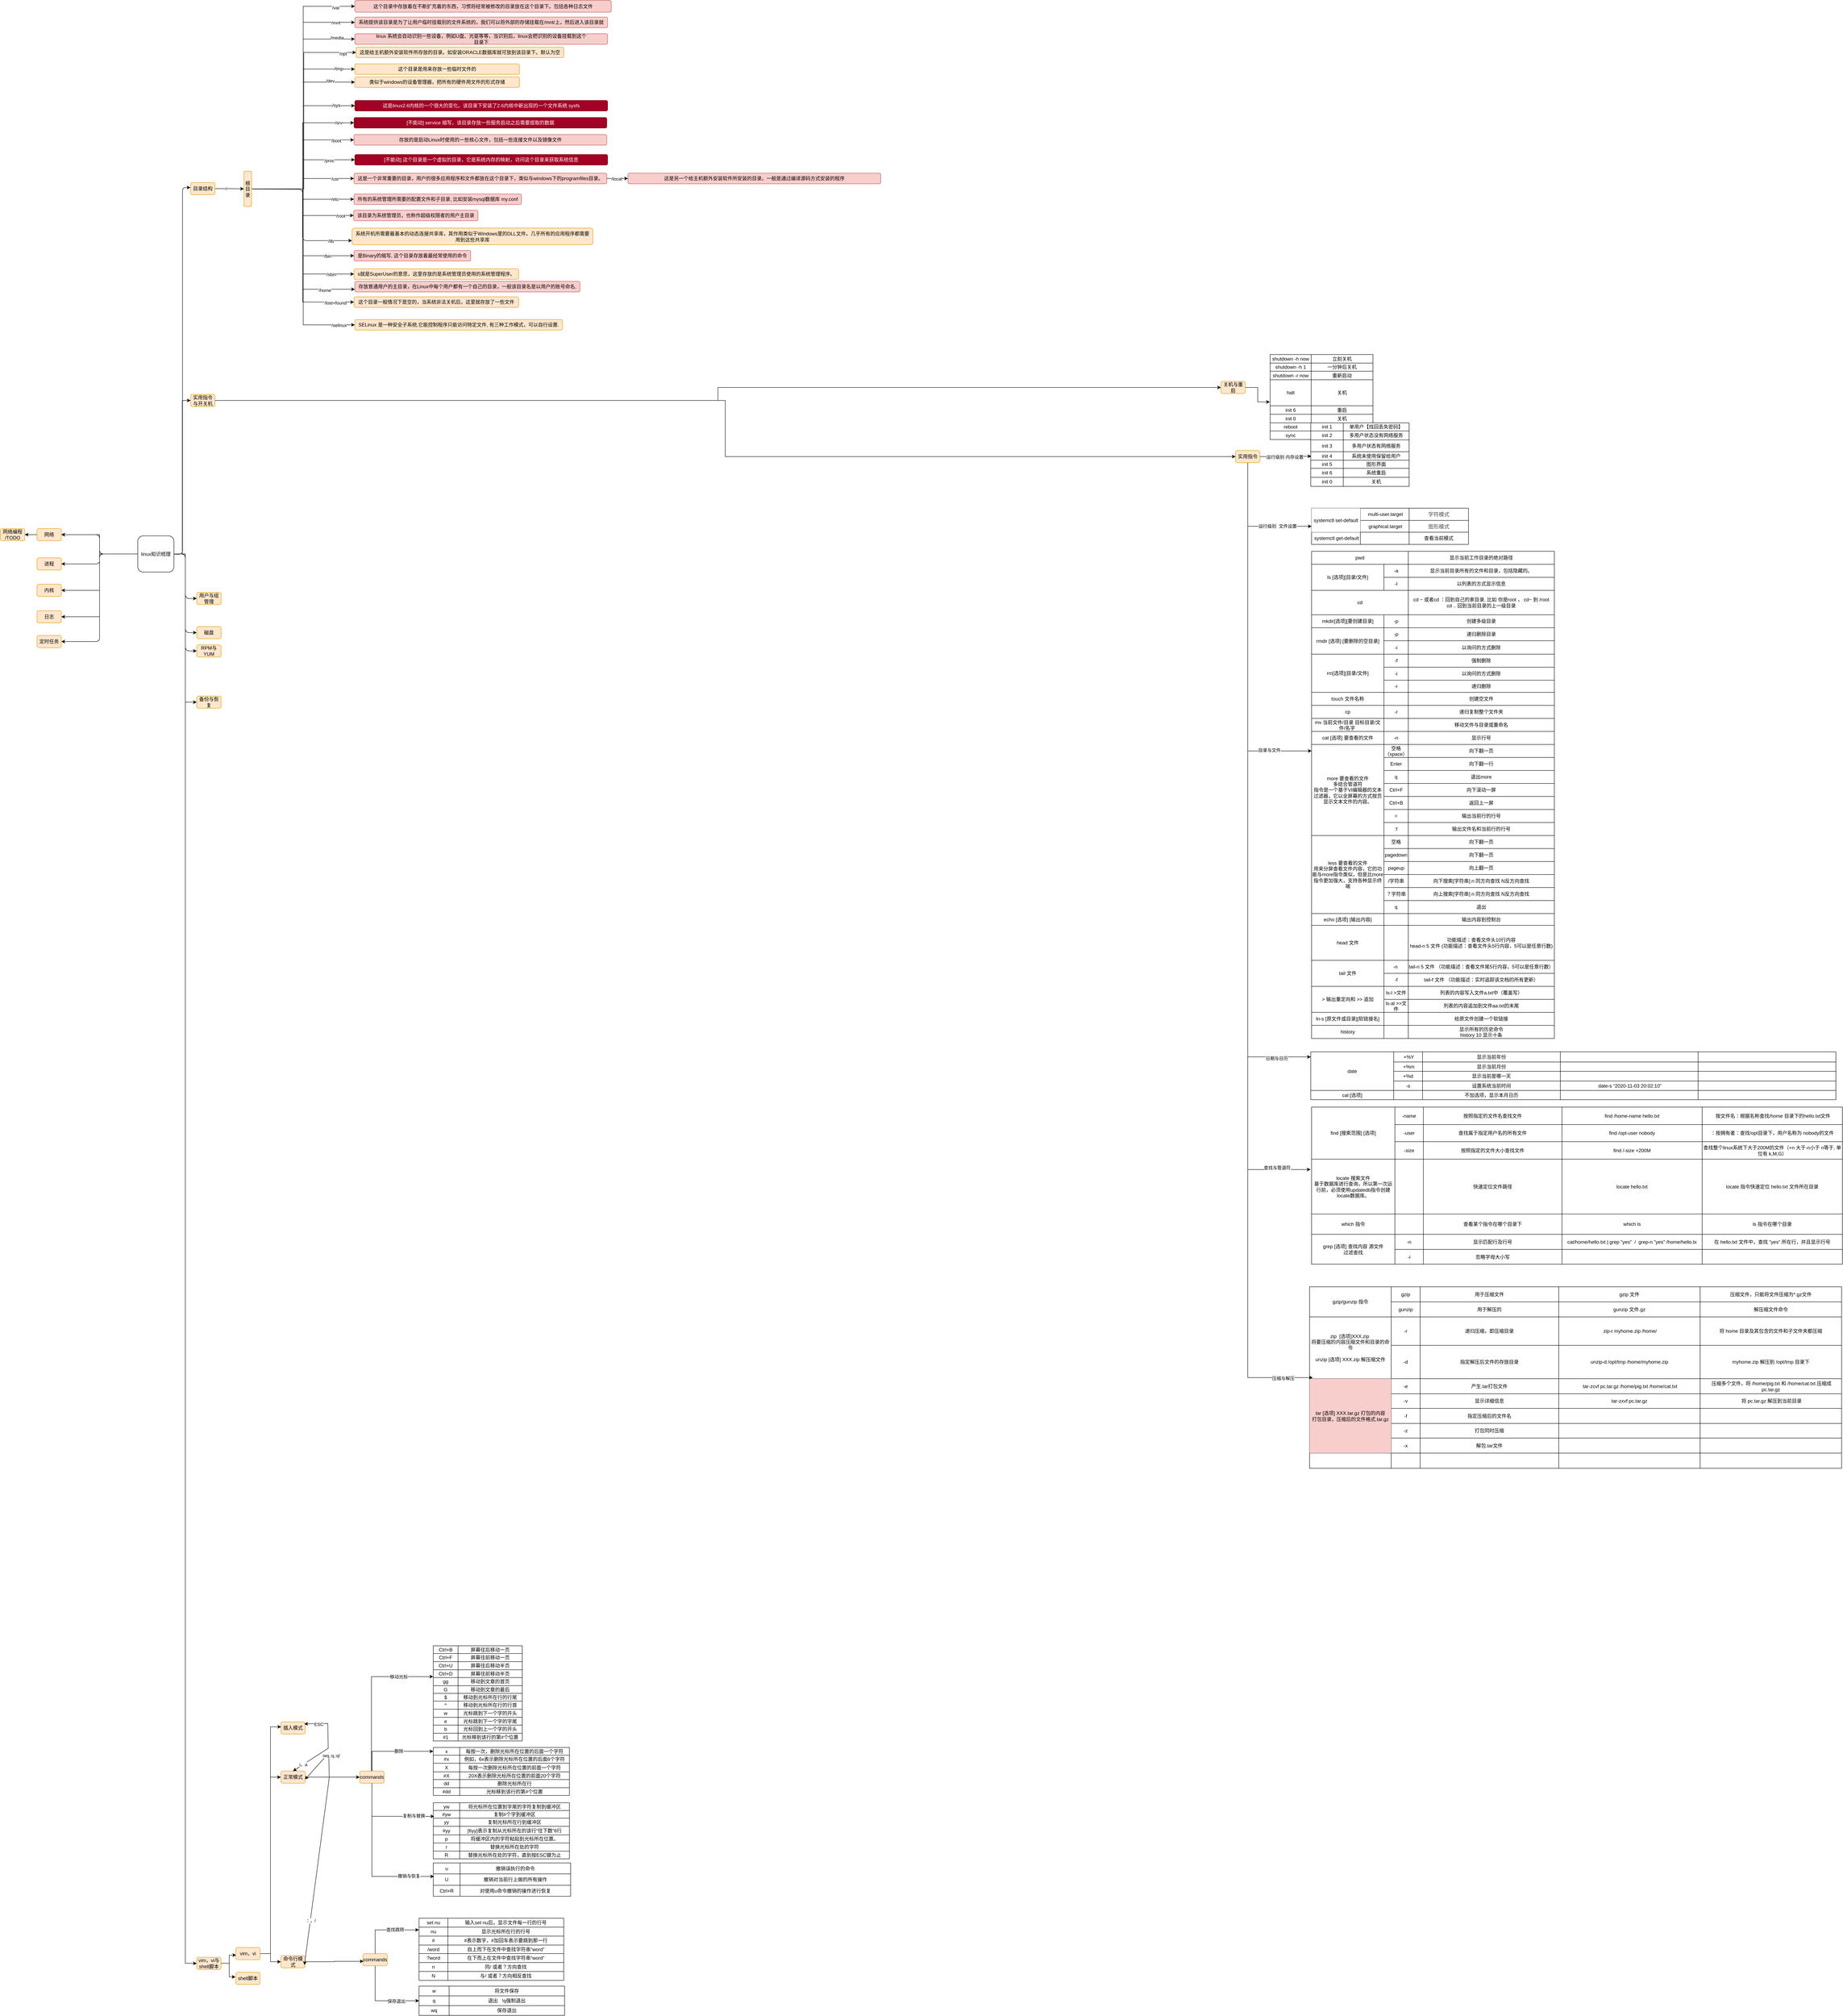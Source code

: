 <mxfile version="24.8.6">
  <diagram name="第 1 页" id="q6HiDoMOUTd5LAEGEgPX">
    <mxGraphModel dx="1182" dy="1805" grid="0" gridSize="10" guides="1" tooltips="1" connect="1" arrows="1" fold="1" page="0" pageScale="1" pageWidth="827" pageHeight="1169" math="0" shadow="0">
      <root>
        <mxCell id="0" />
        <mxCell id="1" parent="0" />
        <mxCell id="VQppUx2D1PjsJDlK34uk-28" style="edgeStyle=orthogonalEdgeStyle;rounded=1;orthogonalLoop=1;jettySize=auto;html=1;" parent="1" source="VQppUx2D1PjsJDlK34uk-1" target="VQppUx2D1PjsJDlK34uk-11" edge="1">
          <mxGeometry relative="1" as="geometry" />
        </mxCell>
        <mxCell id="VQppUx2D1PjsJDlK34uk-29" style="edgeStyle=orthogonalEdgeStyle;rounded=1;orthogonalLoop=1;jettySize=auto;html=1;entryX=0;entryY=0.5;entryDx=0;entryDy=0;" parent="1" source="VQppUx2D1PjsJDlK34uk-1" target="VQppUx2D1PjsJDlK34uk-17" edge="1">
          <mxGeometry relative="1" as="geometry" />
        </mxCell>
        <mxCell id="3OuFwvBG6yCisxhikuSK-5" style="edgeStyle=orthogonalEdgeStyle;rounded=1;orthogonalLoop=1;jettySize=auto;html=1;entryX=0;entryY=0.5;entryDx=0;entryDy=0;" parent="1" source="VQppUx2D1PjsJDlK34uk-1" target="9HyWljI0tX69tsqAslQo-4" edge="1">
          <mxGeometry relative="1" as="geometry" />
        </mxCell>
        <mxCell id="3OuFwvBG6yCisxhikuSK-6" style="edgeStyle=orthogonalEdgeStyle;rounded=1;orthogonalLoop=1;jettySize=auto;html=1;entryX=0;entryY=0.5;entryDx=0;entryDy=0;" parent="1" source="VQppUx2D1PjsJDlK34uk-1" target="9HyWljI0tX69tsqAslQo-5" edge="1">
          <mxGeometry relative="1" as="geometry" />
        </mxCell>
        <mxCell id="3OuFwvBG6yCisxhikuSK-7" style="edgeStyle=orthogonalEdgeStyle;rounded=1;orthogonalLoop=1;jettySize=auto;html=1;entryX=0;entryY=0.5;entryDx=0;entryDy=0;" parent="1" source="VQppUx2D1PjsJDlK34uk-1" target="3OuFwvBG6yCisxhikuSK-1" edge="1">
          <mxGeometry relative="1" as="geometry" />
        </mxCell>
        <mxCell id="3OuFwvBG6yCisxhikuSK-9" style="edgeStyle=orthogonalEdgeStyle;rounded=1;orthogonalLoop=1;jettySize=auto;html=1;entryX=0;entryY=0.5;entryDx=0;entryDy=0;" parent="1" source="VQppUx2D1PjsJDlK34uk-1" target="3OuFwvBG6yCisxhikuSK-8" edge="1">
          <mxGeometry relative="1" as="geometry" />
        </mxCell>
        <mxCell id="_CivRj4n2iROgCBlS6BR-225" style="edgeStyle=orthogonalEdgeStyle;rounded=0;orthogonalLoop=1;jettySize=auto;html=1;entryX=0;entryY=0.5;entryDx=0;entryDy=0;" edge="1" parent="1" source="VQppUx2D1PjsJDlK34uk-1" target="WtJvPKpndNf4Lo6qMJNH-1">
          <mxGeometry relative="1" as="geometry" />
        </mxCell>
        <mxCell id="_CivRj4n2iROgCBlS6BR-226" style="edgeStyle=orthogonalEdgeStyle;rounded=0;orthogonalLoop=1;jettySize=auto;html=1;entryX=0;entryY=0.5;entryDx=0;entryDy=0;" edge="1" parent="1" source="VQppUx2D1PjsJDlK34uk-1" target="WtJvPKpndNf4Lo6qMJNH-2">
          <mxGeometry relative="1" as="geometry" />
        </mxCell>
        <mxCell id="_CivRj4n2iROgCBlS6BR-227" value="" style="edgeStyle=orthogonalEdgeStyle;rounded=0;orthogonalLoop=1;jettySize=auto;html=1;" edge="1" parent="1" source="VQppUx2D1PjsJDlK34uk-1" target="VQppUx2D1PjsJDlK34uk-11">
          <mxGeometry relative="1" as="geometry" />
        </mxCell>
        <mxCell id="_CivRj4n2iROgCBlS6BR-228" style="edgeStyle=orthogonalEdgeStyle;rounded=0;orthogonalLoop=1;jettySize=auto;html=1;entryX=0;entryY=0.5;entryDx=0;entryDy=0;" edge="1" parent="1" source="VQppUx2D1PjsJDlK34uk-1" target="_CivRj4n2iROgCBlS6BR-1">
          <mxGeometry relative="1" as="geometry" />
        </mxCell>
        <mxCell id="_CivRj4n2iROgCBlS6BR-236" style="edgeStyle=orthogonalEdgeStyle;rounded=0;orthogonalLoop=1;jettySize=auto;html=1;entryX=0;entryY=0.5;entryDx=0;entryDy=0;" edge="1" parent="1" source="VQppUx2D1PjsJDlK34uk-1" target="WtJvPKpndNf4Lo6qMJNH-3">
          <mxGeometry relative="1" as="geometry" />
        </mxCell>
        <mxCell id="_CivRj4n2iROgCBlS6BR-319" style="edgeStyle=orthogonalEdgeStyle;rounded=0;orthogonalLoop=1;jettySize=auto;html=1;entryX=0;entryY=0.5;entryDx=0;entryDy=0;" edge="1" parent="1" source="VQppUx2D1PjsJDlK34uk-1" target="VQppUx2D1PjsJDlK34uk-9">
          <mxGeometry relative="1" as="geometry" />
        </mxCell>
        <mxCell id="VQppUx2D1PjsJDlK34uk-1" value="linux知识梳理" style="whiteSpace=wrap;html=1;aspect=fixed;rounded=1;" parent="1" vertex="1">
          <mxGeometry x="-94" y="201" width="89" height="89" as="geometry" />
        </mxCell>
        <mxCell id="_CivRj4n2iROgCBlS6BR-832" style="edgeStyle=orthogonalEdgeStyle;rounded=0;orthogonalLoop=1;jettySize=auto;html=1;exitX=0;exitY=0.5;exitDx=0;exitDy=0;entryX=1;entryY=0.5;entryDx=0;entryDy=0;" edge="1" parent="1" source="VQppUx2D1PjsJDlK34uk-11" target="_CivRj4n2iROgCBlS6BR-831">
          <mxGeometry relative="1" as="geometry" />
        </mxCell>
        <mxCell id="VQppUx2D1PjsJDlK34uk-11" value="网络" style="text;html=1;align=center;verticalAlign=middle;whiteSpace=wrap;rounded=1;fillColor=#ffe6cc;strokeColor=#d79b00;" parent="1" vertex="1">
          <mxGeometry x="-342" y="183" width="60" height="30" as="geometry" />
        </mxCell>
        <mxCell id="VQppUx2D1PjsJDlK34uk-17" value="进程" style="text;html=1;align=center;verticalAlign=middle;whiteSpace=wrap;rounded=1;fillColor=#ffe6cc;strokeColor=#d79b00;direction=west;" parent="1" vertex="1">
          <mxGeometry x="-342" y="255" width="60" height="30" as="geometry" />
        </mxCell>
        <mxCell id="9HyWljI0tX69tsqAslQo-4" value="用户与组管理" style="text;html=1;align=center;verticalAlign=middle;whiteSpace=wrap;rounded=1;fillColor=#ffe6cc;strokeColor=#d79b00;" parent="1" vertex="1">
          <mxGeometry x="51" y="340" width="60" height="30" as="geometry" />
        </mxCell>
        <mxCell id="9HyWljI0tX69tsqAslQo-5" value="定时任务" style="text;html=1;align=center;verticalAlign=middle;whiteSpace=wrap;rounded=1;fillColor=#ffe6cc;strokeColor=#d79b00;direction=west;" parent="1" vertex="1">
          <mxGeometry x="-342" y="446" width="60" height="30" as="geometry" />
        </mxCell>
        <mxCell id="3OuFwvBG6yCisxhikuSK-1" value="磁盘" style="text;html=1;align=center;verticalAlign=middle;whiteSpace=wrap;rounded=1;fillColor=#ffe6cc;strokeColor=#d79b00;" parent="1" vertex="1">
          <mxGeometry x="51" y="424" width="60" height="30" as="geometry" />
        </mxCell>
        <mxCell id="3OuFwvBG6yCisxhikuSK-3" style="edgeStyle=orthogonalEdgeStyle;rounded=1;orthogonalLoop=1;jettySize=auto;html=1;entryX=-0.005;entryY=0.41;entryDx=0;entryDy=0;entryPerimeter=0;" parent="1" target="3OuFwvBG6yCisxhikuSK-2" edge="1">
          <mxGeometry relative="1" as="geometry">
            <mxPoint x="-5" y="246" as="sourcePoint" />
          </mxGeometry>
        </mxCell>
        <mxCell id="3OuFwvBG6yCisxhikuSK-8" value="RPM与YUM" style="text;html=1;align=center;verticalAlign=middle;whiteSpace=wrap;rounded=1;fillColor=#ffe6cc;strokeColor=#d79b00;" parent="1" vertex="1">
          <mxGeometry x="51" y="469" width="60" height="30" as="geometry" />
        </mxCell>
        <mxCell id="WtJvPKpndNf4Lo6qMJNH-1" value="日志" style="text;html=1;align=center;verticalAlign=middle;whiteSpace=wrap;rounded=1;fillColor=#ffe6cc;strokeColor=#d79b00;direction=west;" parent="1" vertex="1">
          <mxGeometry x="-342" y="385" width="60" height="30" as="geometry" />
        </mxCell>
        <mxCell id="WtJvPKpndNf4Lo6qMJNH-2" value="内核" style="text;html=1;align=center;verticalAlign=middle;whiteSpace=wrap;rounded=1;fillColor=#ffe6cc;strokeColor=#d79b00;direction=west;" parent="1" vertex="1">
          <mxGeometry x="-342" y="320" width="60" height="30" as="geometry" />
        </mxCell>
        <mxCell id="WtJvPKpndNf4Lo6qMJNH-3" value="备份与恢复" style="text;html=1;align=center;verticalAlign=middle;whiteSpace=wrap;rounded=1;fillColor=#ffe6cc;strokeColor=#d79b00;" parent="1" vertex="1">
          <mxGeometry x="51" y="595" width="60" height="30" as="geometry" />
        </mxCell>
        <mxCell id="_CivRj4n2iROgCBlS6BR-1" value="vim，vi与shell脚本" style="text;html=1;align=center;verticalAlign=middle;whiteSpace=wrap;rounded=1;fillColor=#ffe6cc;strokeColor=#d79b00;" vertex="1" parent="1">
          <mxGeometry x="51" y="3697" width="60" height="30" as="geometry" />
        </mxCell>
        <mxCell id="_CivRj4n2iROgCBlS6BR-5" value="shell脚本" style="text;html=1;align=center;verticalAlign=middle;whiteSpace=wrap;rounded=1;fillColor=#ffe6cc;strokeColor=#d79b00;" vertex="1" parent="1">
          <mxGeometry x="147" y="3734" width="60" height="30" as="geometry" />
        </mxCell>
        <mxCell id="_CivRj4n2iROgCBlS6BR-9" style="edgeStyle=orthogonalEdgeStyle;rounded=0;orthogonalLoop=1;jettySize=auto;html=1;entryX=0.019;entryY=0.626;entryDx=0;entryDy=0;entryPerimeter=0;" edge="1" parent="1" source="_CivRj4n2iROgCBlS6BR-1" target="_CivRj4n2iROgCBlS6BR-3">
          <mxGeometry relative="1" as="geometry" />
        </mxCell>
        <mxCell id="_CivRj4n2iROgCBlS6BR-10" style="edgeStyle=orthogonalEdgeStyle;rounded=0;orthogonalLoop=1;jettySize=auto;html=1;entryX=-0.011;entryY=0.379;entryDx=0;entryDy=0;entryPerimeter=0;" edge="1" parent="1" source="_CivRj4n2iROgCBlS6BR-1" target="_CivRj4n2iROgCBlS6BR-5">
          <mxGeometry relative="1" as="geometry" />
        </mxCell>
        <mxCell id="_CivRj4n2iROgCBlS6BR-231" value="" style="group" vertex="1" connectable="0" parent="1">
          <mxGeometry x="452" y="2931" width="519" height="616" as="geometry" />
        </mxCell>
        <mxCell id="_CivRj4n2iROgCBlS6BR-135" style="edgeStyle=orthogonalEdgeStyle;rounded=0;orthogonalLoop=1;jettySize=auto;html=1;" edge="1" parent="_CivRj4n2iROgCBlS6BR-231" source="_CivRj4n2iROgCBlS6BR-38" target="_CivRj4n2iROgCBlS6BR-99">
          <mxGeometry relative="1" as="geometry" />
        </mxCell>
        <mxCell id="_CivRj4n2iROgCBlS6BR-136" value="删除" style="edgeLabel;html=1;align=center;verticalAlign=middle;resizable=0;points=[];" vertex="1" connectable="0" parent="_CivRj4n2iROgCBlS6BR-135">
          <mxGeometry x="0.15" y="1" relative="1" as="geometry">
            <mxPoint as="offset" />
          </mxGeometry>
        </mxCell>
        <mxCell id="_CivRj4n2iROgCBlS6BR-38" value="commands" style="text;html=1;align=center;verticalAlign=middle;whiteSpace=wrap;rounded=1;fillColor=#ffe6cc;strokeColor=#d79b00;movable=1;resizable=1;rotatable=1;deletable=1;editable=1;locked=0;connectable=1;" vertex="1" parent="_CivRj4n2iROgCBlS6BR-231">
          <mxGeometry y="308" width="60" height="30" as="geometry" />
        </mxCell>
        <mxCell id="_CivRj4n2iROgCBlS6BR-58" value="" style="shape=table;startSize=0;container=1;collapsible=0;childLayout=tableLayout;" vertex="1" parent="_CivRj4n2iROgCBlS6BR-231">
          <mxGeometry x="181" width="219" height="234" as="geometry" />
        </mxCell>
        <mxCell id="_CivRj4n2iROgCBlS6BR-59" value="" style="shape=tableRow;horizontal=0;startSize=0;swimlaneHead=0;swimlaneBody=0;strokeColor=inherit;top=0;left=0;bottom=0;right=0;collapsible=0;dropTarget=0;fillColor=none;points=[[0,0.5],[1,0.5]];portConstraint=eastwest;" vertex="1" parent="_CivRj4n2iROgCBlS6BR-58">
          <mxGeometry width="219" height="19" as="geometry" />
        </mxCell>
        <mxCell id="_CivRj4n2iROgCBlS6BR-60" value="Ctrl+B" style="shape=partialRectangle;html=1;whiteSpace=wrap;connectable=0;strokeColor=inherit;overflow=hidden;fillColor=none;top=0;left=0;bottom=0;right=0;pointerEvents=1;" vertex="1" parent="_CivRj4n2iROgCBlS6BR-59">
          <mxGeometry width="61" height="19" as="geometry">
            <mxRectangle width="61" height="19" as="alternateBounds" />
          </mxGeometry>
        </mxCell>
        <mxCell id="_CivRj4n2iROgCBlS6BR-61" value="屏幕往后移动一页" style="shape=partialRectangle;html=1;whiteSpace=wrap;connectable=0;strokeColor=inherit;overflow=hidden;fillColor=none;top=0;left=0;bottom=0;right=0;pointerEvents=1;" vertex="1" parent="_CivRj4n2iROgCBlS6BR-59">
          <mxGeometry x="61" width="158" height="19" as="geometry">
            <mxRectangle width="158" height="19" as="alternateBounds" />
          </mxGeometry>
        </mxCell>
        <mxCell id="_CivRj4n2iROgCBlS6BR-62" value="" style="shape=tableRow;horizontal=0;startSize=0;swimlaneHead=0;swimlaneBody=0;strokeColor=inherit;top=0;left=0;bottom=0;right=0;collapsible=0;dropTarget=0;fillColor=none;points=[[0,0.5],[1,0.5]];portConstraint=eastwest;" vertex="1" parent="_CivRj4n2iROgCBlS6BR-58">
          <mxGeometry y="19" width="219" height="20" as="geometry" />
        </mxCell>
        <mxCell id="_CivRj4n2iROgCBlS6BR-63" value="Ctrl+F" style="shape=partialRectangle;html=1;whiteSpace=wrap;connectable=0;strokeColor=inherit;overflow=hidden;fillColor=none;top=0;left=0;bottom=0;right=0;pointerEvents=1;" vertex="1" parent="_CivRj4n2iROgCBlS6BR-62">
          <mxGeometry width="61" height="20" as="geometry">
            <mxRectangle width="61" height="20" as="alternateBounds" />
          </mxGeometry>
        </mxCell>
        <mxCell id="_CivRj4n2iROgCBlS6BR-64" value="屏幕往前移动一页" style="shape=partialRectangle;html=1;whiteSpace=wrap;connectable=0;strokeColor=inherit;overflow=hidden;fillColor=none;top=0;left=0;bottom=0;right=0;pointerEvents=1;" vertex="1" parent="_CivRj4n2iROgCBlS6BR-62">
          <mxGeometry x="61" width="158" height="20" as="geometry">
            <mxRectangle width="158" height="20" as="alternateBounds" />
          </mxGeometry>
        </mxCell>
        <mxCell id="_CivRj4n2iROgCBlS6BR-65" value="" style="shape=tableRow;horizontal=0;startSize=0;swimlaneHead=0;swimlaneBody=0;strokeColor=inherit;top=0;left=0;bottom=0;right=0;collapsible=0;dropTarget=0;fillColor=none;points=[[0,0.5],[1,0.5]];portConstraint=eastwest;" vertex="1" parent="_CivRj4n2iROgCBlS6BR-58">
          <mxGeometry y="39" width="219" height="20" as="geometry" />
        </mxCell>
        <mxCell id="_CivRj4n2iROgCBlS6BR-66" value="Ctrl+U" style="shape=partialRectangle;html=1;whiteSpace=wrap;connectable=0;strokeColor=inherit;overflow=hidden;fillColor=none;top=0;left=0;bottom=0;right=0;pointerEvents=1;" vertex="1" parent="_CivRj4n2iROgCBlS6BR-65">
          <mxGeometry width="61" height="20" as="geometry">
            <mxRectangle width="61" height="20" as="alternateBounds" />
          </mxGeometry>
        </mxCell>
        <mxCell id="_CivRj4n2iROgCBlS6BR-67" value="屏幕往后移动半页" style="shape=partialRectangle;html=1;whiteSpace=wrap;connectable=0;strokeColor=inherit;overflow=hidden;fillColor=none;top=0;left=0;bottom=0;right=0;pointerEvents=1;" vertex="1" parent="_CivRj4n2iROgCBlS6BR-65">
          <mxGeometry x="61" width="158" height="20" as="geometry">
            <mxRectangle width="158" height="20" as="alternateBounds" />
          </mxGeometry>
        </mxCell>
        <mxCell id="_CivRj4n2iROgCBlS6BR-68" value="" style="shape=tableRow;horizontal=0;startSize=0;swimlaneHead=0;swimlaneBody=0;strokeColor=inherit;top=0;left=0;bottom=0;right=0;collapsible=0;dropTarget=0;fillColor=none;points=[[0,0.5],[1,0.5]];portConstraint=eastwest;" vertex="1" parent="_CivRj4n2iROgCBlS6BR-58">
          <mxGeometry y="59" width="219" height="19" as="geometry" />
        </mxCell>
        <mxCell id="_CivRj4n2iROgCBlS6BR-69" value="Ctrl+D" style="shape=partialRectangle;html=1;whiteSpace=wrap;connectable=0;strokeColor=inherit;overflow=hidden;fillColor=none;top=0;left=0;bottom=0;right=0;pointerEvents=1;" vertex="1" parent="_CivRj4n2iROgCBlS6BR-68">
          <mxGeometry width="61" height="19" as="geometry">
            <mxRectangle width="61" height="19" as="alternateBounds" />
          </mxGeometry>
        </mxCell>
        <mxCell id="_CivRj4n2iROgCBlS6BR-70" value="屏幕往前移动半页" style="shape=partialRectangle;html=1;whiteSpace=wrap;connectable=0;strokeColor=inherit;overflow=hidden;fillColor=none;top=0;left=0;bottom=0;right=0;pointerEvents=1;" vertex="1" parent="_CivRj4n2iROgCBlS6BR-68">
          <mxGeometry x="61" width="158" height="19" as="geometry">
            <mxRectangle width="158" height="19" as="alternateBounds" />
          </mxGeometry>
        </mxCell>
        <mxCell id="_CivRj4n2iROgCBlS6BR-71" value="" style="shape=tableRow;horizontal=0;startSize=0;swimlaneHead=0;swimlaneBody=0;strokeColor=inherit;top=0;left=0;bottom=0;right=0;collapsible=0;dropTarget=0;fillColor=none;points=[[0,0.5],[1,0.5]];portConstraint=eastwest;" vertex="1" parent="_CivRj4n2iROgCBlS6BR-58">
          <mxGeometry y="78" width="219" height="20" as="geometry" />
        </mxCell>
        <mxCell id="_CivRj4n2iROgCBlS6BR-72" value="gg" style="shape=partialRectangle;html=1;whiteSpace=wrap;connectable=0;strokeColor=inherit;overflow=hidden;fillColor=none;top=0;left=0;bottom=0;right=0;pointerEvents=1;" vertex="1" parent="_CivRj4n2iROgCBlS6BR-71">
          <mxGeometry width="61" height="20" as="geometry">
            <mxRectangle width="61" height="20" as="alternateBounds" />
          </mxGeometry>
        </mxCell>
        <mxCell id="_CivRj4n2iROgCBlS6BR-73" value="移动到文章的首页" style="shape=partialRectangle;html=1;whiteSpace=wrap;connectable=0;strokeColor=inherit;overflow=hidden;fillColor=none;top=0;left=0;bottom=0;right=0;pointerEvents=1;" vertex="1" parent="_CivRj4n2iROgCBlS6BR-71">
          <mxGeometry x="61" width="158" height="20" as="geometry">
            <mxRectangle width="158" height="20" as="alternateBounds" />
          </mxGeometry>
        </mxCell>
        <mxCell id="_CivRj4n2iROgCBlS6BR-74" value="" style="shape=tableRow;horizontal=0;startSize=0;swimlaneHead=0;swimlaneBody=0;strokeColor=inherit;top=0;left=0;bottom=0;right=0;collapsible=0;dropTarget=0;fillColor=none;points=[[0,0.5],[1,0.5]];portConstraint=eastwest;" vertex="1" parent="_CivRj4n2iROgCBlS6BR-58">
          <mxGeometry y="98" width="219" height="19" as="geometry" />
        </mxCell>
        <mxCell id="_CivRj4n2iROgCBlS6BR-75" value="G" style="shape=partialRectangle;html=1;whiteSpace=wrap;connectable=0;strokeColor=inherit;overflow=hidden;fillColor=none;top=0;left=0;bottom=0;right=0;pointerEvents=1;" vertex="1" parent="_CivRj4n2iROgCBlS6BR-74">
          <mxGeometry width="61" height="19" as="geometry">
            <mxRectangle width="61" height="19" as="alternateBounds" />
          </mxGeometry>
        </mxCell>
        <mxCell id="_CivRj4n2iROgCBlS6BR-76" value="移动到文章的最后" style="shape=partialRectangle;html=1;whiteSpace=wrap;connectable=0;strokeColor=inherit;overflow=hidden;fillColor=none;top=0;left=0;bottom=0;right=0;pointerEvents=1;" vertex="1" parent="_CivRj4n2iROgCBlS6BR-74">
          <mxGeometry x="61" width="158" height="19" as="geometry">
            <mxRectangle width="158" height="19" as="alternateBounds" />
          </mxGeometry>
        </mxCell>
        <mxCell id="_CivRj4n2iROgCBlS6BR-77" value="" style="shape=tableRow;horizontal=0;startSize=0;swimlaneHead=0;swimlaneBody=0;strokeColor=inherit;top=0;left=0;bottom=0;right=0;collapsible=0;dropTarget=0;fillColor=none;points=[[0,0.5],[1,0.5]];portConstraint=eastwest;" vertex="1" parent="_CivRj4n2iROgCBlS6BR-58">
          <mxGeometry y="117" width="219" height="19" as="geometry" />
        </mxCell>
        <mxCell id="_CivRj4n2iROgCBlS6BR-78" value="$" style="shape=partialRectangle;html=1;whiteSpace=wrap;connectable=0;strokeColor=inherit;overflow=hidden;fillColor=none;top=0;left=0;bottom=0;right=0;pointerEvents=1;" vertex="1" parent="_CivRj4n2iROgCBlS6BR-77">
          <mxGeometry width="61" height="19" as="geometry">
            <mxRectangle width="61" height="19" as="alternateBounds" />
          </mxGeometry>
        </mxCell>
        <mxCell id="_CivRj4n2iROgCBlS6BR-79" value="移动到光标所在行的行尾" style="shape=partialRectangle;html=1;whiteSpace=wrap;connectable=0;strokeColor=inherit;overflow=hidden;fillColor=none;top=0;left=0;bottom=0;right=0;pointerEvents=1;" vertex="1" parent="_CivRj4n2iROgCBlS6BR-77">
          <mxGeometry x="61" width="158" height="19" as="geometry">
            <mxRectangle width="158" height="19" as="alternateBounds" />
          </mxGeometry>
        </mxCell>
        <mxCell id="_CivRj4n2iROgCBlS6BR-80" value="" style="shape=tableRow;horizontal=0;startSize=0;swimlaneHead=0;swimlaneBody=0;strokeColor=inherit;top=0;left=0;bottom=0;right=0;collapsible=0;dropTarget=0;fillColor=none;points=[[0,0.5],[1,0.5]];portConstraint=eastwest;" vertex="1" parent="_CivRj4n2iROgCBlS6BR-58">
          <mxGeometry y="136" width="219" height="20" as="geometry" />
        </mxCell>
        <mxCell id="_CivRj4n2iROgCBlS6BR-81" value="^" style="shape=partialRectangle;html=1;whiteSpace=wrap;connectable=0;strokeColor=inherit;overflow=hidden;fillColor=none;top=0;left=0;bottom=0;right=0;pointerEvents=1;" vertex="1" parent="_CivRj4n2iROgCBlS6BR-80">
          <mxGeometry width="61" height="20" as="geometry">
            <mxRectangle width="61" height="20" as="alternateBounds" />
          </mxGeometry>
        </mxCell>
        <mxCell id="_CivRj4n2iROgCBlS6BR-82" value="移动到光标所在行的行首" style="shape=partialRectangle;html=1;whiteSpace=wrap;connectable=0;strokeColor=inherit;overflow=hidden;fillColor=none;top=0;left=0;bottom=0;right=0;pointerEvents=1;" vertex="1" parent="_CivRj4n2iROgCBlS6BR-80">
          <mxGeometry x="61" width="158" height="20" as="geometry">
            <mxRectangle width="158" height="20" as="alternateBounds" />
          </mxGeometry>
        </mxCell>
        <mxCell id="_CivRj4n2iROgCBlS6BR-83" value="" style="shape=tableRow;horizontal=0;startSize=0;swimlaneHead=0;swimlaneBody=0;strokeColor=inherit;top=0;left=0;bottom=0;right=0;collapsible=0;dropTarget=0;fillColor=none;points=[[0,0.5],[1,0.5]];portConstraint=eastwest;" vertex="1" parent="_CivRj4n2iROgCBlS6BR-58">
          <mxGeometry y="156" width="219" height="20" as="geometry" />
        </mxCell>
        <mxCell id="_CivRj4n2iROgCBlS6BR-84" value="w" style="shape=partialRectangle;html=1;whiteSpace=wrap;connectable=0;strokeColor=inherit;overflow=hidden;fillColor=none;top=0;left=0;bottom=0;right=0;pointerEvents=1;" vertex="1" parent="_CivRj4n2iROgCBlS6BR-83">
          <mxGeometry width="61" height="20" as="geometry">
            <mxRectangle width="61" height="20" as="alternateBounds" />
          </mxGeometry>
        </mxCell>
        <mxCell id="_CivRj4n2iROgCBlS6BR-85" value="光标跳到下一个字的开头" style="shape=partialRectangle;html=1;whiteSpace=wrap;connectable=0;strokeColor=inherit;overflow=hidden;fillColor=none;top=0;left=0;bottom=0;right=0;pointerEvents=1;" vertex="1" parent="_CivRj4n2iROgCBlS6BR-83">
          <mxGeometry x="61" width="158" height="20" as="geometry">
            <mxRectangle width="158" height="20" as="alternateBounds" />
          </mxGeometry>
        </mxCell>
        <mxCell id="_CivRj4n2iROgCBlS6BR-86" value="" style="shape=tableRow;horizontal=0;startSize=0;swimlaneHead=0;swimlaneBody=0;strokeColor=inherit;top=0;left=0;bottom=0;right=0;collapsible=0;dropTarget=0;fillColor=none;points=[[0,0.5],[1,0.5]];portConstraint=eastwest;" vertex="1" parent="_CivRj4n2iROgCBlS6BR-58">
          <mxGeometry y="176" width="219" height="19" as="geometry" />
        </mxCell>
        <mxCell id="_CivRj4n2iROgCBlS6BR-87" value="e" style="shape=partialRectangle;html=1;whiteSpace=wrap;connectable=0;strokeColor=inherit;overflow=hidden;fillColor=none;top=0;left=0;bottom=0;right=0;pointerEvents=1;" vertex="1" parent="_CivRj4n2iROgCBlS6BR-86">
          <mxGeometry width="61" height="19" as="geometry">
            <mxRectangle width="61" height="19" as="alternateBounds" />
          </mxGeometry>
        </mxCell>
        <mxCell id="_CivRj4n2iROgCBlS6BR-88" value="光标跳到下一个字的字尾" style="shape=partialRectangle;html=1;whiteSpace=wrap;connectable=0;strokeColor=inherit;overflow=hidden;fillColor=none;top=0;left=0;bottom=0;right=0;pointerEvents=1;" vertex="1" parent="_CivRj4n2iROgCBlS6BR-86">
          <mxGeometry x="61" width="158" height="19" as="geometry">
            <mxRectangle width="158" height="19" as="alternateBounds" />
          </mxGeometry>
        </mxCell>
        <mxCell id="_CivRj4n2iROgCBlS6BR-89" value="" style="shape=tableRow;horizontal=0;startSize=0;swimlaneHead=0;swimlaneBody=0;strokeColor=inherit;top=0;left=0;bottom=0;right=0;collapsible=0;dropTarget=0;fillColor=none;points=[[0,0.5],[1,0.5]];portConstraint=eastwest;" vertex="1" parent="_CivRj4n2iROgCBlS6BR-58">
          <mxGeometry y="195" width="219" height="20" as="geometry" />
        </mxCell>
        <mxCell id="_CivRj4n2iROgCBlS6BR-90" value="b" style="shape=partialRectangle;html=1;whiteSpace=wrap;connectable=0;strokeColor=inherit;overflow=hidden;fillColor=none;top=0;left=0;bottom=0;right=0;pointerEvents=1;" vertex="1" parent="_CivRj4n2iROgCBlS6BR-89">
          <mxGeometry width="61" height="20" as="geometry">
            <mxRectangle width="61" height="20" as="alternateBounds" />
          </mxGeometry>
        </mxCell>
        <mxCell id="_CivRj4n2iROgCBlS6BR-91" value="光标回到上一个字的开头" style="shape=partialRectangle;html=1;whiteSpace=wrap;connectable=0;strokeColor=inherit;overflow=hidden;fillColor=none;top=0;left=0;bottom=0;right=0;pointerEvents=1;" vertex="1" parent="_CivRj4n2iROgCBlS6BR-89">
          <mxGeometry x="61" width="158" height="20" as="geometry">
            <mxRectangle width="158" height="20" as="alternateBounds" />
          </mxGeometry>
        </mxCell>
        <mxCell id="_CivRj4n2iROgCBlS6BR-92" value="" style="shape=tableRow;horizontal=0;startSize=0;swimlaneHead=0;swimlaneBody=0;strokeColor=inherit;top=0;left=0;bottom=0;right=0;collapsible=0;dropTarget=0;fillColor=none;points=[[0,0.5],[1,0.5]];portConstraint=eastwest;" vertex="1" parent="_CivRj4n2iROgCBlS6BR-58">
          <mxGeometry y="215" width="219" height="19" as="geometry" />
        </mxCell>
        <mxCell id="_CivRj4n2iROgCBlS6BR-93" value="#1" style="shape=partialRectangle;html=1;whiteSpace=wrap;connectable=0;strokeColor=inherit;overflow=hidden;fillColor=none;top=0;left=0;bottom=0;right=0;pointerEvents=1;" vertex="1" parent="_CivRj4n2iROgCBlS6BR-92">
          <mxGeometry width="61" height="19" as="geometry">
            <mxRectangle width="61" height="19" as="alternateBounds" />
          </mxGeometry>
        </mxCell>
        <mxCell id="_CivRj4n2iROgCBlS6BR-94" value="光标移到该行的第#个位置" style="shape=partialRectangle;html=1;whiteSpace=wrap;connectable=0;strokeColor=inherit;overflow=hidden;fillColor=none;top=0;left=0;bottom=0;right=0;pointerEvents=1;" vertex="1" parent="_CivRj4n2iROgCBlS6BR-92">
          <mxGeometry x="61" width="158" height="19" as="geometry">
            <mxRectangle width="158" height="19" as="alternateBounds" />
          </mxGeometry>
        </mxCell>
        <mxCell id="_CivRj4n2iROgCBlS6BR-96" style="edgeStyle=orthogonalEdgeStyle;rounded=0;orthogonalLoop=1;jettySize=auto;html=1;entryX=-0.001;entryY=0.324;entryDx=0;entryDy=0;entryPerimeter=0;" edge="1" parent="_CivRj4n2iROgCBlS6BR-231" source="_CivRj4n2iROgCBlS6BR-38" target="_CivRj4n2iROgCBlS6BR-58">
          <mxGeometry relative="1" as="geometry">
            <Array as="points">
              <mxPoint x="29" y="259" />
              <mxPoint x="29" y="76" />
            </Array>
          </mxGeometry>
        </mxCell>
        <mxCell id="_CivRj4n2iROgCBlS6BR-97" value="移动光标" style="edgeLabel;html=1;align=center;verticalAlign=middle;resizable=0;points=[];" vertex="1" connectable="0" parent="_CivRj4n2iROgCBlS6BR-96">
          <mxGeometry x="0.558" relative="1" as="geometry">
            <mxPoint as="offset" />
          </mxGeometry>
        </mxCell>
        <mxCell id="_CivRj4n2iROgCBlS6BR-138" value="" style="shape=table;startSize=0;container=1;collapsible=0;childLayout=tableLayout;" vertex="1" parent="_CivRj4n2iROgCBlS6BR-231">
          <mxGeometry x="181" y="386" width="335" height="138" as="geometry" />
        </mxCell>
        <mxCell id="_CivRj4n2iROgCBlS6BR-160" style="shape=tableRow;horizontal=0;startSize=0;swimlaneHead=0;swimlaneBody=0;strokeColor=inherit;top=0;left=0;bottom=0;right=0;collapsible=0;dropTarget=0;fillColor=none;points=[[0,0.5],[1,0.5]];portConstraint=eastwest;" vertex="1" parent="_CivRj4n2iROgCBlS6BR-138">
          <mxGeometry width="335" height="19" as="geometry" />
        </mxCell>
        <mxCell id="_CivRj4n2iROgCBlS6BR-161" value="yw" style="shape=partialRectangle;html=1;whiteSpace=wrap;connectable=0;strokeColor=inherit;overflow=hidden;fillColor=none;top=0;left=0;bottom=0;right=0;pointerEvents=1;" vertex="1" parent="_CivRj4n2iROgCBlS6BR-160">
          <mxGeometry width="65" height="19" as="geometry">
            <mxRectangle width="65" height="19" as="alternateBounds" />
          </mxGeometry>
        </mxCell>
        <mxCell id="_CivRj4n2iROgCBlS6BR-162" value="将光标所在位置到字尾的字符复制到缓冲区" style="shape=partialRectangle;html=1;whiteSpace=wrap;connectable=0;strokeColor=inherit;overflow=hidden;fillColor=none;top=0;left=0;bottom=0;right=0;pointerEvents=1;" vertex="1" parent="_CivRj4n2iROgCBlS6BR-160">
          <mxGeometry x="65" width="270" height="19" as="geometry">
            <mxRectangle width="270" height="19" as="alternateBounds" />
          </mxGeometry>
        </mxCell>
        <mxCell id="_CivRj4n2iROgCBlS6BR-139" value="" style="shape=tableRow;horizontal=0;startSize=0;swimlaneHead=0;swimlaneBody=0;strokeColor=inherit;top=0;left=0;bottom=0;right=0;collapsible=0;dropTarget=0;fillColor=none;points=[[0,0.5],[1,0.5]];portConstraint=eastwest;" vertex="1" parent="_CivRj4n2iROgCBlS6BR-138">
          <mxGeometry y="19" width="335" height="19" as="geometry" />
        </mxCell>
        <mxCell id="_CivRj4n2iROgCBlS6BR-140" value="#yw" style="shape=partialRectangle;html=1;whiteSpace=wrap;connectable=0;strokeColor=inherit;overflow=hidden;fillColor=none;top=0;left=0;bottom=0;right=0;pointerEvents=1;" vertex="1" parent="_CivRj4n2iROgCBlS6BR-139">
          <mxGeometry width="65" height="19" as="geometry">
            <mxRectangle width="65" height="19" as="alternateBounds" />
          </mxGeometry>
        </mxCell>
        <mxCell id="_CivRj4n2iROgCBlS6BR-141" value="复制#个字到缓冲区" style="shape=partialRectangle;html=1;whiteSpace=wrap;connectable=0;strokeColor=inherit;overflow=hidden;fillColor=none;top=0;left=0;bottom=0;right=0;pointerEvents=1;" vertex="1" parent="_CivRj4n2iROgCBlS6BR-139">
          <mxGeometry x="65" width="270" height="19" as="geometry">
            <mxRectangle width="270" height="19" as="alternateBounds" />
          </mxGeometry>
        </mxCell>
        <mxCell id="_CivRj4n2iROgCBlS6BR-142" value="" style="shape=tableRow;horizontal=0;startSize=0;swimlaneHead=0;swimlaneBody=0;strokeColor=inherit;top=0;left=0;bottom=0;right=0;collapsible=0;dropTarget=0;fillColor=none;points=[[0,0.5],[1,0.5]];portConstraint=eastwest;" vertex="1" parent="_CivRj4n2iROgCBlS6BR-138">
          <mxGeometry y="38" width="335" height="20" as="geometry" />
        </mxCell>
        <mxCell id="_CivRj4n2iROgCBlS6BR-143" value="yy" style="shape=partialRectangle;html=1;whiteSpace=wrap;connectable=0;strokeColor=inherit;overflow=hidden;fillColor=none;top=0;left=0;bottom=0;right=0;pointerEvents=1;" vertex="1" parent="_CivRj4n2iROgCBlS6BR-142">
          <mxGeometry width="65" height="20" as="geometry">
            <mxRectangle width="65" height="20" as="alternateBounds" />
          </mxGeometry>
        </mxCell>
        <mxCell id="_CivRj4n2iROgCBlS6BR-144" value="复制光标所在行到缓冲区" style="shape=partialRectangle;html=1;whiteSpace=wrap;connectable=0;strokeColor=inherit;overflow=hidden;fillColor=none;top=0;left=0;bottom=0;right=0;pointerEvents=1;" vertex="1" parent="_CivRj4n2iROgCBlS6BR-142">
          <mxGeometry x="65" width="270" height="20" as="geometry">
            <mxRectangle width="270" height="20" as="alternateBounds" />
          </mxGeometry>
        </mxCell>
        <mxCell id="_CivRj4n2iROgCBlS6BR-145" value="" style="shape=tableRow;horizontal=0;startSize=0;swimlaneHead=0;swimlaneBody=0;strokeColor=inherit;top=0;left=0;bottom=0;right=0;collapsible=0;dropTarget=0;fillColor=none;points=[[0,0.5],[1,0.5]];portConstraint=eastwest;" vertex="1" parent="_CivRj4n2iROgCBlS6BR-138">
          <mxGeometry y="58" width="335" height="21" as="geometry" />
        </mxCell>
        <mxCell id="_CivRj4n2iROgCBlS6BR-146" value="#yy" style="shape=partialRectangle;html=1;whiteSpace=wrap;connectable=0;strokeColor=inherit;overflow=hidden;fillColor=none;top=0;left=0;bottom=0;right=0;pointerEvents=1;" vertex="1" parent="_CivRj4n2iROgCBlS6BR-145">
          <mxGeometry width="65" height="21" as="geometry">
            <mxRectangle width="65" height="21" as="alternateBounds" />
          </mxGeometry>
        </mxCell>
        <mxCell id="_CivRj4n2iROgCBlS6BR-147" value="[6yy]表示复制从光标所在的该行“往下数”6行" style="shape=partialRectangle;html=1;whiteSpace=wrap;connectable=0;strokeColor=inherit;overflow=hidden;fillColor=none;top=0;left=0;bottom=0;right=0;pointerEvents=1;" vertex="1" parent="_CivRj4n2iROgCBlS6BR-145">
          <mxGeometry x="65" width="270" height="21" as="geometry">
            <mxRectangle width="270" height="21" as="alternateBounds" />
          </mxGeometry>
        </mxCell>
        <mxCell id="_CivRj4n2iROgCBlS6BR-148" value="" style="shape=tableRow;horizontal=0;startSize=0;swimlaneHead=0;swimlaneBody=0;strokeColor=inherit;top=0;left=0;bottom=0;right=0;collapsible=0;dropTarget=0;fillColor=none;points=[[0,0.5],[1,0.5]];portConstraint=eastwest;" vertex="1" parent="_CivRj4n2iROgCBlS6BR-138">
          <mxGeometry y="79" width="335" height="20" as="geometry" />
        </mxCell>
        <mxCell id="_CivRj4n2iROgCBlS6BR-149" value="p" style="shape=partialRectangle;html=1;whiteSpace=wrap;connectable=0;strokeColor=inherit;overflow=hidden;fillColor=none;top=0;left=0;bottom=0;right=0;pointerEvents=1;" vertex="1" parent="_CivRj4n2iROgCBlS6BR-148">
          <mxGeometry width="65" height="20" as="geometry">
            <mxRectangle width="65" height="20" as="alternateBounds" />
          </mxGeometry>
        </mxCell>
        <mxCell id="_CivRj4n2iROgCBlS6BR-150" value="将缓冲区内的字符粘贴到光标所在位置。" style="shape=partialRectangle;html=1;whiteSpace=wrap;connectable=0;strokeColor=inherit;overflow=hidden;fillColor=none;top=0;left=0;bottom=0;right=0;pointerEvents=1;" vertex="1" parent="_CivRj4n2iROgCBlS6BR-148">
          <mxGeometry x="65" width="270" height="20" as="geometry">
            <mxRectangle width="270" height="20" as="alternateBounds" />
          </mxGeometry>
        </mxCell>
        <mxCell id="_CivRj4n2iROgCBlS6BR-151" value="" style="shape=tableRow;horizontal=0;startSize=0;swimlaneHead=0;swimlaneBody=0;strokeColor=inherit;top=0;left=0;bottom=0;right=0;collapsible=0;dropTarget=0;fillColor=none;points=[[0,0.5],[1,0.5]];portConstraint=eastwest;" vertex="1" parent="_CivRj4n2iROgCBlS6BR-138">
          <mxGeometry y="99" width="335" height="20" as="geometry" />
        </mxCell>
        <mxCell id="_CivRj4n2iROgCBlS6BR-152" value="r" style="shape=partialRectangle;html=1;whiteSpace=wrap;connectable=0;strokeColor=inherit;overflow=hidden;fillColor=none;top=0;left=0;bottom=0;right=0;pointerEvents=1;" vertex="1" parent="_CivRj4n2iROgCBlS6BR-151">
          <mxGeometry width="65" height="20" as="geometry">
            <mxRectangle width="65" height="20" as="alternateBounds" />
          </mxGeometry>
        </mxCell>
        <mxCell id="_CivRj4n2iROgCBlS6BR-153" value="替换光标所在处的字符" style="shape=partialRectangle;html=1;whiteSpace=wrap;connectable=0;strokeColor=inherit;overflow=hidden;fillColor=none;top=0;left=0;bottom=0;right=0;pointerEvents=1;" vertex="1" parent="_CivRj4n2iROgCBlS6BR-151">
          <mxGeometry x="65" width="270" height="20" as="geometry">
            <mxRectangle width="270" height="20" as="alternateBounds" />
          </mxGeometry>
        </mxCell>
        <mxCell id="_CivRj4n2iROgCBlS6BR-154" value="" style="shape=tableRow;horizontal=0;startSize=0;swimlaneHead=0;swimlaneBody=0;strokeColor=inherit;top=0;left=0;bottom=0;right=0;collapsible=0;dropTarget=0;fillColor=none;points=[[0,0.5],[1,0.5]];portConstraint=eastwest;" vertex="1" parent="_CivRj4n2iROgCBlS6BR-138">
          <mxGeometry y="119" width="335" height="19" as="geometry" />
        </mxCell>
        <mxCell id="_CivRj4n2iROgCBlS6BR-155" value="R" style="shape=partialRectangle;html=1;whiteSpace=wrap;connectable=0;strokeColor=inherit;overflow=hidden;fillColor=none;top=0;left=0;bottom=0;right=0;pointerEvents=1;" vertex="1" parent="_CivRj4n2iROgCBlS6BR-154">
          <mxGeometry width="65" height="19" as="geometry">
            <mxRectangle width="65" height="19" as="alternateBounds" />
          </mxGeometry>
        </mxCell>
        <mxCell id="_CivRj4n2iROgCBlS6BR-156" value="替换光标所在处的字符，直到按ESC键为止" style="shape=partialRectangle;html=1;whiteSpace=wrap;connectable=0;strokeColor=inherit;overflow=hidden;fillColor=none;top=0;left=0;bottom=0;right=0;pointerEvents=1;" vertex="1" parent="_CivRj4n2iROgCBlS6BR-154">
          <mxGeometry x="65" width="270" height="19" as="geometry">
            <mxRectangle width="270" height="19" as="alternateBounds" />
          </mxGeometry>
        </mxCell>
        <mxCell id="_CivRj4n2iROgCBlS6BR-98" value="" style="shape=table;startSize=0;container=1;collapsible=0;childLayout=tableLayout;" vertex="1" parent="_CivRj4n2iROgCBlS6BR-231">
          <mxGeometry x="181" y="250" width="335" height="118" as="geometry" />
        </mxCell>
        <mxCell id="_CivRj4n2iROgCBlS6BR-99" value="" style="shape=tableRow;horizontal=0;startSize=0;swimlaneHead=0;swimlaneBody=0;strokeColor=inherit;top=0;left=0;bottom=0;right=0;collapsible=0;dropTarget=0;fillColor=none;points=[[0,0.5],[1,0.5]];portConstraint=eastwest;" vertex="1" parent="_CivRj4n2iROgCBlS6BR-98">
          <mxGeometry width="335" height="19" as="geometry" />
        </mxCell>
        <mxCell id="_CivRj4n2iROgCBlS6BR-100" value="x" style="shape=partialRectangle;html=1;whiteSpace=wrap;connectable=0;strokeColor=inherit;overflow=hidden;fillColor=none;top=0;left=0;bottom=0;right=0;pointerEvents=1;" vertex="1" parent="_CivRj4n2iROgCBlS6BR-99">
          <mxGeometry width="65" height="19" as="geometry">
            <mxRectangle width="65" height="19" as="alternateBounds" />
          </mxGeometry>
        </mxCell>
        <mxCell id="_CivRj4n2iROgCBlS6BR-101" value="每按一次，删除光标所在位置的后面一个字符" style="shape=partialRectangle;html=1;whiteSpace=wrap;connectable=0;strokeColor=inherit;overflow=hidden;fillColor=none;top=0;left=0;bottom=0;right=0;pointerEvents=1;" vertex="1" parent="_CivRj4n2iROgCBlS6BR-99">
          <mxGeometry x="65" width="270" height="19" as="geometry">
            <mxRectangle width="270" height="19" as="alternateBounds" />
          </mxGeometry>
        </mxCell>
        <mxCell id="_CivRj4n2iROgCBlS6BR-102" value="" style="shape=tableRow;horizontal=0;startSize=0;swimlaneHead=0;swimlaneBody=0;strokeColor=inherit;top=0;left=0;bottom=0;right=0;collapsible=0;dropTarget=0;fillColor=none;points=[[0,0.5],[1,0.5]];portConstraint=eastwest;" vertex="1" parent="_CivRj4n2iROgCBlS6BR-98">
          <mxGeometry y="19" width="335" height="20" as="geometry" />
        </mxCell>
        <mxCell id="_CivRj4n2iROgCBlS6BR-103" value="#x" style="shape=partialRectangle;html=1;whiteSpace=wrap;connectable=0;strokeColor=inherit;overflow=hidden;fillColor=none;top=0;left=0;bottom=0;right=0;pointerEvents=1;" vertex="1" parent="_CivRj4n2iROgCBlS6BR-102">
          <mxGeometry width="65" height="20" as="geometry">
            <mxRectangle width="65" height="20" as="alternateBounds" />
          </mxGeometry>
        </mxCell>
        <mxCell id="_CivRj4n2iROgCBlS6BR-104" value="例如，6x表示删除光标所在位置的后面6个字符" style="shape=partialRectangle;html=1;whiteSpace=wrap;connectable=0;strokeColor=inherit;overflow=hidden;fillColor=none;top=0;left=0;bottom=0;right=0;pointerEvents=1;" vertex="1" parent="_CivRj4n2iROgCBlS6BR-102">
          <mxGeometry x="65" width="270" height="20" as="geometry">
            <mxRectangle width="270" height="20" as="alternateBounds" />
          </mxGeometry>
        </mxCell>
        <mxCell id="_CivRj4n2iROgCBlS6BR-105" value="" style="shape=tableRow;horizontal=0;startSize=0;swimlaneHead=0;swimlaneBody=0;strokeColor=inherit;top=0;left=0;bottom=0;right=0;collapsible=0;dropTarget=0;fillColor=none;points=[[0,0.5],[1,0.5]];portConstraint=eastwest;" vertex="1" parent="_CivRj4n2iROgCBlS6BR-98">
          <mxGeometry y="39" width="335" height="21" as="geometry" />
        </mxCell>
        <mxCell id="_CivRj4n2iROgCBlS6BR-106" value="X" style="shape=partialRectangle;html=1;whiteSpace=wrap;connectable=0;strokeColor=inherit;overflow=hidden;fillColor=none;top=0;left=0;bottom=0;right=0;pointerEvents=1;" vertex="1" parent="_CivRj4n2iROgCBlS6BR-105">
          <mxGeometry width="65" height="21" as="geometry">
            <mxRectangle width="65" height="21" as="alternateBounds" />
          </mxGeometry>
        </mxCell>
        <mxCell id="_CivRj4n2iROgCBlS6BR-107" value="每按一次删除光标所在位置的前面一个字符" style="shape=partialRectangle;html=1;whiteSpace=wrap;connectable=0;strokeColor=inherit;overflow=hidden;fillColor=none;top=0;left=0;bottom=0;right=0;pointerEvents=1;" vertex="1" parent="_CivRj4n2iROgCBlS6BR-105">
          <mxGeometry x="65" width="270" height="21" as="geometry">
            <mxRectangle width="270" height="21" as="alternateBounds" />
          </mxGeometry>
        </mxCell>
        <mxCell id="_CivRj4n2iROgCBlS6BR-108" value="" style="shape=tableRow;horizontal=0;startSize=0;swimlaneHead=0;swimlaneBody=0;strokeColor=inherit;top=0;left=0;bottom=0;right=0;collapsible=0;dropTarget=0;fillColor=none;points=[[0,0.5],[1,0.5]];portConstraint=eastwest;" vertex="1" parent="_CivRj4n2iROgCBlS6BR-98">
          <mxGeometry y="60" width="335" height="19" as="geometry" />
        </mxCell>
        <mxCell id="_CivRj4n2iROgCBlS6BR-109" value="#X" style="shape=partialRectangle;html=1;whiteSpace=wrap;connectable=0;strokeColor=inherit;overflow=hidden;fillColor=none;top=0;left=0;bottom=0;right=0;pointerEvents=1;" vertex="1" parent="_CivRj4n2iROgCBlS6BR-108">
          <mxGeometry width="65" height="19" as="geometry">
            <mxRectangle width="65" height="19" as="alternateBounds" />
          </mxGeometry>
        </mxCell>
        <mxCell id="_CivRj4n2iROgCBlS6BR-110" value="20X表示删除光标所在位置的前面20个字符" style="shape=partialRectangle;html=1;whiteSpace=wrap;connectable=0;strokeColor=inherit;overflow=hidden;fillColor=none;top=0;left=0;bottom=0;right=0;pointerEvents=1;" vertex="1" parent="_CivRj4n2iROgCBlS6BR-108">
          <mxGeometry x="65" width="270" height="19" as="geometry">
            <mxRectangle width="270" height="19" as="alternateBounds" />
          </mxGeometry>
        </mxCell>
        <mxCell id="_CivRj4n2iROgCBlS6BR-123" value="" style="shape=tableRow;horizontal=0;startSize=0;swimlaneHead=0;swimlaneBody=0;strokeColor=inherit;top=0;left=0;bottom=0;right=0;collapsible=0;dropTarget=0;fillColor=none;points=[[0,0.5],[1,0.5]];portConstraint=eastwest;" vertex="1" parent="_CivRj4n2iROgCBlS6BR-98">
          <mxGeometry y="79" width="335" height="20" as="geometry" />
        </mxCell>
        <mxCell id="_CivRj4n2iROgCBlS6BR-124" value="dd" style="shape=partialRectangle;html=1;whiteSpace=wrap;connectable=0;strokeColor=inherit;overflow=hidden;fillColor=none;top=0;left=0;bottom=0;right=0;pointerEvents=1;" vertex="1" parent="_CivRj4n2iROgCBlS6BR-123">
          <mxGeometry width="65" height="20" as="geometry">
            <mxRectangle width="65" height="20" as="alternateBounds" />
          </mxGeometry>
        </mxCell>
        <mxCell id="_CivRj4n2iROgCBlS6BR-125" value="删除光标所在行" style="shape=partialRectangle;html=1;whiteSpace=wrap;connectable=0;strokeColor=inherit;overflow=hidden;fillColor=none;top=0;left=0;bottom=0;right=0;pointerEvents=1;" vertex="1" parent="_CivRj4n2iROgCBlS6BR-123">
          <mxGeometry x="65" width="270" height="20" as="geometry">
            <mxRectangle width="270" height="20" as="alternateBounds" />
          </mxGeometry>
        </mxCell>
        <mxCell id="_CivRj4n2iROgCBlS6BR-132" value="" style="shape=tableRow;horizontal=0;startSize=0;swimlaneHead=0;swimlaneBody=0;strokeColor=inherit;top=0;left=0;bottom=0;right=0;collapsible=0;dropTarget=0;fillColor=none;points=[[0,0.5],[1,0.5]];portConstraint=eastwest;" vertex="1" parent="_CivRj4n2iROgCBlS6BR-98">
          <mxGeometry y="99" width="335" height="19" as="geometry" />
        </mxCell>
        <mxCell id="_CivRj4n2iROgCBlS6BR-133" value="#dd" style="shape=partialRectangle;html=1;whiteSpace=wrap;connectable=0;strokeColor=inherit;overflow=hidden;fillColor=none;top=0;left=0;bottom=0;right=0;pointerEvents=1;" vertex="1" parent="_CivRj4n2iROgCBlS6BR-132">
          <mxGeometry width="65" height="19" as="geometry">
            <mxRectangle width="65" height="19" as="alternateBounds" />
          </mxGeometry>
        </mxCell>
        <mxCell id="_CivRj4n2iROgCBlS6BR-134" value="光标移到该行的第#个位置" style="shape=partialRectangle;html=1;whiteSpace=wrap;connectable=0;strokeColor=inherit;overflow=hidden;fillColor=none;top=0;left=0;bottom=0;right=0;pointerEvents=1;" vertex="1" parent="_CivRj4n2iROgCBlS6BR-132">
          <mxGeometry x="65" width="270" height="19" as="geometry">
            <mxRectangle width="270" height="19" as="alternateBounds" />
          </mxGeometry>
        </mxCell>
        <mxCell id="_CivRj4n2iROgCBlS6BR-163" value="" style="shape=table;startSize=0;container=1;collapsible=0;childLayout=tableLayout;" vertex="1" parent="_CivRj4n2iROgCBlS6BR-231">
          <mxGeometry x="181" y="534" width="338" height="82" as="geometry" />
        </mxCell>
        <mxCell id="_CivRj4n2iROgCBlS6BR-164" value="" style="shape=tableRow;horizontal=0;startSize=0;swimlaneHead=0;swimlaneBody=0;strokeColor=inherit;top=0;left=0;bottom=0;right=0;collapsible=0;dropTarget=0;fillColor=none;points=[[0,0.5],[1,0.5]];portConstraint=eastwest;" vertex="1" parent="_CivRj4n2iROgCBlS6BR-163">
          <mxGeometry width="338" height="27" as="geometry" />
        </mxCell>
        <mxCell id="_CivRj4n2iROgCBlS6BR-165" value="u" style="shape=partialRectangle;html=1;whiteSpace=wrap;connectable=0;strokeColor=inherit;overflow=hidden;fillColor=none;top=0;left=0;bottom=0;right=0;pointerEvents=1;" vertex="1" parent="_CivRj4n2iROgCBlS6BR-164">
          <mxGeometry width="66" height="27" as="geometry">
            <mxRectangle width="66" height="27" as="alternateBounds" />
          </mxGeometry>
        </mxCell>
        <mxCell id="_CivRj4n2iROgCBlS6BR-166" value="撤销误执行的命令" style="shape=partialRectangle;html=1;whiteSpace=wrap;connectable=0;strokeColor=inherit;overflow=hidden;fillColor=none;top=0;left=0;bottom=0;right=0;pointerEvents=1;" vertex="1" parent="_CivRj4n2iROgCBlS6BR-164">
          <mxGeometry x="66" width="272" height="27" as="geometry">
            <mxRectangle width="272" height="27" as="alternateBounds" />
          </mxGeometry>
        </mxCell>
        <mxCell id="_CivRj4n2iROgCBlS6BR-167" value="" style="shape=tableRow;horizontal=0;startSize=0;swimlaneHead=0;swimlaneBody=0;strokeColor=inherit;top=0;left=0;bottom=0;right=0;collapsible=0;dropTarget=0;fillColor=none;points=[[0,0.5],[1,0.5]];portConstraint=eastwest;" vertex="1" parent="_CivRj4n2iROgCBlS6BR-163">
          <mxGeometry y="27" width="338" height="28" as="geometry" />
        </mxCell>
        <mxCell id="_CivRj4n2iROgCBlS6BR-168" value="U" style="shape=partialRectangle;html=1;whiteSpace=wrap;connectable=0;strokeColor=inherit;overflow=hidden;fillColor=none;top=0;left=0;bottom=0;right=0;pointerEvents=1;" vertex="1" parent="_CivRj4n2iROgCBlS6BR-167">
          <mxGeometry width="66" height="28" as="geometry">
            <mxRectangle width="66" height="28" as="alternateBounds" />
          </mxGeometry>
        </mxCell>
        <mxCell id="_CivRj4n2iROgCBlS6BR-169" value="撤销对当前行上做的所有操作" style="shape=partialRectangle;html=1;whiteSpace=wrap;connectable=0;strokeColor=inherit;overflow=hidden;fillColor=none;top=0;left=0;bottom=0;right=0;pointerEvents=1;" vertex="1" parent="_CivRj4n2iROgCBlS6BR-167">
          <mxGeometry x="66" width="272" height="28" as="geometry">
            <mxRectangle width="272" height="28" as="alternateBounds" />
          </mxGeometry>
        </mxCell>
        <mxCell id="_CivRj4n2iROgCBlS6BR-170" value="" style="shape=tableRow;horizontal=0;startSize=0;swimlaneHead=0;swimlaneBody=0;strokeColor=inherit;top=0;left=0;bottom=0;right=0;collapsible=0;dropTarget=0;fillColor=none;points=[[0,0.5],[1,0.5]];portConstraint=eastwest;" vertex="1" parent="_CivRj4n2iROgCBlS6BR-163">
          <mxGeometry y="55" width="338" height="27" as="geometry" />
        </mxCell>
        <mxCell id="_CivRj4n2iROgCBlS6BR-171" value="Ctrl+R" style="shape=partialRectangle;html=1;whiteSpace=wrap;connectable=0;strokeColor=inherit;overflow=hidden;fillColor=none;top=0;left=0;bottom=0;right=0;pointerEvents=1;" vertex="1" parent="_CivRj4n2iROgCBlS6BR-170">
          <mxGeometry width="66" height="27" as="geometry">
            <mxRectangle width="66" height="27" as="alternateBounds" />
          </mxGeometry>
        </mxCell>
        <mxCell id="_CivRj4n2iROgCBlS6BR-172" value="对使用u命令撤销的操作进行恢复" style="shape=partialRectangle;html=1;whiteSpace=wrap;connectable=0;strokeColor=inherit;overflow=hidden;fillColor=none;top=0;left=0;bottom=0;right=0;pointerEvents=1;" vertex="1" parent="_CivRj4n2iROgCBlS6BR-170">
          <mxGeometry x="66" width="272" height="27" as="geometry">
            <mxRectangle width="272" height="27" as="alternateBounds" />
          </mxGeometry>
        </mxCell>
        <mxCell id="_CivRj4n2iROgCBlS6BR-175" style="edgeStyle=orthogonalEdgeStyle;rounded=0;orthogonalLoop=1;jettySize=auto;html=1;entryX=0.007;entryY=0.76;entryDx=0;entryDy=0;entryPerimeter=0;" edge="1" parent="_CivRj4n2iROgCBlS6BR-231" source="_CivRj4n2iROgCBlS6BR-38" target="_CivRj4n2iROgCBlS6BR-139">
          <mxGeometry relative="1" as="geometry" />
        </mxCell>
        <mxCell id="_CivRj4n2iROgCBlS6BR-177" value="复制与替换" style="edgeLabel;html=1;align=center;verticalAlign=middle;resizable=0;points=[];" vertex="1" connectable="0" parent="_CivRj4n2iROgCBlS6BR-175">
          <mxGeometry x="0.567" y="2" relative="1" as="geometry">
            <mxPoint as="offset" />
          </mxGeometry>
        </mxCell>
        <mxCell id="_CivRj4n2iROgCBlS6BR-178" style="edgeStyle=orthogonalEdgeStyle;rounded=0;orthogonalLoop=1;jettySize=auto;html=1;entryX=0.005;entryY=0.225;entryDx=0;entryDy=0;entryPerimeter=0;" edge="1" parent="_CivRj4n2iROgCBlS6BR-231" source="_CivRj4n2iROgCBlS6BR-38" target="_CivRj4n2iROgCBlS6BR-167">
          <mxGeometry relative="1" as="geometry" />
        </mxCell>
        <mxCell id="_CivRj4n2iROgCBlS6BR-179" value="撤销与恢复" style="edgeLabel;html=1;align=center;verticalAlign=middle;resizable=0;points=[];" vertex="1" connectable="0" parent="_CivRj4n2iROgCBlS6BR-178">
          <mxGeometry x="0.677" y="2" relative="1" as="geometry">
            <mxPoint as="offset" />
          </mxGeometry>
        </mxCell>
        <mxCell id="_CivRj4n2iROgCBlS6BR-234" value="" style="group" vertex="1" connectable="0" parent="1">
          <mxGeometry x="460" y="3601" width="496" height="239" as="geometry" />
        </mxCell>
        <mxCell id="_CivRj4n2iROgCBlS6BR-223" style="edgeStyle=orthogonalEdgeStyle;rounded=0;orthogonalLoop=1;jettySize=auto;html=1;entryX=0;entryY=0.5;entryDx=0;entryDy=0;" edge="1" parent="_CivRj4n2iROgCBlS6BR-234" source="_CivRj4n2iROgCBlS6BR-39" target="_CivRj4n2iROgCBlS6BR-214">
          <mxGeometry relative="1" as="geometry" />
        </mxCell>
        <mxCell id="_CivRj4n2iROgCBlS6BR-224" value="保存退出" style="edgeLabel;html=1;align=center;verticalAlign=middle;resizable=0;points=[];" vertex="1" connectable="0" parent="_CivRj4n2iROgCBlS6BR-223">
          <mxGeometry x="0.421" y="-1" relative="1" as="geometry">
            <mxPoint as="offset" />
          </mxGeometry>
        </mxCell>
        <mxCell id="_CivRj4n2iROgCBlS6BR-39" value="commands" style="text;html=1;align=center;verticalAlign=middle;whiteSpace=wrap;rounded=1;fillColor=#ffe6cc;strokeColor=#d79b00;movable=1;resizable=1;rotatable=1;deletable=1;editable=1;locked=0;connectable=1;" vertex="1" parent="_CivRj4n2iROgCBlS6BR-234">
          <mxGeometry y="87" width="60" height="30" as="geometry" />
        </mxCell>
        <mxCell id="_CivRj4n2iROgCBlS6BR-183" value="" style="shape=table;startSize=0;container=1;collapsible=0;childLayout=tableLayout;" vertex="1" parent="_CivRj4n2iROgCBlS6BR-234">
          <mxGeometry x="138" width="356" height="153" as="geometry" />
        </mxCell>
        <mxCell id="_CivRj4n2iROgCBlS6BR-184" value="" style="shape=tableRow;horizontal=0;startSize=0;swimlaneHead=0;swimlaneBody=0;strokeColor=inherit;top=0;left=0;bottom=0;right=0;collapsible=0;dropTarget=0;fillColor=none;points=[[0,0.5],[1,0.5]];portConstraint=eastwest;" vertex="1" parent="_CivRj4n2iROgCBlS6BR-183">
          <mxGeometry width="356" height="22" as="geometry" />
        </mxCell>
        <mxCell id="_CivRj4n2iROgCBlS6BR-185" value="set nu" style="shape=partialRectangle;html=1;whiteSpace=wrap;connectable=0;strokeColor=inherit;overflow=hidden;fillColor=none;top=0;left=0;bottom=0;right=0;pointerEvents=1;" vertex="1" parent="_CivRj4n2iROgCBlS6BR-184">
          <mxGeometry width="71" height="22" as="geometry">
            <mxRectangle width="71" height="22" as="alternateBounds" />
          </mxGeometry>
        </mxCell>
        <mxCell id="_CivRj4n2iROgCBlS6BR-186" value="输入set nu后，显示文件每一行的行号" style="shape=partialRectangle;html=1;whiteSpace=wrap;connectable=0;strokeColor=inherit;overflow=hidden;fillColor=none;top=0;left=0;bottom=0;right=0;pointerEvents=1;" vertex="1" parent="_CivRj4n2iROgCBlS6BR-184">
          <mxGeometry x="71" width="285" height="22" as="geometry">
            <mxRectangle width="285" height="22" as="alternateBounds" />
          </mxGeometry>
        </mxCell>
        <mxCell id="_CivRj4n2iROgCBlS6BR-187" value="" style="shape=tableRow;horizontal=0;startSize=0;swimlaneHead=0;swimlaneBody=0;strokeColor=inherit;top=0;left=0;bottom=0;right=0;collapsible=0;dropTarget=0;fillColor=none;points=[[0,0.5],[1,0.5]];portConstraint=eastwest;" vertex="1" parent="_CivRj4n2iROgCBlS6BR-183">
          <mxGeometry y="22" width="356" height="22" as="geometry" />
        </mxCell>
        <mxCell id="_CivRj4n2iROgCBlS6BR-188" value="nu" style="shape=partialRectangle;html=1;whiteSpace=wrap;connectable=0;strokeColor=inherit;overflow=hidden;fillColor=none;top=0;left=0;bottom=0;right=0;pointerEvents=1;" vertex="1" parent="_CivRj4n2iROgCBlS6BR-187">
          <mxGeometry width="71" height="22" as="geometry">
            <mxRectangle width="71" height="22" as="alternateBounds" />
          </mxGeometry>
        </mxCell>
        <mxCell id="_CivRj4n2iROgCBlS6BR-189" value="显示光标所在行的行号" style="shape=partialRectangle;html=1;whiteSpace=wrap;connectable=0;strokeColor=inherit;overflow=hidden;fillColor=none;top=0;left=0;bottom=0;right=0;pointerEvents=1;" vertex="1" parent="_CivRj4n2iROgCBlS6BR-187">
          <mxGeometry x="71" width="285" height="22" as="geometry">
            <mxRectangle width="285" height="22" as="alternateBounds" />
          </mxGeometry>
        </mxCell>
        <mxCell id="_CivRj4n2iROgCBlS6BR-190" value="" style="shape=tableRow;horizontal=0;startSize=0;swimlaneHead=0;swimlaneBody=0;strokeColor=inherit;top=0;left=0;bottom=0;right=0;collapsible=0;dropTarget=0;fillColor=none;points=[[0,0.5],[1,0.5]];portConstraint=eastwest;" vertex="1" parent="_CivRj4n2iROgCBlS6BR-183">
          <mxGeometry y="44" width="356" height="22" as="geometry" />
        </mxCell>
        <mxCell id="_CivRj4n2iROgCBlS6BR-191" value="#" style="shape=partialRectangle;html=1;whiteSpace=wrap;connectable=0;strokeColor=inherit;overflow=hidden;fillColor=none;top=0;left=0;bottom=0;right=0;pointerEvents=1;" vertex="1" parent="_CivRj4n2iROgCBlS6BR-190">
          <mxGeometry width="71" height="22" as="geometry">
            <mxRectangle width="71" height="22" as="alternateBounds" />
          </mxGeometry>
        </mxCell>
        <mxCell id="_CivRj4n2iROgCBlS6BR-192" value="#表示数字，#加回车表示要跳到那一行" style="shape=partialRectangle;html=1;whiteSpace=wrap;connectable=0;strokeColor=inherit;overflow=hidden;fillColor=none;top=0;left=0;bottom=0;right=0;pointerEvents=1;" vertex="1" parent="_CivRj4n2iROgCBlS6BR-190">
          <mxGeometry x="71" width="285" height="22" as="geometry">
            <mxRectangle width="285" height="22" as="alternateBounds" />
          </mxGeometry>
        </mxCell>
        <mxCell id="_CivRj4n2iROgCBlS6BR-193" value="" style="shape=tableRow;horizontal=0;startSize=0;swimlaneHead=0;swimlaneBody=0;strokeColor=inherit;top=0;left=0;bottom=0;right=0;collapsible=0;dropTarget=0;fillColor=none;points=[[0,0.5],[1,0.5]];portConstraint=eastwest;" vertex="1" parent="_CivRj4n2iROgCBlS6BR-183">
          <mxGeometry y="66" width="356" height="21" as="geometry" />
        </mxCell>
        <mxCell id="_CivRj4n2iROgCBlS6BR-194" value="/word" style="shape=partialRectangle;html=1;whiteSpace=wrap;connectable=0;strokeColor=inherit;overflow=hidden;fillColor=none;top=0;left=0;bottom=0;right=0;pointerEvents=1;" vertex="1" parent="_CivRj4n2iROgCBlS6BR-193">
          <mxGeometry width="71" height="21" as="geometry">
            <mxRectangle width="71" height="21" as="alternateBounds" />
          </mxGeometry>
        </mxCell>
        <mxCell id="_CivRj4n2iROgCBlS6BR-195" value="自上而下在文件中查找字符串“word”" style="shape=partialRectangle;html=1;whiteSpace=wrap;connectable=0;strokeColor=inherit;overflow=hidden;fillColor=none;top=0;left=0;bottom=0;right=0;pointerEvents=1;" vertex="1" parent="_CivRj4n2iROgCBlS6BR-193">
          <mxGeometry x="71" width="285" height="21" as="geometry">
            <mxRectangle width="285" height="21" as="alternateBounds" />
          </mxGeometry>
        </mxCell>
        <mxCell id="_CivRj4n2iROgCBlS6BR-196" value="" style="shape=tableRow;horizontal=0;startSize=0;swimlaneHead=0;swimlaneBody=0;strokeColor=inherit;top=0;left=0;bottom=0;right=0;collapsible=0;dropTarget=0;fillColor=none;points=[[0,0.5],[1,0.5]];portConstraint=eastwest;" vertex="1" parent="_CivRj4n2iROgCBlS6BR-183">
          <mxGeometry y="87" width="356" height="22" as="geometry" />
        </mxCell>
        <mxCell id="_CivRj4n2iROgCBlS6BR-197" value="?word" style="shape=partialRectangle;html=1;whiteSpace=wrap;connectable=0;strokeColor=inherit;overflow=hidden;fillColor=none;top=0;left=0;bottom=0;right=0;pointerEvents=1;" vertex="1" parent="_CivRj4n2iROgCBlS6BR-196">
          <mxGeometry width="71" height="22" as="geometry">
            <mxRectangle width="71" height="22" as="alternateBounds" />
          </mxGeometry>
        </mxCell>
        <mxCell id="_CivRj4n2iROgCBlS6BR-198" value="在下而上在文件中查找字符串“word”" style="shape=partialRectangle;html=1;whiteSpace=wrap;connectable=0;strokeColor=inherit;overflow=hidden;fillColor=none;top=0;left=0;bottom=0;right=0;pointerEvents=1;" vertex="1" parent="_CivRj4n2iROgCBlS6BR-196">
          <mxGeometry x="71" width="285" height="22" as="geometry">
            <mxRectangle width="285" height="22" as="alternateBounds" />
          </mxGeometry>
        </mxCell>
        <mxCell id="_CivRj4n2iROgCBlS6BR-199" value="" style="shape=tableRow;horizontal=0;startSize=0;swimlaneHead=0;swimlaneBody=0;strokeColor=inherit;top=0;left=0;bottom=0;right=0;collapsible=0;dropTarget=0;fillColor=none;points=[[0,0.5],[1,0.5]];portConstraint=eastwest;" vertex="1" parent="_CivRj4n2iROgCBlS6BR-183">
          <mxGeometry y="109" width="356" height="22" as="geometry" />
        </mxCell>
        <mxCell id="_CivRj4n2iROgCBlS6BR-200" value="n" style="shape=partialRectangle;html=1;whiteSpace=wrap;connectable=0;strokeColor=inherit;overflow=hidden;fillColor=none;top=0;left=0;bottom=0;right=0;pointerEvents=1;" vertex="1" parent="_CivRj4n2iROgCBlS6BR-199">
          <mxGeometry width="71" height="22" as="geometry">
            <mxRectangle width="71" height="22" as="alternateBounds" />
          </mxGeometry>
        </mxCell>
        <mxCell id="_CivRj4n2iROgCBlS6BR-201" value="同/ 或者？方向查找" style="shape=partialRectangle;html=1;whiteSpace=wrap;connectable=0;strokeColor=inherit;overflow=hidden;fillColor=none;top=0;left=0;bottom=0;right=0;pointerEvents=1;" vertex="1" parent="_CivRj4n2iROgCBlS6BR-199">
          <mxGeometry x="71" width="285" height="22" as="geometry">
            <mxRectangle width="285" height="22" as="alternateBounds" />
          </mxGeometry>
        </mxCell>
        <mxCell id="_CivRj4n2iROgCBlS6BR-202" style="shape=tableRow;horizontal=0;startSize=0;swimlaneHead=0;swimlaneBody=0;strokeColor=inherit;top=0;left=0;bottom=0;right=0;collapsible=0;dropTarget=0;fillColor=none;points=[[0,0.5],[1,0.5]];portConstraint=eastwest;" vertex="1" parent="_CivRj4n2iROgCBlS6BR-183">
          <mxGeometry y="131" width="356" height="22" as="geometry" />
        </mxCell>
        <mxCell id="_CivRj4n2iROgCBlS6BR-203" value="N" style="shape=partialRectangle;html=1;whiteSpace=wrap;connectable=0;strokeColor=inherit;overflow=hidden;fillColor=none;top=0;left=0;bottom=0;right=0;pointerEvents=1;" vertex="1" parent="_CivRj4n2iROgCBlS6BR-202">
          <mxGeometry width="71" height="22" as="geometry">
            <mxRectangle width="71" height="22" as="alternateBounds" />
          </mxGeometry>
        </mxCell>
        <mxCell id="_CivRj4n2iROgCBlS6BR-204" value="与/ 或者？方向相反查找" style="shape=partialRectangle;html=1;whiteSpace=wrap;connectable=0;strokeColor=inherit;overflow=hidden;fillColor=none;top=0;left=0;bottom=0;right=0;pointerEvents=1;" vertex="1" parent="_CivRj4n2iROgCBlS6BR-202">
          <mxGeometry x="71" width="285" height="22" as="geometry">
            <mxRectangle width="285" height="22" as="alternateBounds" />
          </mxGeometry>
        </mxCell>
        <mxCell id="_CivRj4n2iROgCBlS6BR-205" style="edgeStyle=orthogonalEdgeStyle;rounded=0;orthogonalLoop=1;jettySize=auto;html=1;entryX=-0.001;entryY=0.305;entryDx=0;entryDy=0;entryPerimeter=0;" edge="1" parent="_CivRj4n2iROgCBlS6BR-234" source="_CivRj4n2iROgCBlS6BR-39" target="_CivRj4n2iROgCBlS6BR-187">
          <mxGeometry relative="1" as="geometry" />
        </mxCell>
        <mxCell id="_CivRj4n2iROgCBlS6BR-209" value="查找跳转" style="edgeLabel;html=1;align=center;verticalAlign=middle;resizable=0;points=[];" vertex="1" connectable="0" parent="_CivRj4n2iROgCBlS6BR-205">
          <mxGeometry x="0.293" y="1" relative="1" as="geometry">
            <mxPoint as="offset" />
          </mxGeometry>
        </mxCell>
        <mxCell id="_CivRj4n2iROgCBlS6BR-210" value="" style="shape=table;startSize=0;container=1;collapsible=0;childLayout=tableLayout;" vertex="1" parent="_CivRj4n2iROgCBlS6BR-234">
          <mxGeometry x="138" y="167" width="358" height="72" as="geometry" />
        </mxCell>
        <mxCell id="_CivRj4n2iROgCBlS6BR-211" value="" style="shape=tableRow;horizontal=0;startSize=0;swimlaneHead=0;swimlaneBody=0;strokeColor=inherit;top=0;left=0;bottom=0;right=0;collapsible=0;dropTarget=0;fillColor=none;points=[[0,0.5],[1,0.5]];portConstraint=eastwest;" vertex="1" parent="_CivRj4n2iROgCBlS6BR-210">
          <mxGeometry width="358" height="24" as="geometry" />
        </mxCell>
        <mxCell id="_CivRj4n2iROgCBlS6BR-212" value="w" style="shape=partialRectangle;html=1;whiteSpace=wrap;connectable=0;strokeColor=inherit;overflow=hidden;fillColor=none;top=0;left=0;bottom=0;right=0;pointerEvents=1;" vertex="1" parent="_CivRj4n2iROgCBlS6BR-211">
          <mxGeometry width="74" height="24" as="geometry">
            <mxRectangle width="74" height="24" as="alternateBounds" />
          </mxGeometry>
        </mxCell>
        <mxCell id="_CivRj4n2iROgCBlS6BR-213" value="将文件保存" style="shape=partialRectangle;html=1;whiteSpace=wrap;connectable=0;strokeColor=inherit;overflow=hidden;fillColor=none;top=0;left=0;bottom=0;right=0;pointerEvents=1;" vertex="1" parent="_CivRj4n2iROgCBlS6BR-211">
          <mxGeometry x="74" width="284" height="24" as="geometry">
            <mxRectangle width="284" height="24" as="alternateBounds" />
          </mxGeometry>
        </mxCell>
        <mxCell id="_CivRj4n2iROgCBlS6BR-214" value="" style="shape=tableRow;horizontal=0;startSize=0;swimlaneHead=0;swimlaneBody=0;strokeColor=inherit;top=0;left=0;bottom=0;right=0;collapsible=0;dropTarget=0;fillColor=none;points=[[0,0.5],[1,0.5]];portConstraint=eastwest;" vertex="1" parent="_CivRj4n2iROgCBlS6BR-210">
          <mxGeometry y="24" width="358" height="24" as="geometry" />
        </mxCell>
        <mxCell id="_CivRj4n2iROgCBlS6BR-215" value="q" style="shape=partialRectangle;html=1;whiteSpace=wrap;connectable=0;strokeColor=inherit;overflow=hidden;fillColor=none;top=0;left=0;bottom=0;right=0;pointerEvents=1;" vertex="1" parent="_CivRj4n2iROgCBlS6BR-214">
          <mxGeometry width="74" height="24" as="geometry">
            <mxRectangle width="74" height="24" as="alternateBounds" />
          </mxGeometry>
        </mxCell>
        <mxCell id="_CivRj4n2iROgCBlS6BR-216" value="退出&amp;nbsp; &amp;nbsp;!q强制退出" style="shape=partialRectangle;html=1;whiteSpace=wrap;connectable=0;strokeColor=inherit;overflow=hidden;fillColor=none;top=0;left=0;bottom=0;right=0;pointerEvents=1;" vertex="1" parent="_CivRj4n2iROgCBlS6BR-214">
          <mxGeometry x="74" width="284" height="24" as="geometry">
            <mxRectangle width="284" height="24" as="alternateBounds" />
          </mxGeometry>
        </mxCell>
        <mxCell id="_CivRj4n2iROgCBlS6BR-217" value="" style="shape=tableRow;horizontal=0;startSize=0;swimlaneHead=0;swimlaneBody=0;strokeColor=inherit;top=0;left=0;bottom=0;right=0;collapsible=0;dropTarget=0;fillColor=none;points=[[0,0.5],[1,0.5]];portConstraint=eastwest;" vertex="1" parent="_CivRj4n2iROgCBlS6BR-210">
          <mxGeometry y="48" width="358" height="24" as="geometry" />
        </mxCell>
        <mxCell id="_CivRj4n2iROgCBlS6BR-218" value="wq" style="shape=partialRectangle;html=1;whiteSpace=wrap;connectable=0;strokeColor=inherit;overflow=hidden;fillColor=none;top=0;left=0;bottom=0;right=0;pointerEvents=1;" vertex="1" parent="_CivRj4n2iROgCBlS6BR-217">
          <mxGeometry width="74" height="24" as="geometry">
            <mxRectangle width="74" height="24" as="alternateBounds" />
          </mxGeometry>
        </mxCell>
        <mxCell id="_CivRj4n2iROgCBlS6BR-219" value="保存退出" style="shape=partialRectangle;html=1;whiteSpace=wrap;connectable=0;strokeColor=inherit;overflow=hidden;fillColor=none;top=0;left=0;bottom=0;right=0;pointerEvents=1;" vertex="1" parent="_CivRj4n2iROgCBlS6BR-217">
          <mxGeometry x="74" width="284" height="24" as="geometry">
            <mxRectangle width="284" height="24" as="alternateBounds" />
          </mxGeometry>
        </mxCell>
        <mxCell id="_CivRj4n2iROgCBlS6BR-235" value="" style="group" vertex="1" connectable="0" parent="1">
          <mxGeometry x="147" y="3118" width="230" height="605" as="geometry" />
        </mxCell>
        <mxCell id="_CivRj4n2iROgCBlS6BR-41" style="edgeStyle=orthogonalEdgeStyle;rounded=0;orthogonalLoop=1;jettySize=auto;html=1;entryX=0.022;entryY=0.633;entryDx=0;entryDy=0;entryPerimeter=0;" edge="1" parent="_CivRj4n2iROgCBlS6BR-235" source="_CivRj4n2iROgCBlS6BR-15" target="_CivRj4n2iROgCBlS6BR-39">
          <mxGeometry relative="1" as="geometry" />
        </mxCell>
        <mxCell id="_CivRj4n2iROgCBlS6BR-233" value="" style="group" vertex="1" connectable="0" parent="_CivRj4n2iROgCBlS6BR-235">
          <mxGeometry width="230" height="605" as="geometry" />
        </mxCell>
        <mxCell id="_CivRj4n2iROgCBlS6BR-34" style="edgeStyle=orthogonalEdgeStyle;rounded=0;orthogonalLoop=1;jettySize=auto;html=1;entryX=0;entryY=0.5;entryDx=0;entryDy=0;" edge="1" parent="_CivRj4n2iROgCBlS6BR-233" source="_CivRj4n2iROgCBlS6BR-3" target="_CivRj4n2iROgCBlS6BR-15">
          <mxGeometry relative="1" as="geometry" />
        </mxCell>
        <mxCell id="_CivRj4n2iROgCBlS6BR-3" value="vim，vi" style="text;html=1;align=center;verticalAlign=middle;whiteSpace=wrap;rounded=1;fillColor=#ffe6cc;strokeColor=#d79b00;" vertex="1" parent="_CivRj4n2iROgCBlS6BR-233">
          <mxGeometry y="555" width="60" height="30" as="geometry" />
        </mxCell>
        <mxCell id="_CivRj4n2iROgCBlS6BR-232" value="" style="group" vertex="1" connectable="0" parent="_CivRj4n2iROgCBlS6BR-233">
          <mxGeometry x="111" width="119" height="605" as="geometry" />
        </mxCell>
        <mxCell id="_CivRj4n2iROgCBlS6BR-230" value="" style="group" vertex="1" connectable="0" parent="_CivRj4n2iROgCBlS6BR-232">
          <mxGeometry width="119" height="605" as="geometry" />
        </mxCell>
        <mxCell id="_CivRj4n2iROgCBlS6BR-229" value="" style="group" vertex="1" connectable="0" parent="_CivRj4n2iROgCBlS6BR-230">
          <mxGeometry width="119" height="605" as="geometry" />
        </mxCell>
        <mxCell id="_CivRj4n2iROgCBlS6BR-12" value="正常模式" style="text;html=1;align=center;verticalAlign=middle;whiteSpace=wrap;rounded=1;fillColor=#ffe6cc;strokeColor=#d79b00;" vertex="1" parent="_CivRj4n2iROgCBlS6BR-229">
          <mxGeometry y="121" width="60" height="30" as="geometry" />
        </mxCell>
        <mxCell id="_CivRj4n2iROgCBlS6BR-15" value="命令行模式" style="text;html=1;align=center;verticalAlign=middle;whiteSpace=wrap;rounded=1;fillColor=#ffe6cc;strokeColor=#d79b00;" vertex="1" parent="_CivRj4n2iROgCBlS6BR-229">
          <mxGeometry y="575" width="60" height="30" as="geometry" />
        </mxCell>
        <mxCell id="_CivRj4n2iROgCBlS6BR-21" value="" style="endArrow=classic;startArrow=classic;html=1;rounded=0;exitX=0.967;exitY=0.767;exitDx=0;exitDy=0;exitPerimeter=0;entryX=0.99;entryY=0.685;entryDx=0;entryDy=0;entryPerimeter=0;" edge="1" parent="_CivRj4n2iROgCBlS6BR-229" source="_CivRj4n2iROgCBlS6BR-15" target="_CivRj4n2iROgCBlS6BR-12">
          <mxGeometry width="50" height="50" relative="1" as="geometry">
            <mxPoint x="60" y="137.5" as="sourcePoint" />
            <mxPoint x="61" y="77.5" as="targetPoint" />
            <Array as="points">
              <mxPoint x="119" y="138" />
              <mxPoint x="118" y="77" />
            </Array>
          </mxGeometry>
        </mxCell>
        <mxCell id="_CivRj4n2iROgCBlS6BR-30" value="：，/" style="edgeLabel;html=1;align=center;verticalAlign=middle;resizable=0;points=[];" vertex="1" connectable="0" parent="_CivRj4n2iROgCBlS6BR-21">
          <mxGeometry x="-0.641" relative="1" as="geometry">
            <mxPoint as="offset" />
          </mxGeometry>
        </mxCell>
        <mxCell id="_CivRj4n2iROgCBlS6BR-31" value=":wq,:q,:q!" style="edgeLabel;html=1;align=center;verticalAlign=middle;resizable=0;points=[];" vertex="1" connectable="0" parent="_CivRj4n2iROgCBlS6BR-21">
          <mxGeometry x="0.742" relative="1" as="geometry">
            <mxPoint x="10" as="offset" />
          </mxGeometry>
        </mxCell>
        <mxCell id="_CivRj4n2iROgCBlS6BR-11" value="插入模式" style="text;html=1;align=center;verticalAlign=middle;whiteSpace=wrap;rounded=1;fillColor=#ffe6cc;strokeColor=#d79b00;movable=1;resizable=1;rotatable=1;deletable=1;editable=1;locked=0;connectable=1;" vertex="1" parent="_CivRj4n2iROgCBlS6BR-229">
          <mxGeometry width="60" height="30" as="geometry" />
        </mxCell>
        <mxCell id="_CivRj4n2iROgCBlS6BR-20" value="" style="endArrow=classic;startArrow=classic;html=1;rounded=0;entryX=0.961;entryY=0.166;entryDx=0;entryDy=0;exitX=0.5;exitY=0;exitDx=0;exitDy=0;entryPerimeter=0;movable=1;resizable=1;rotatable=1;deletable=1;editable=1;locked=0;connectable=1;" edge="1" parent="_CivRj4n2iROgCBlS6BR-229" source="_CivRj4n2iROgCBlS6BR-12" target="_CivRj4n2iROgCBlS6BR-11">
          <mxGeometry width="50" height="50" relative="1" as="geometry">
            <mxPoint x="60.0" y="66.11" as="sourcePoint" />
            <mxPoint x="60" y="5.6" as="targetPoint" />
            <Array as="points">
              <mxPoint x="116.52" y="65" />
              <mxPoint x="115.52" y="4" />
            </Array>
          </mxGeometry>
        </mxCell>
        <mxCell id="_CivRj4n2iROgCBlS6BR-24" value="ESC" style="edgeLabel;html=1;align=center;verticalAlign=middle;resizable=0;points=[];" vertex="1" connectable="0" parent="_CivRj4n2iROgCBlS6BR-20">
          <mxGeometry x="0.687" y="1" relative="1" as="geometry">
            <mxPoint as="offset" />
          </mxGeometry>
        </mxCell>
        <mxCell id="_CivRj4n2iROgCBlS6BR-25" value="i，a" style="edgeLabel;html=1;align=center;verticalAlign=middle;resizable=0;points=[];" vertex="1" connectable="0" parent="_CivRj4n2iROgCBlS6BR-20">
          <mxGeometry x="-0.731" relative="1" as="geometry">
            <mxPoint as="offset" />
          </mxGeometry>
        </mxCell>
        <mxCell id="_CivRj4n2iROgCBlS6BR-32" style="edgeStyle=orthogonalEdgeStyle;rounded=0;orthogonalLoop=1;jettySize=auto;html=1;entryX=0.012;entryY=0.409;entryDx=0;entryDy=0;entryPerimeter=0;" edge="1" parent="_CivRj4n2iROgCBlS6BR-233" source="_CivRj4n2iROgCBlS6BR-3" target="_CivRj4n2iROgCBlS6BR-11">
          <mxGeometry relative="1" as="geometry" />
        </mxCell>
        <mxCell id="_CivRj4n2iROgCBlS6BR-33" style="edgeStyle=orthogonalEdgeStyle;rounded=0;orthogonalLoop=1;jettySize=auto;html=1;entryX=0;entryY=0.5;entryDx=0;entryDy=0;" edge="1" parent="_CivRj4n2iROgCBlS6BR-233" source="_CivRj4n2iROgCBlS6BR-3" target="_CivRj4n2iROgCBlS6BR-12">
          <mxGeometry relative="1" as="geometry" />
        </mxCell>
        <mxCell id="_CivRj4n2iROgCBlS6BR-182" style="edgeStyle=orthogonalEdgeStyle;rounded=0;orthogonalLoop=1;jettySize=auto;html=1;entryX=0;entryY=0.5;entryDx=0;entryDy=0;" edge="1" parent="_CivRj4n2iROgCBlS6BR-235" source="_CivRj4n2iROgCBlS6BR-12" target="_CivRj4n2iROgCBlS6BR-38">
          <mxGeometry relative="1" as="geometry" />
        </mxCell>
        <mxCell id="_CivRj4n2iROgCBlS6BR-244" value="" style="group" vertex="1" connectable="0" parent="1">
          <mxGeometry x="36" y="-1116" width="1698" height="811" as="geometry" />
        </mxCell>
        <mxCell id="_CivRj4n2iROgCBlS6BR-237" value="" style="group" vertex="1" connectable="0" parent="_CivRj4n2iROgCBlS6BR-244">
          <mxGeometry y="420" width="150" height="87" as="geometry" />
        </mxCell>
        <mxCell id="3OuFwvBG6yCisxhikuSK-13" value="" style="edgeStyle=orthogonalEdgeStyle;rounded=1;orthogonalLoop=1;jettySize=auto;html=1;" parent="_CivRj4n2iROgCBlS6BR-237" source="3OuFwvBG6yCisxhikuSK-2" target="3OuFwvBG6yCisxhikuSK-12" edge="1">
          <mxGeometry relative="1" as="geometry" />
        </mxCell>
        <mxCell id="3OuFwvBG6yCisxhikuSK-14" value="/" style="edgeLabel;html=1;align=center;verticalAlign=middle;resizable=0;points=[];rounded=1;" parent="3OuFwvBG6yCisxhikuSK-13" vertex="1" connectable="0">
          <mxGeometry x="-0.26" y="1" width="21" height="25" relative="1" as="geometry">
            <mxPoint x="-10" y="-12" as="offset" />
          </mxGeometry>
        </mxCell>
        <mxCell id="3OuFwvBG6yCisxhikuSK-2" value="目录结构" style="text;html=1;align=center;verticalAlign=middle;whiteSpace=wrap;rounded=1;fillColor=#ffe6cc;strokeColor=#d79b00;" parent="_CivRj4n2iROgCBlS6BR-237" vertex="1">
          <mxGeometry y="28" width="60" height="30" as="geometry" />
        </mxCell>
        <mxCell id="3OuFwvBG6yCisxhikuSK-12" value="根目录" style="text;html=1;align=center;verticalAlign=middle;whiteSpace=wrap;rounded=1;fillColor=#ffe6cc;strokeColor=#d79b00;" parent="_CivRj4n2iROgCBlS6BR-237" vertex="1">
          <mxGeometry x="131" width="19" height="87" as="geometry" />
        </mxCell>
        <mxCell id="_CivRj4n2iROgCBlS6BR-238" value="" style="group" vertex="1" connectable="0" parent="_CivRj4n2iROgCBlS6BR-244">
          <mxGeometry x="153" width="882" height="811" as="geometry" />
        </mxCell>
        <mxCell id="3OuFwvBG6yCisxhikuSK-19" value="" style="edgeStyle=orthogonalEdgeStyle;rounded=1;orthogonalLoop=1;jettySize=auto;html=1;entryX=0;entryY=0.75;entryDx=0;entryDy=0;" parent="_CivRj4n2iROgCBlS6BR-238" target="3OuFwvBG6yCisxhikuSK-18" edge="1">
          <mxGeometry relative="1" as="geometry">
            <mxPoint y="464" as="sourcePoint" />
            <mxPoint x="147" y="441" as="targetPoint" />
          </mxGeometry>
        </mxCell>
        <mxCell id="19bWRe63vrNReFquvYGr-28" value="/lib" style="edgeLabel;html=1;align=center;verticalAlign=middle;resizable=0;points=[];" parent="3OuFwvBG6yCisxhikuSK-19" vertex="1" connectable="0">
          <mxGeometry x="0.717" y="-1" relative="1" as="geometry">
            <mxPoint as="offset" />
          </mxGeometry>
        </mxCell>
        <mxCell id="3OuFwvBG6yCisxhikuSK-15" value="该目录为系统管理员，也称作超级权限者的用户主目录" style="text;html=1;align=center;verticalAlign=middle;whiteSpace=wrap;rounded=1;fillColor=#f8cecc;strokeColor=#b85450;" parent="_CivRj4n2iROgCBlS6BR-238" vertex="1">
          <mxGeometry x="248" y="516" width="306" height="26" as="geometry" />
        </mxCell>
        <mxCell id="3OuFwvBG6yCisxhikuSK-18" value="系统开机所需要最基本的动态连接共享库，其作用类似于Windows里的DLL文件。几乎所有的应用程序都需要&lt;br/&gt;用到这些共享库" style="text;html=1;align=center;verticalAlign=middle;whiteSpace=wrap;rounded=1;fillColor=#ffe6cc;strokeColor=#d79b00;" parent="_CivRj4n2iROgCBlS6BR-238" vertex="1">
          <mxGeometry x="244" y="560" width="593" height="41" as="geometry" />
        </mxCell>
        <mxCell id="19bWRe63vrNReFquvYGr-4" value="是Binary的缩写, 这个目录存放着最经常使用的命令" style="text;html=1;align=center;verticalAlign=middle;whiteSpace=wrap;rounded=1;fillColor=#f8cecc;strokeColor=#b85450;" parent="_CivRj4n2iROgCBlS6BR-238" vertex="1">
          <mxGeometry x="249" y="615" width="287" height="26" as="geometry" />
        </mxCell>
        <mxCell id="19bWRe63vrNReFquvYGr-9" value="s就是SuperUser的意思，这里存放的是系统管理员使用的系统管理程序。" style="text;html=1;align=center;verticalAlign=middle;whiteSpace=wrap;rounded=1;fillColor=#ffe6cc;strokeColor=#d79b00;" parent="_CivRj4n2iROgCBlS6BR-238" vertex="1">
          <mxGeometry x="249" y="660" width="405" height="26" as="geometry" />
        </mxCell>
        <mxCell id="19bWRe63vrNReFquvYGr-12" value="这个目录一般情况下是空的，当系统非法关机后，这里就存放了一些文件" style="text;html=1;align=center;verticalAlign=middle;whiteSpace=wrap;rounded=1;fillColor=#ffe6cc;strokeColor=#d79b00;" parent="_CivRj4n2iROgCBlS6BR-238" vertex="1">
          <mxGeometry x="249" y="729" width="405" height="26" as="geometry" />
        </mxCell>
        <mxCell id="19bWRe63vrNReFquvYGr-13" value="存放普通用户的主目录，在Linux中每个用户都有一个自己的目录，一般该目录名是以用户的账号命名, " style="text;html=1;align=center;verticalAlign=middle;whiteSpace=wrap;rounded=1;fillColor=#f8cecc;strokeColor=#b85450;" parent="_CivRj4n2iROgCBlS6BR-238" vertex="1">
          <mxGeometry x="251" y="691" width="554" height="26" as="geometry" />
        </mxCell>
        <mxCell id="19bWRe63vrNReFquvYGr-31" value="所有的系统管理所需要的配置文件和子目录, 比如安装mysql数据库 my.conf" style="text;html=1;align=center;verticalAlign=middle;whiteSpace=wrap;rounded=1;fillColor=#f8cecc;strokeColor=#b85450;" parent="_CivRj4n2iROgCBlS6BR-238" vertex="1">
          <mxGeometry x="249" y="476" width="412" height="26" as="geometry" />
        </mxCell>
        <mxCell id="19bWRe63vrNReFquvYGr-34" value="这是一个非常重要的目录，用户的很多应用程序和文件都放在这个目录下，类似与windows下的programfiles目录。" style="text;html=1;align=center;verticalAlign=middle;whiteSpace=wrap;rounded=1;fillColor=#f8cecc;strokeColor=#b85450;" parent="_CivRj4n2iROgCBlS6BR-238" vertex="1">
          <mxGeometry x="249" y="425" width="622" height="26" as="geometry" />
        </mxCell>
        <mxCell id="19bWRe63vrNReFquvYGr-37" value="存放的是启动Linux时使用的一些核心文件，包括一些连接文件以及镜像文件" style="text;html=1;align=center;verticalAlign=middle;whiteSpace=wrap;rounded=1;fillColor=#f8cecc;strokeColor=#b85450;" parent="_CivRj4n2iROgCBlS6BR-238" vertex="1">
          <mxGeometry x="249" y="330" width="622" height="26" as="geometry" />
        </mxCell>
        <mxCell id="19bWRe63vrNReFquvYGr-40" value="[不能动] 这个目录是一个虚拟的目录，它是系统内存的映射，访问这个目录来获取系统信息" style="text;html=1;align=center;verticalAlign=middle;whiteSpace=wrap;rounded=1;fillColor=#a20025;strokeColor=#6F0000;fontColor=#ffffff;" parent="_CivRj4n2iROgCBlS6BR-238" vertex="1">
          <mxGeometry x="251" y="379" width="622" height="26" as="geometry" />
        </mxCell>
        <mxCell id="19bWRe63vrNReFquvYGr-43" value=" [不能动] service 缩写，该目录存放一些服务启动之后需要提取的数据" style="text;html=1;align=center;verticalAlign=middle;whiteSpace=wrap;rounded=1;fillColor=#a20025;strokeColor=#6F0000;fontColor=#ffffff;" parent="_CivRj4n2iROgCBlS6BR-238" vertex="1">
          <mxGeometry x="249" y="288" width="622" height="26" as="geometry" />
        </mxCell>
        <mxCell id="19bWRe63vrNReFquvYGr-46" value=" 这是linux2.6内核的一个很大的变化。该目录下安装了2.6内核中新出现的一个文件系统 sysfs" style="text;html=1;align=center;verticalAlign=middle;whiteSpace=wrap;rounded=1;fillColor=#a20025;strokeColor=#6F0000;fontColor=#ffffff;" parent="_CivRj4n2iROgCBlS6BR-238" vertex="1">
          <mxGeometry x="251" y="246" width="622" height="26" as="geometry" />
        </mxCell>
        <mxCell id="19bWRe63vrNReFquvYGr-49" value="这个目录是用来存放一些临时文件的" style="text;html=1;align=center;verticalAlign=middle;whiteSpace=wrap;rounded=1;fillColor=#ffe6cc;strokeColor=#d79b00;" parent="_CivRj4n2iROgCBlS6BR-238" vertex="1">
          <mxGeometry x="251" y="156" width="405" height="26" as="geometry" />
        </mxCell>
        <mxCell id="19bWRe63vrNReFquvYGr-52" value="类似于windows的设备管理器，把所有的硬件用文件的形式存储" style="text;html=1;align=center;verticalAlign=middle;whiteSpace=wrap;rounded=1;fillColor=#ffe6cc;strokeColor=#d79b00;" parent="_CivRj4n2iROgCBlS6BR-238" vertex="1">
          <mxGeometry x="251" y="188" width="405" height="26" as="geometry" />
        </mxCell>
        <mxCell id="19bWRe63vrNReFquvYGr-53" value="这是给主机额外安装软件所存放的目录。如安装ORACLE数据库就可放到该目录下。默认为空" style="text;html=1;align=center;verticalAlign=middle;whiteSpace=wrap;rounded=1;fillColor=#ffe6cc;strokeColor=#d79b00;" parent="_CivRj4n2iROgCBlS6BR-238" vertex="1">
          <mxGeometry x="254" y="115" width="511" height="26" as="geometry" />
        </mxCell>
        <mxCell id="19bWRe63vrNReFquvYGr-56" value=" linux 系统会自动识别一些设备，例如U盘、光驱等等，当识别后，linux会把识别的设备挂载到这个&lt;br/&gt;目录下" style="text;html=1;align=center;verticalAlign=middle;whiteSpace=wrap;rounded=1;fillColor=#f8cecc;strokeColor=#b85450;" parent="_CivRj4n2iROgCBlS6BR-238" vertex="1">
          <mxGeometry x="251" y="82" width="622" height="26" as="geometry" />
        </mxCell>
        <mxCell id="19bWRe63vrNReFquvYGr-61" value="系统提供该目录是为了让用户临时挂载别的文件系统的，我们可以将外部的存储挂载在/mnt/上，然后进入该目录就" style="text;html=1;align=center;verticalAlign=middle;whiteSpace=wrap;rounded=1;fillColor=#f8cecc;strokeColor=#b85450;" parent="_CivRj4n2iROgCBlS6BR-238" vertex="1">
          <mxGeometry x="251" y="41" width="622" height="26" as="geometry" />
        </mxCell>
        <mxCell id="19bWRe63vrNReFquvYGr-62" value="这个目录中存放着在不断扩充着的东西，习惯将经常被修改的目录放在这个目录下。包括各种日志文件" style="text;html=1;align=center;verticalAlign=middle;whiteSpace=wrap;rounded=1;fillColor=#f8cecc;strokeColor=#b85450;" parent="_CivRj4n2iROgCBlS6BR-238" vertex="1">
          <mxGeometry x="251" width="631" height="29" as="geometry" />
        </mxCell>
        <mxCell id="19bWRe63vrNReFquvYGr-70" value="SELinux 是一种安全子系统,它能控制程序只能访问特定文件, 有三种工作模式，可以自行设置." style="text;html=1;align=center;verticalAlign=middle;whiteSpace=wrap;rounded=1;fillColor=#ffe6cc;strokeColor=#d79b00;" parent="_CivRj4n2iROgCBlS6BR-238" vertex="1">
          <mxGeometry x="251" y="785" width="511" height="26" as="geometry" />
        </mxCell>
        <mxCell id="_CivRj4n2iROgCBlS6BR-243" value="" style="group" vertex="1" connectable="0" parent="_CivRj4n2iROgCBlS6BR-244">
          <mxGeometry x="1076" y="425" width="622" height="26" as="geometry" />
        </mxCell>
        <mxCell id="19bWRe63vrNReFquvYGr-66" value="这是另一个给主机额外安装软件所安装的目录。一般是通过编译源码方式安装的程序" style="text;html=1;align=center;verticalAlign=middle;whiteSpace=wrap;rounded=1;fillColor=#f8cecc;strokeColor=#b85450;" parent="_CivRj4n2iROgCBlS6BR-243" vertex="1">
          <mxGeometry width="622" height="26" as="geometry" />
        </mxCell>
        <mxCell id="19bWRe63vrNReFquvYGr-29" style="edgeStyle=orthogonalEdgeStyle;rounded=0;orthogonalLoop=1;jettySize=auto;html=1;entryX=0;entryY=0.5;entryDx=0;entryDy=0;" parent="_CivRj4n2iROgCBlS6BR-244" source="3OuFwvBG6yCisxhikuSK-12" target="3OuFwvBG6yCisxhikuSK-15" edge="1">
          <mxGeometry relative="1" as="geometry" />
        </mxCell>
        <mxCell id="19bWRe63vrNReFquvYGr-30" value="/root" style="edgeLabel;html=1;align=center;verticalAlign=middle;resizable=0;points=[];" parent="19bWRe63vrNReFquvYGr-29" vertex="1" connectable="0">
          <mxGeometry x="0.798" y="-1" relative="1" as="geometry">
            <mxPoint as="offset" />
          </mxGeometry>
        </mxCell>
        <mxCell id="19bWRe63vrNReFquvYGr-25" style="edgeStyle=orthogonalEdgeStyle;rounded=0;orthogonalLoop=1;jettySize=auto;html=1;entryX=0;entryY=0.5;entryDx=0;entryDy=0;" parent="_CivRj4n2iROgCBlS6BR-244" source="3OuFwvBG6yCisxhikuSK-12" target="19bWRe63vrNReFquvYGr-4" edge="1">
          <mxGeometry relative="1" as="geometry" />
        </mxCell>
        <mxCell id="19bWRe63vrNReFquvYGr-26" value="&lt;span style=&quot;color: rgba(0, 0, 0, 0); font-family: monospace; font-size: 0px; text-align: start;&quot;&gt;%3CmxGraphModel%3E%3Croot%3E%3CmxCell%20id%3D%220%22%2F%3E%3CmxCell%20id%3D%221%22%20parent%3D%220%22%2F%3E%3CmxCell%20id%3D%222%22%20value%3D%22%2Fbin%22%20style%3D%22edgeLabel%3Bhtml%3D1%3Balign%3Dcenter%3BverticalAlign%3Dmiddle%3Bresizable%3D0%3Bpoints%3D%5B%5D%3B%22%20vertex%3D%221%22%20connectable%3D%220%22%20parent%3D%221%22%3E%3CmxGeometry%20x%3D%22380.069%22%20y%3D%22-160.966%22%20as%3D%22geometry%22%2F%3E%3C%2FmxCell%3E%3C%2Froot%3E%3C%2FmxGraphModel%3E/&lt;/span&gt;" style="edgeLabel;html=1;align=center;verticalAlign=middle;resizable=0;points=[];" parent="19bWRe63vrNReFquvYGr-25" vertex="1" connectable="0">
          <mxGeometry x="0.682" y="-4" relative="1" as="geometry">
            <mxPoint as="offset" />
          </mxGeometry>
        </mxCell>
        <mxCell id="19bWRe63vrNReFquvYGr-27" value="/bin" style="edgeLabel;html=1;align=center;verticalAlign=middle;resizable=0;points=[];" parent="19bWRe63vrNReFquvYGr-25" vertex="1" connectable="0">
          <mxGeometry x="0.685" y="-1" relative="1" as="geometry">
            <mxPoint as="offset" />
          </mxGeometry>
        </mxCell>
        <mxCell id="19bWRe63vrNReFquvYGr-22" style="edgeStyle=orthogonalEdgeStyle;rounded=0;orthogonalLoop=1;jettySize=auto;html=1;entryX=0;entryY=0.5;entryDx=0;entryDy=0;" parent="_CivRj4n2iROgCBlS6BR-244" source="3OuFwvBG6yCisxhikuSK-12" target="19bWRe63vrNReFquvYGr-9" edge="1">
          <mxGeometry relative="1" as="geometry" />
        </mxCell>
        <mxCell id="19bWRe63vrNReFquvYGr-23" value="&lt;span style=&quot;color: rgba(0, 0, 0, 0); font-family: monospace; font-size: 0px; text-align: start;&quot;&gt;%3CmxGraphModel%3E%3Croot%3E%3CmxCell%20id%3D%220%22%2F%3E%3CmxCell%20id%3D%221%22%20parent%3D%220%22%2F%3E%3CmxCell%20id%3D%222%22%20value%3D%22%2Fsbin%22%20style%3D%22edgeLabel%3Bhtml%3D1%3Balign%3Dcenter%3BverticalAlign%3Dmiddle%3Bresizable%3D0%3Bpoints%3D%5B%5D%3B%22%20vertex%3D%221%22%20connectable%3D%220%22%20parent%3D%221%22%3E%3CmxGeometry%20x%3D%22412.99%22%20y%3D%226.045%22%20as%3D%22geometry%22%2F%3E%3C%2FmxCell%3E%3C%2Froot%3E%3C%2FmxGraphModel%3E&lt;/span&gt;&lt;span style=&quot;color: rgba(0, 0, 0, 0); font-family: monospace; font-size: 0px; text-align: start;&quot;&gt;%3CmxGraphModel%3E%3Croot%3E%3CmxCell%20id%3D%220%22%2F%3E%3CmxCell%20id%3D%221%22%20parent%3D%220%22%2F%3E%3CmxCell%20id%3D%222%22%20value%3D%22%2Fsbin%22%20style%3D%22edgeLabel%3Bhtml%3D1%3Balign%3Dcenter%3BverticalAlign%3Dmiddle%3Bresizable%3D0%3Bpoints%3D%5B%5D%3B%22%20vertex%3D%221%22%20connectable%3D%220%22%20parent%3D%221%22%3E%3CmxGeometry%20x%3D%22412.99%22%20y%3D%226.045%22%20as%3D%22geometry%22%2F%3E%3C%2FmxCell%3E%3C%2Froot%3E%3C%2FmxGraphModel%3E&lt;/span&gt;" style="edgeLabel;html=1;align=center;verticalAlign=middle;resizable=0;points=[];" parent="19bWRe63vrNReFquvYGr-22" vertex="1" connectable="0">
          <mxGeometry x="0.766" y="-1" relative="1" as="geometry">
            <mxPoint as="offset" />
          </mxGeometry>
        </mxCell>
        <mxCell id="19bWRe63vrNReFquvYGr-24" value="/sbin" style="edgeLabel;html=1;align=center;verticalAlign=middle;resizable=0;points=[];" parent="19bWRe63vrNReFquvYGr-22" vertex="1" connectable="0">
          <mxGeometry x="0.756" y="-1" relative="1" as="geometry">
            <mxPoint as="offset" />
          </mxGeometry>
        </mxCell>
        <mxCell id="19bWRe63vrNReFquvYGr-17" style="edgeStyle=orthogonalEdgeStyle;rounded=0;orthogonalLoop=1;jettySize=auto;html=1;entryX=0;entryY=0.5;entryDx=0;entryDy=0;" parent="_CivRj4n2iROgCBlS6BR-244" source="3OuFwvBG6yCisxhikuSK-12" target="19bWRe63vrNReFquvYGr-12" edge="1">
          <mxGeometry relative="1" as="geometry">
            <mxPoint x="616.867" y="368.043" as="targetPoint" />
          </mxGeometry>
        </mxCell>
        <mxCell id="19bWRe63vrNReFquvYGr-18" value="/lost+found" style="edgeLabel;html=1;align=center;verticalAlign=middle;resizable=0;points=[];" parent="19bWRe63vrNReFquvYGr-17" vertex="1" connectable="0">
          <mxGeometry x="0.824" y="-2" relative="1" as="geometry">
            <mxPoint as="offset" />
          </mxGeometry>
        </mxCell>
        <mxCell id="19bWRe63vrNReFquvYGr-14" style="edgeStyle=orthogonalEdgeStyle;rounded=0;orthogonalLoop=1;jettySize=auto;html=1;entryX=0;entryY=0.75;entryDx=0;entryDy=0;" parent="_CivRj4n2iROgCBlS6BR-244" source="3OuFwvBG6yCisxhikuSK-12" target="19bWRe63vrNReFquvYGr-13" edge="1">
          <mxGeometry relative="1" as="geometry" />
        </mxCell>
        <mxCell id="19bWRe63vrNReFquvYGr-19" value="/home" style="edgeLabel;html=1;align=center;verticalAlign=middle;resizable=0;points=[];" parent="19bWRe63vrNReFquvYGr-14" vertex="1" connectable="0">
          <mxGeometry x="0.703" y="-2" relative="1" as="geometry">
            <mxPoint as="offset" />
          </mxGeometry>
        </mxCell>
        <mxCell id="19bWRe63vrNReFquvYGr-32" style="edgeStyle=orthogonalEdgeStyle;rounded=0;orthogonalLoop=1;jettySize=auto;html=1;entryX=0;entryY=0.5;entryDx=0;entryDy=0;" parent="_CivRj4n2iROgCBlS6BR-244" source="3OuFwvBG6yCisxhikuSK-12" target="19bWRe63vrNReFquvYGr-31" edge="1">
          <mxGeometry relative="1" as="geometry" />
        </mxCell>
        <mxCell id="19bWRe63vrNReFquvYGr-33" value="/etc" style="edgeLabel;html=1;align=center;verticalAlign=middle;resizable=0;points=[];" parent="19bWRe63vrNReFquvYGr-32" vertex="1" connectable="0">
          <mxGeometry x="0.662" relative="1" as="geometry">
            <mxPoint as="offset" />
          </mxGeometry>
        </mxCell>
        <mxCell id="19bWRe63vrNReFquvYGr-35" style="edgeStyle=orthogonalEdgeStyle;rounded=0;orthogonalLoop=1;jettySize=auto;html=1;entryX=0;entryY=0.5;entryDx=0;entryDy=0;" parent="_CivRj4n2iROgCBlS6BR-244" source="3OuFwvBG6yCisxhikuSK-12" target="19bWRe63vrNReFquvYGr-34" edge="1">
          <mxGeometry relative="1" as="geometry" />
        </mxCell>
        <mxCell id="19bWRe63vrNReFquvYGr-36" value="/usr" style="edgeLabel;html=1;align=center;verticalAlign=middle;resizable=0;points=[];" parent="19bWRe63vrNReFquvYGr-35" vertex="1" connectable="0">
          <mxGeometry x="0.662" y="-1" relative="1" as="geometry">
            <mxPoint as="offset" />
          </mxGeometry>
        </mxCell>
        <mxCell id="19bWRe63vrNReFquvYGr-38" style="edgeStyle=orthogonalEdgeStyle;rounded=0;orthogonalLoop=1;jettySize=auto;html=1;entryX=0;entryY=0.5;entryDx=0;entryDy=0;" parent="_CivRj4n2iROgCBlS6BR-244" source="3OuFwvBG6yCisxhikuSK-12" target="19bWRe63vrNReFquvYGr-37" edge="1">
          <mxGeometry relative="1" as="geometry" />
        </mxCell>
        <mxCell id="19bWRe63vrNReFquvYGr-39" value="/boot" style="edgeLabel;html=1;align=center;verticalAlign=middle;resizable=0;points=[];" parent="19bWRe63vrNReFquvYGr-38" vertex="1" connectable="0">
          <mxGeometry x="0.761" y="-2" relative="1" as="geometry">
            <mxPoint as="offset" />
          </mxGeometry>
        </mxCell>
        <mxCell id="19bWRe63vrNReFquvYGr-41" style="edgeStyle=orthogonalEdgeStyle;rounded=0;orthogonalLoop=1;jettySize=auto;html=1;entryX=0;entryY=0.5;entryDx=0;entryDy=0;" parent="_CivRj4n2iROgCBlS6BR-244" source="3OuFwvBG6yCisxhikuSK-12" target="19bWRe63vrNReFquvYGr-40" edge="1">
          <mxGeometry relative="1" as="geometry" />
        </mxCell>
        <mxCell id="19bWRe63vrNReFquvYGr-42" value="/proc" style="edgeLabel;html=1;align=center;verticalAlign=middle;resizable=0;points=[];" parent="19bWRe63vrNReFquvYGr-41" vertex="1" connectable="0">
          <mxGeometry x="0.611" y="-2" relative="1" as="geometry">
            <mxPoint as="offset" />
          </mxGeometry>
        </mxCell>
        <mxCell id="19bWRe63vrNReFquvYGr-44" style="edgeStyle=orthogonalEdgeStyle;rounded=0;orthogonalLoop=1;jettySize=auto;html=1;entryX=0;entryY=0.5;entryDx=0;entryDy=0;" parent="_CivRj4n2iROgCBlS6BR-244" source="3OuFwvBG6yCisxhikuSK-12" target="19bWRe63vrNReFquvYGr-43" edge="1">
          <mxGeometry relative="1" as="geometry" />
        </mxCell>
        <mxCell id="19bWRe63vrNReFquvYGr-45" value="/srv" style="edgeLabel;html=1;align=center;verticalAlign=middle;resizable=0;points=[];" parent="19bWRe63vrNReFquvYGr-44" vertex="1" connectable="0">
          <mxGeometry x="0.814" relative="1" as="geometry">
            <mxPoint as="offset" />
          </mxGeometry>
        </mxCell>
        <mxCell id="19bWRe63vrNReFquvYGr-47" style="edgeStyle=orthogonalEdgeStyle;rounded=0;orthogonalLoop=1;jettySize=auto;html=1;entryX=0;entryY=0.5;entryDx=0;entryDy=0;" parent="_CivRj4n2iROgCBlS6BR-244" source="3OuFwvBG6yCisxhikuSK-12" target="19bWRe63vrNReFquvYGr-46" edge="1">
          <mxGeometry relative="1" as="geometry" />
        </mxCell>
        <mxCell id="19bWRe63vrNReFquvYGr-48" value="/sys" style="edgeLabel;html=1;align=center;verticalAlign=middle;resizable=0;points=[];" parent="19bWRe63vrNReFquvYGr-47" vertex="1" connectable="0">
          <mxGeometry x="0.799" y="1" relative="1" as="geometry">
            <mxPoint as="offset" />
          </mxGeometry>
        </mxCell>
        <mxCell id="19bWRe63vrNReFquvYGr-50" style="edgeStyle=orthogonalEdgeStyle;rounded=0;orthogonalLoop=1;jettySize=auto;html=1;entryX=0;entryY=0.5;entryDx=0;entryDy=0;" parent="_CivRj4n2iROgCBlS6BR-244" source="3OuFwvBG6yCisxhikuSK-12" target="19bWRe63vrNReFquvYGr-49" edge="1">
          <mxGeometry relative="1" as="geometry" />
        </mxCell>
        <mxCell id="19bWRe63vrNReFquvYGr-51" value="/tmp" style="edgeLabel;html=1;align=center;verticalAlign=middle;resizable=0;points=[];" parent="19bWRe63vrNReFquvYGr-50" vertex="1" connectable="0">
          <mxGeometry x="0.854" y="1" relative="1" as="geometry">
            <mxPoint as="offset" />
          </mxGeometry>
        </mxCell>
        <mxCell id="19bWRe63vrNReFquvYGr-54" style="edgeStyle=orthogonalEdgeStyle;rounded=0;orthogonalLoop=1;jettySize=auto;html=1;entryX=0;entryY=0.5;entryDx=0;entryDy=0;" parent="_CivRj4n2iROgCBlS6BR-244" source="3OuFwvBG6yCisxhikuSK-12" target="19bWRe63vrNReFquvYGr-52" edge="1">
          <mxGeometry relative="1" as="geometry" />
        </mxCell>
        <mxCell id="19bWRe63vrNReFquvYGr-55" value="/dev" style="edgeLabel;html=1;align=center;verticalAlign=middle;resizable=0;points=[];" parent="19bWRe63vrNReFquvYGr-54" vertex="1" connectable="0">
          <mxGeometry x="0.763" y="3" relative="1" as="geometry">
            <mxPoint as="offset" />
          </mxGeometry>
        </mxCell>
        <mxCell id="19bWRe63vrNReFquvYGr-59" style="edgeStyle=orthogonalEdgeStyle;rounded=0;orthogonalLoop=1;jettySize=auto;html=1;entryX=0;entryY=0.5;entryDx=0;entryDy=0;" parent="_CivRj4n2iROgCBlS6BR-244" source="3OuFwvBG6yCisxhikuSK-12" target="19bWRe63vrNReFquvYGr-53" edge="1">
          <mxGeometry relative="1" as="geometry" />
        </mxCell>
        <mxCell id="19bWRe63vrNReFquvYGr-60" value="/opt " style="edgeLabel;html=1;align=center;verticalAlign=middle;resizable=0;points=[];" parent="19bWRe63vrNReFquvYGr-59" vertex="1" connectable="0">
          <mxGeometry x="0.892" y="-3" relative="1" as="geometry">
            <mxPoint as="offset" />
          </mxGeometry>
        </mxCell>
        <mxCell id="19bWRe63vrNReFquvYGr-57" style="edgeStyle=orthogonalEdgeStyle;rounded=0;orthogonalLoop=1;jettySize=auto;html=1;entryX=0;entryY=0.5;entryDx=0;entryDy=0;" parent="_CivRj4n2iROgCBlS6BR-244" source="3OuFwvBG6yCisxhikuSK-12" target="19bWRe63vrNReFquvYGr-56" edge="1">
          <mxGeometry relative="1" as="geometry" />
        </mxCell>
        <mxCell id="19bWRe63vrNReFquvYGr-58" value="/media" style="edgeLabel;html=1;align=center;verticalAlign=middle;resizable=0;points=[];" parent="19bWRe63vrNReFquvYGr-57" vertex="1" connectable="0">
          <mxGeometry x="0.859" y="3" relative="1" as="geometry">
            <mxPoint as="offset" />
          </mxGeometry>
        </mxCell>
        <mxCell id="19bWRe63vrNReFquvYGr-63" style="edgeStyle=orthogonalEdgeStyle;rounded=0;orthogonalLoop=1;jettySize=auto;html=1;entryX=0;entryY=0.5;entryDx=0;entryDy=0;" parent="_CivRj4n2iROgCBlS6BR-244" source="3OuFwvBG6yCisxhikuSK-12" target="19bWRe63vrNReFquvYGr-61" edge="1">
          <mxGeometry relative="1" as="geometry" />
        </mxCell>
        <mxCell id="19bWRe63vrNReFquvYGr-65" value="/mnt" style="edgeLabel;html=1;align=center;verticalAlign=middle;resizable=0;points=[];" parent="19bWRe63vrNReFquvYGr-63" vertex="1" connectable="0">
          <mxGeometry x="0.857" y="-1" relative="1" as="geometry">
            <mxPoint as="offset" />
          </mxGeometry>
        </mxCell>
        <mxCell id="19bWRe63vrNReFquvYGr-64" style="edgeStyle=orthogonalEdgeStyle;rounded=0;orthogonalLoop=1;jettySize=auto;html=1;entryX=0;entryY=0.5;entryDx=0;entryDy=0;" parent="_CivRj4n2iROgCBlS6BR-244" source="3OuFwvBG6yCisxhikuSK-12" target="19bWRe63vrNReFquvYGr-62" edge="1">
          <mxGeometry relative="1" as="geometry" />
        </mxCell>
        <mxCell id="19bWRe63vrNReFquvYGr-69" value="/var" style="edgeLabel;html=1;align=center;verticalAlign=middle;resizable=0;points=[];" parent="19bWRe63vrNReFquvYGr-64" vertex="1" connectable="0">
          <mxGeometry x="0.865" y="-3" relative="1" as="geometry">
            <mxPoint as="offset" />
          </mxGeometry>
        </mxCell>
        <mxCell id="19bWRe63vrNReFquvYGr-71" style="edgeStyle=orthogonalEdgeStyle;rounded=0;orthogonalLoop=1;jettySize=auto;html=1;entryX=0;entryY=0.5;entryDx=0;entryDy=0;" parent="_CivRj4n2iROgCBlS6BR-244" source="3OuFwvBG6yCisxhikuSK-12" target="19bWRe63vrNReFquvYGr-70" edge="1">
          <mxGeometry relative="1" as="geometry" />
        </mxCell>
        <mxCell id="19bWRe63vrNReFquvYGr-72" value="/selinux" style="edgeLabel;html=1;align=center;verticalAlign=middle;resizable=0;points=[];" parent="19bWRe63vrNReFquvYGr-71" vertex="1" connectable="0">
          <mxGeometry x="0.865" y="-1" relative="1" as="geometry">
            <mxPoint as="offset" />
          </mxGeometry>
        </mxCell>
        <mxCell id="19bWRe63vrNReFquvYGr-67" style="edgeStyle=orthogonalEdgeStyle;rounded=0;orthogonalLoop=1;jettySize=auto;html=1;" parent="_CivRj4n2iROgCBlS6BR-244" source="19bWRe63vrNReFquvYGr-34" target="19bWRe63vrNReFquvYGr-66" edge="1">
          <mxGeometry relative="1" as="geometry" />
        </mxCell>
        <mxCell id="19bWRe63vrNReFquvYGr-68" value="/local" style="edgeLabel;html=1;align=center;verticalAlign=middle;resizable=0;points=[];" parent="19bWRe63vrNReFquvYGr-67" vertex="1" connectable="0">
          <mxGeometry x="-0.094" y="-1" relative="1" as="geometry">
            <mxPoint as="offset" />
          </mxGeometry>
        </mxCell>
        <mxCell id="_CivRj4n2iROgCBlS6BR-354" style="edgeStyle=orthogonalEdgeStyle;rounded=0;orthogonalLoop=1;jettySize=auto;html=1;entryX=0;entryY=0.5;entryDx=0;entryDy=0;" edge="1" parent="1" source="VQppUx2D1PjsJDlK34uk-9" target="_CivRj4n2iROgCBlS6BR-320">
          <mxGeometry relative="1" as="geometry" />
        </mxCell>
        <mxCell id="VQppUx2D1PjsJDlK34uk-9" value="实用指令与开关机" style="text;html=1;align=center;verticalAlign=middle;whiteSpace=wrap;rounded=1;fillColor=#ffe6cc;strokeColor=#d79b00;" parent="1" vertex="1">
          <mxGeometry x="36" y="-147" width="60" height="30" as="geometry" />
        </mxCell>
        <mxCell id="_CivRj4n2iROgCBlS6BR-346" value="" style="group" vertex="1" connectable="0" parent="1">
          <mxGeometry x="2571" y="-245" width="374" height="145" as="geometry" />
        </mxCell>
        <mxCell id="_CivRj4n2iROgCBlS6BR-322" value="" style="group" vertex="1" connectable="0" parent="_CivRj4n2iROgCBlS6BR-346">
          <mxGeometry y="66" width="60" height="30" as="geometry" />
        </mxCell>
        <mxCell id="_CivRj4n2iROgCBlS6BR-320" value="关机与重启" style="text;html=1;align=center;verticalAlign=middle;whiteSpace=wrap;rounded=1;fillColor=#ffe6cc;strokeColor=#d79b00;" vertex="1" parent="_CivRj4n2iROgCBlS6BR-322">
          <mxGeometry width="60" height="30" as="geometry" />
        </mxCell>
        <mxCell id="_CivRj4n2iROgCBlS6BR-323" value="" style="shape=table;startSize=0;container=1;collapsible=0;childLayout=tableLayout;" vertex="1" parent="_CivRj4n2iROgCBlS6BR-346">
          <mxGeometry x="121" width="253" height="209.011" as="geometry" />
        </mxCell>
        <mxCell id="_CivRj4n2iROgCBlS6BR-324" value="" style="shape=tableRow;horizontal=0;startSize=0;swimlaneHead=0;swimlaneBody=0;strokeColor=inherit;top=0;left=0;bottom=0;right=0;collapsible=0;dropTarget=0;fillColor=none;points=[[0,0.5],[1,0.5]];portConstraint=eastwest;" vertex="1" parent="_CivRj4n2iROgCBlS6BR-323">
          <mxGeometry width="253" height="21" as="geometry" />
        </mxCell>
        <mxCell id="_CivRj4n2iROgCBlS6BR-325" value="shutdown -h now" style="shape=partialRectangle;html=1;whiteSpace=wrap;connectable=0;strokeColor=inherit;overflow=hidden;fillColor=none;top=0;left=0;bottom=0;right=0;pointerEvents=1;" vertex="1" parent="_CivRj4n2iROgCBlS6BR-324">
          <mxGeometry width="101" height="21" as="geometry">
            <mxRectangle width="101" height="21" as="alternateBounds" />
          </mxGeometry>
        </mxCell>
        <mxCell id="_CivRj4n2iROgCBlS6BR-326" value="立刻关机" style="shape=partialRectangle;html=1;whiteSpace=wrap;connectable=0;strokeColor=inherit;overflow=hidden;fillColor=none;top=0;left=0;bottom=0;right=0;pointerEvents=1;" vertex="1" parent="_CivRj4n2iROgCBlS6BR-324">
          <mxGeometry x="101" width="152" height="21" as="geometry">
            <mxRectangle width="152" height="21" as="alternateBounds" />
          </mxGeometry>
        </mxCell>
        <mxCell id="_CivRj4n2iROgCBlS6BR-327" value="" style="shape=tableRow;horizontal=0;startSize=0;swimlaneHead=0;swimlaneBody=0;strokeColor=inherit;top=0;left=0;bottom=0;right=0;collapsible=0;dropTarget=0;fillColor=none;points=[[0,0.5],[1,0.5]];portConstraint=eastwest;" vertex="1" parent="_CivRj4n2iROgCBlS6BR-323">
          <mxGeometry y="21" width="253" height="20" as="geometry" />
        </mxCell>
        <mxCell id="_CivRj4n2iROgCBlS6BR-328" value="shutdown -h 1" style="shape=partialRectangle;html=1;whiteSpace=wrap;connectable=0;strokeColor=inherit;overflow=hidden;fillColor=none;top=0;left=0;bottom=0;right=0;pointerEvents=1;" vertex="1" parent="_CivRj4n2iROgCBlS6BR-327">
          <mxGeometry width="101" height="20" as="geometry">
            <mxRectangle width="101" height="20" as="alternateBounds" />
          </mxGeometry>
        </mxCell>
        <mxCell id="_CivRj4n2iROgCBlS6BR-329" value="一分钟后关机" style="shape=partialRectangle;html=1;whiteSpace=wrap;connectable=0;strokeColor=inherit;overflow=hidden;fillColor=none;top=0;left=0;bottom=0;right=0;pointerEvents=1;" vertex="1" parent="_CivRj4n2iROgCBlS6BR-327">
          <mxGeometry x="101" width="152" height="20" as="geometry">
            <mxRectangle width="152" height="20" as="alternateBounds" />
          </mxGeometry>
        </mxCell>
        <mxCell id="_CivRj4n2iROgCBlS6BR-330" value="" style="shape=tableRow;horizontal=0;startSize=0;swimlaneHead=0;swimlaneBody=0;strokeColor=inherit;top=0;left=0;bottom=0;right=0;collapsible=0;dropTarget=0;fillColor=none;points=[[0,0.5],[1,0.5]];portConstraint=eastwest;" vertex="1" parent="_CivRj4n2iROgCBlS6BR-323">
          <mxGeometry y="41" width="253" height="21" as="geometry" />
        </mxCell>
        <mxCell id="_CivRj4n2iROgCBlS6BR-331" value="shutdown -r now" style="shape=partialRectangle;html=1;whiteSpace=wrap;connectable=0;strokeColor=inherit;overflow=hidden;fillColor=none;top=0;left=0;bottom=0;right=0;pointerEvents=1;" vertex="1" parent="_CivRj4n2iROgCBlS6BR-330">
          <mxGeometry width="101" height="21" as="geometry">
            <mxRectangle width="101" height="21" as="alternateBounds" />
          </mxGeometry>
        </mxCell>
        <mxCell id="_CivRj4n2iROgCBlS6BR-332" value="重新启动" style="shape=partialRectangle;html=1;whiteSpace=wrap;connectable=0;strokeColor=inherit;overflow=hidden;fillColor=none;top=0;left=0;bottom=0;right=0;pointerEvents=1;" vertex="1" parent="_CivRj4n2iROgCBlS6BR-330">
          <mxGeometry x="101" width="152" height="21" as="geometry">
            <mxRectangle width="152" height="21" as="alternateBounds" />
          </mxGeometry>
        </mxCell>
        <mxCell id="_CivRj4n2iROgCBlS6BR-333" value="" style="shape=tableRow;horizontal=0;startSize=0;swimlaneHead=0;swimlaneBody=0;strokeColor=inherit;top=0;left=0;bottom=0;right=0;collapsible=0;dropTarget=0;fillColor=none;points=[[0,0.5],[1,0.5]];portConstraint=eastwest;" vertex="1" parent="_CivRj4n2iROgCBlS6BR-323">
          <mxGeometry y="62" width="253" height="64" as="geometry" />
        </mxCell>
        <mxCell id="_CivRj4n2iROgCBlS6BR-334" value="halt" style="shape=partialRectangle;html=1;whiteSpace=wrap;connectable=0;strokeColor=inherit;overflow=hidden;fillColor=none;top=0;left=0;bottom=0;right=0;pointerEvents=1;" vertex="1" parent="_CivRj4n2iROgCBlS6BR-333">
          <mxGeometry width="101" height="64" as="geometry">
            <mxRectangle width="101" height="64" as="alternateBounds" />
          </mxGeometry>
        </mxCell>
        <mxCell id="_CivRj4n2iROgCBlS6BR-335" value="关机" style="shape=partialRectangle;html=1;whiteSpace=wrap;connectable=0;strokeColor=inherit;overflow=hidden;fillColor=none;top=0;left=0;bottom=0;right=0;pointerEvents=1;" vertex="1" parent="_CivRj4n2iROgCBlS6BR-333">
          <mxGeometry x="101" width="152" height="64" as="geometry">
            <mxRectangle width="152" height="64" as="alternateBounds" />
          </mxGeometry>
        </mxCell>
        <mxCell id="_CivRj4n2iROgCBlS6BR-347" style="shape=tableRow;horizontal=0;startSize=0;swimlaneHead=0;swimlaneBody=0;strokeColor=inherit;top=0;left=0;bottom=0;right=0;collapsible=0;dropTarget=0;fillColor=none;points=[[0,0.5],[1,0.5]];portConstraint=eastwest;" vertex="1" parent="_CivRj4n2iROgCBlS6BR-323">
          <mxGeometry y="126" width="253" height="21" as="geometry" />
        </mxCell>
        <mxCell id="_CivRj4n2iROgCBlS6BR-348" value="init 6" style="shape=partialRectangle;html=1;whiteSpace=wrap;connectable=0;strokeColor=inherit;overflow=hidden;fillColor=none;top=0;left=0;bottom=0;right=0;pointerEvents=1;" vertex="1" parent="_CivRj4n2iROgCBlS6BR-347">
          <mxGeometry width="101" height="21" as="geometry">
            <mxRectangle width="101" height="21" as="alternateBounds" />
          </mxGeometry>
        </mxCell>
        <mxCell id="_CivRj4n2iROgCBlS6BR-349" value="重启" style="shape=partialRectangle;html=1;whiteSpace=wrap;connectable=0;strokeColor=inherit;overflow=hidden;fillColor=none;top=0;left=0;bottom=0;right=0;pointerEvents=1;" vertex="1" parent="_CivRj4n2iROgCBlS6BR-347">
          <mxGeometry x="101" width="152" height="21" as="geometry">
            <mxRectangle width="152" height="21" as="alternateBounds" />
          </mxGeometry>
        </mxCell>
        <mxCell id="_CivRj4n2iROgCBlS6BR-342" style="shape=tableRow;horizontal=0;startSize=0;swimlaneHead=0;swimlaneBody=0;strokeColor=inherit;top=0;left=0;bottom=0;right=0;collapsible=0;dropTarget=0;fillColor=none;points=[[0,0.5],[1,0.5]];portConstraint=eastwest;" vertex="1" parent="_CivRj4n2iROgCBlS6BR-323">
          <mxGeometry y="147" width="253" height="21" as="geometry" />
        </mxCell>
        <mxCell id="_CivRj4n2iROgCBlS6BR-343" value="init 0" style="shape=partialRectangle;html=1;whiteSpace=wrap;connectable=0;strokeColor=inherit;overflow=hidden;fillColor=none;top=0;left=0;bottom=0;right=0;pointerEvents=1;" vertex="1" parent="_CivRj4n2iROgCBlS6BR-342">
          <mxGeometry width="101" height="21" as="geometry">
            <mxRectangle width="101" height="21" as="alternateBounds" />
          </mxGeometry>
        </mxCell>
        <mxCell id="_CivRj4n2iROgCBlS6BR-344" value="关机" style="shape=partialRectangle;html=1;whiteSpace=wrap;connectable=0;strokeColor=inherit;overflow=hidden;fillColor=none;top=0;left=0;bottom=0;right=0;pointerEvents=1;" vertex="1" parent="_CivRj4n2iROgCBlS6BR-342">
          <mxGeometry x="101" width="152" height="21" as="geometry">
            <mxRectangle width="152" height="21" as="alternateBounds" />
          </mxGeometry>
        </mxCell>
        <mxCell id="_CivRj4n2iROgCBlS6BR-336" value="" style="shape=tableRow;horizontal=0;startSize=0;swimlaneHead=0;swimlaneBody=0;strokeColor=inherit;top=0;left=0;bottom=0;right=0;collapsible=0;dropTarget=0;fillColor=none;points=[[0,0.5],[1,0.5]];portConstraint=eastwest;" vertex="1" parent="_CivRj4n2iROgCBlS6BR-323">
          <mxGeometry y="168" width="253" height="20" as="geometry" />
        </mxCell>
        <mxCell id="_CivRj4n2iROgCBlS6BR-337" value="reboot" style="shape=partialRectangle;html=1;whiteSpace=wrap;connectable=0;strokeColor=inherit;overflow=hidden;fillColor=none;top=0;left=0;bottom=0;right=0;pointerEvents=1;" vertex="1" parent="_CivRj4n2iROgCBlS6BR-336">
          <mxGeometry width="101" height="20" as="geometry">
            <mxRectangle width="101" height="20" as="alternateBounds" />
          </mxGeometry>
        </mxCell>
        <mxCell id="_CivRj4n2iROgCBlS6BR-338" value="现在重新启动计算机" style="shape=partialRectangle;html=1;whiteSpace=wrap;connectable=0;strokeColor=inherit;overflow=hidden;fillColor=none;top=0;left=0;bottom=0;right=0;pointerEvents=1;" vertex="1" parent="_CivRj4n2iROgCBlS6BR-336">
          <mxGeometry x="101" width="152" height="20" as="geometry">
            <mxRectangle width="152" height="20" as="alternateBounds" />
          </mxGeometry>
        </mxCell>
        <mxCell id="_CivRj4n2iROgCBlS6BR-339" value="" style="shape=tableRow;horizontal=0;startSize=0;swimlaneHead=0;swimlaneBody=0;strokeColor=inherit;top=0;left=0;bottom=0;right=0;collapsible=0;dropTarget=0;fillColor=none;points=[[0,0.5],[1,0.5]];portConstraint=eastwest;" vertex="1" parent="_CivRj4n2iROgCBlS6BR-323">
          <mxGeometry y="188" width="253" height="21" as="geometry" />
        </mxCell>
        <mxCell id="_CivRj4n2iROgCBlS6BR-340" value="sync" style="shape=partialRectangle;html=1;whiteSpace=wrap;connectable=0;strokeColor=inherit;overflow=hidden;fillColor=none;top=0;left=0;bottom=0;right=0;pointerEvents=1;" vertex="1" parent="_CivRj4n2iROgCBlS6BR-339">
          <mxGeometry width="101" height="21" as="geometry">
            <mxRectangle width="101" height="21" as="alternateBounds" />
          </mxGeometry>
        </mxCell>
        <mxCell id="_CivRj4n2iROgCBlS6BR-341" value="刷盘" style="shape=partialRectangle;html=1;whiteSpace=wrap;connectable=0;strokeColor=inherit;overflow=hidden;fillColor=none;top=0;left=0;bottom=0;right=0;pointerEvents=1;" vertex="1" parent="_CivRj4n2iROgCBlS6BR-339">
          <mxGeometry x="101" width="152" height="21" as="geometry">
            <mxRectangle width="152" height="21" as="alternateBounds" />
          </mxGeometry>
        </mxCell>
        <mxCell id="_CivRj4n2iROgCBlS6BR-345" style="edgeStyle=orthogonalEdgeStyle;rounded=0;orthogonalLoop=1;jettySize=auto;html=1;entryX=-0.003;entryY=0.558;entryDx=0;entryDy=0;entryPerimeter=0;" edge="1" parent="_CivRj4n2iROgCBlS6BR-346" source="_CivRj4n2iROgCBlS6BR-320" target="_CivRj4n2iROgCBlS6BR-323">
          <mxGeometry relative="1" as="geometry" />
        </mxCell>
        <mxCell id="_CivRj4n2iROgCBlS6BR-829" value="" style="group" vertex="1" connectable="0" parent="1">
          <mxGeometry x="2607" y="-77" width="1493" height="2571.4" as="geometry" />
        </mxCell>
        <mxCell id="_CivRj4n2iROgCBlS6BR-353" style="edgeStyle=orthogonalEdgeStyle;rounded=0;orthogonalLoop=1;jettySize=auto;html=1;entryX=0;entryY=0.5;entryDx=0;entryDy=0;" edge="1" parent="_CivRj4n2iROgCBlS6BR-829" source="VQppUx2D1PjsJDlK34uk-9" target="_CivRj4n2iROgCBlS6BR-352">
          <mxGeometry relative="1" as="geometry" />
        </mxCell>
        <mxCell id="_CivRj4n2iROgCBlS6BR-351" value="" style="group" vertex="1" connectable="0" parent="_CivRj4n2iROgCBlS6BR-829">
          <mxGeometry y="68" width="60" height="30" as="geometry" />
        </mxCell>
        <mxCell id="_CivRj4n2iROgCBlS6BR-352" value="实用指令" style="text;html=1;align=center;verticalAlign=middle;whiteSpace=wrap;rounded=1;fillColor=#ffe6cc;strokeColor=#d79b00;" vertex="1" parent="_CivRj4n2iROgCBlS6BR-351">
          <mxGeometry width="60" height="30" as="geometry" />
        </mxCell>
        <mxCell id="_CivRj4n2iROgCBlS6BR-355" value="" style="shape=table;startSize=0;container=1;collapsible=0;childLayout=tableLayout;rounded=0;" vertex="1" parent="_CivRj4n2iROgCBlS6BR-829">
          <mxGeometry x="185" width="242" height="156.247" as="geometry" />
        </mxCell>
        <mxCell id="_CivRj4n2iROgCBlS6BR-356" value="" style="shape=tableRow;horizontal=0;startSize=0;swimlaneHead=0;swimlaneBody=0;strokeColor=inherit;top=0;left=0;bottom=0;right=0;collapsible=0;dropTarget=0;fillColor=none;points=[[0,0.5],[1,0.5]];portConstraint=eastwest;" vertex="1" parent="_CivRj4n2iROgCBlS6BR-355">
          <mxGeometry width="242" height="20" as="geometry" />
        </mxCell>
        <mxCell id="_CivRj4n2iROgCBlS6BR-357" value="init 1" style="shape=partialRectangle;html=1;whiteSpace=wrap;connectable=0;strokeColor=inherit;overflow=hidden;fillColor=none;top=0;left=0;bottom=0;right=0;pointerEvents=1;" vertex="1" parent="_CivRj4n2iROgCBlS6BR-356">
          <mxGeometry width="80" height="20" as="geometry">
            <mxRectangle width="80" height="20" as="alternateBounds" />
          </mxGeometry>
        </mxCell>
        <mxCell id="_CivRj4n2iROgCBlS6BR-358" value="单用户【找回丢失密码】" style="shape=partialRectangle;html=1;whiteSpace=wrap;connectable=0;strokeColor=inherit;overflow=hidden;fillColor=none;top=0;left=0;bottom=0;right=0;pointerEvents=1;" vertex="1" parent="_CivRj4n2iROgCBlS6BR-356">
          <mxGeometry x="80" width="162" height="20" as="geometry">
            <mxRectangle width="162" height="20" as="alternateBounds" />
          </mxGeometry>
        </mxCell>
        <mxCell id="_CivRj4n2iROgCBlS6BR-359" value="" style="shape=tableRow;horizontal=0;startSize=0;swimlaneHead=0;swimlaneBody=0;strokeColor=inherit;top=0;left=0;bottom=0;right=0;collapsible=0;dropTarget=0;fillColor=none;points=[[0,0.5],[1,0.5]];portConstraint=eastwest;" vertex="1" parent="_CivRj4n2iROgCBlS6BR-355">
          <mxGeometry y="20" width="242" height="22" as="geometry" />
        </mxCell>
        <mxCell id="_CivRj4n2iROgCBlS6BR-360" value="init 2" style="shape=partialRectangle;html=1;whiteSpace=wrap;connectable=0;strokeColor=inherit;overflow=hidden;fillColor=none;top=0;left=0;bottom=0;right=0;pointerEvents=1;" vertex="1" parent="_CivRj4n2iROgCBlS6BR-359">
          <mxGeometry width="80" height="22" as="geometry">
            <mxRectangle width="80" height="22" as="alternateBounds" />
          </mxGeometry>
        </mxCell>
        <mxCell id="_CivRj4n2iROgCBlS6BR-361" value="多用户状态没有网络服务" style="shape=partialRectangle;html=1;whiteSpace=wrap;connectable=0;strokeColor=inherit;overflow=hidden;fillColor=none;top=0;left=0;bottom=0;right=0;pointerEvents=1;" vertex="1" parent="_CivRj4n2iROgCBlS6BR-359">
          <mxGeometry x="80" width="162" height="22" as="geometry">
            <mxRectangle width="162" height="22" as="alternateBounds" />
          </mxGeometry>
        </mxCell>
        <mxCell id="_CivRj4n2iROgCBlS6BR-362" value="" style="shape=tableRow;horizontal=0;startSize=0;swimlaneHead=0;swimlaneBody=0;strokeColor=inherit;top=0;left=0;bottom=0;right=0;collapsible=0;dropTarget=0;fillColor=none;points=[[0,0.5],[1,0.5]];portConstraint=eastwest;" vertex="1" parent="_CivRj4n2iROgCBlS6BR-355">
          <mxGeometry y="42" width="242" height="29" as="geometry" />
        </mxCell>
        <mxCell id="_CivRj4n2iROgCBlS6BR-363" value="init 3" style="shape=partialRectangle;html=1;whiteSpace=wrap;connectable=0;strokeColor=inherit;overflow=hidden;fillColor=none;top=0;left=0;bottom=0;right=0;pointerEvents=1;" vertex="1" parent="_CivRj4n2iROgCBlS6BR-362">
          <mxGeometry width="80" height="29" as="geometry">
            <mxRectangle width="80" height="29" as="alternateBounds" />
          </mxGeometry>
        </mxCell>
        <mxCell id="_CivRj4n2iROgCBlS6BR-364" value="多用户状态有网络服务" style="shape=partialRectangle;html=1;whiteSpace=wrap;connectable=0;strokeColor=inherit;overflow=hidden;fillColor=none;top=0;left=0;bottom=0;right=0;pointerEvents=1;" vertex="1" parent="_CivRj4n2iROgCBlS6BR-362">
          <mxGeometry x="80" width="162" height="29" as="geometry">
            <mxRectangle width="162" height="29" as="alternateBounds" />
          </mxGeometry>
        </mxCell>
        <mxCell id="_CivRj4n2iROgCBlS6BR-365" value="" style="shape=tableRow;horizontal=0;startSize=0;swimlaneHead=0;swimlaneBody=0;strokeColor=inherit;top=0;left=0;bottom=0;right=0;collapsible=0;dropTarget=0;fillColor=none;points=[[0,0.5],[1,0.5]];portConstraint=eastwest;" vertex="1" parent="_CivRj4n2iROgCBlS6BR-355">
          <mxGeometry y="71" width="242" height="21" as="geometry" />
        </mxCell>
        <mxCell id="_CivRj4n2iROgCBlS6BR-366" value="init 4" style="shape=partialRectangle;html=1;whiteSpace=wrap;connectable=0;strokeColor=inherit;overflow=hidden;fillColor=none;top=0;left=0;bottom=0;right=0;pointerEvents=1;" vertex="1" parent="_CivRj4n2iROgCBlS6BR-365">
          <mxGeometry width="80" height="21" as="geometry">
            <mxRectangle width="80" height="21" as="alternateBounds" />
          </mxGeometry>
        </mxCell>
        <mxCell id="_CivRj4n2iROgCBlS6BR-367" value="系统未使用保留给用户" style="shape=partialRectangle;html=1;whiteSpace=wrap;connectable=0;strokeColor=inherit;overflow=hidden;fillColor=none;top=0;left=0;bottom=0;right=0;pointerEvents=1;" vertex="1" parent="_CivRj4n2iROgCBlS6BR-365">
          <mxGeometry x="80" width="162" height="21" as="geometry">
            <mxRectangle width="162" height="21" as="alternateBounds" />
          </mxGeometry>
        </mxCell>
        <mxCell id="_CivRj4n2iROgCBlS6BR-374" style="shape=tableRow;horizontal=0;startSize=0;swimlaneHead=0;swimlaneBody=0;strokeColor=inherit;top=0;left=0;bottom=0;right=0;collapsible=0;dropTarget=0;fillColor=none;points=[[0,0.5],[1,0.5]];portConstraint=eastwest;" vertex="1" parent="_CivRj4n2iROgCBlS6BR-355">
          <mxGeometry y="92" width="242" height="20" as="geometry" />
        </mxCell>
        <mxCell id="_CivRj4n2iROgCBlS6BR-375" value="init 5" style="shape=partialRectangle;html=1;whiteSpace=wrap;connectable=0;strokeColor=inherit;overflow=hidden;fillColor=none;top=0;left=0;bottom=0;right=0;pointerEvents=1;" vertex="1" parent="_CivRj4n2iROgCBlS6BR-374">
          <mxGeometry width="80" height="20" as="geometry">
            <mxRectangle width="80" height="20" as="alternateBounds" />
          </mxGeometry>
        </mxCell>
        <mxCell id="_CivRj4n2iROgCBlS6BR-376" value="图形界面" style="shape=partialRectangle;html=1;whiteSpace=wrap;connectable=0;strokeColor=inherit;overflow=hidden;fillColor=none;top=0;left=0;bottom=0;right=0;pointerEvents=1;" vertex="1" parent="_CivRj4n2iROgCBlS6BR-374">
          <mxGeometry x="80" width="162" height="20" as="geometry">
            <mxRectangle width="162" height="20" as="alternateBounds" />
          </mxGeometry>
        </mxCell>
        <mxCell id="_CivRj4n2iROgCBlS6BR-368" value="" style="shape=tableRow;horizontal=0;startSize=0;swimlaneHead=0;swimlaneBody=0;strokeColor=inherit;top=0;left=0;bottom=0;right=0;collapsible=0;dropTarget=0;fillColor=none;points=[[0,0.5],[1,0.5]];portConstraint=eastwest;" vertex="1" parent="_CivRj4n2iROgCBlS6BR-355">
          <mxGeometry y="112" width="242" height="22" as="geometry" />
        </mxCell>
        <mxCell id="_CivRj4n2iROgCBlS6BR-369" value="init 6" style="shape=partialRectangle;html=1;whiteSpace=wrap;connectable=0;strokeColor=inherit;overflow=hidden;fillColor=none;top=0;left=0;bottom=0;right=0;pointerEvents=1;" vertex="1" parent="_CivRj4n2iROgCBlS6BR-368">
          <mxGeometry width="80" height="22" as="geometry">
            <mxRectangle width="80" height="22" as="alternateBounds" />
          </mxGeometry>
        </mxCell>
        <mxCell id="_CivRj4n2iROgCBlS6BR-370" value="系统重启" style="shape=partialRectangle;html=1;whiteSpace=wrap;connectable=0;strokeColor=inherit;overflow=hidden;fillColor=none;top=0;left=0;bottom=0;right=0;pointerEvents=1;" vertex="1" parent="_CivRj4n2iROgCBlS6BR-368">
          <mxGeometry x="80" width="162" height="22" as="geometry">
            <mxRectangle width="162" height="22" as="alternateBounds" />
          </mxGeometry>
        </mxCell>
        <mxCell id="_CivRj4n2iROgCBlS6BR-371" value="" style="shape=tableRow;horizontal=0;startSize=0;swimlaneHead=0;swimlaneBody=0;strokeColor=inherit;top=0;left=0;bottom=0;right=0;collapsible=0;dropTarget=0;fillColor=none;points=[[0,0.5],[1,0.5]];portConstraint=eastwest;" vertex="1" parent="_CivRj4n2iROgCBlS6BR-355">
          <mxGeometry y="134" width="242" height="22" as="geometry" />
        </mxCell>
        <mxCell id="_CivRj4n2iROgCBlS6BR-372" value="init 0" style="shape=partialRectangle;html=1;whiteSpace=wrap;connectable=0;strokeColor=inherit;overflow=hidden;fillColor=none;top=0;left=0;bottom=0;right=0;pointerEvents=1;" vertex="1" parent="_CivRj4n2iROgCBlS6BR-371">
          <mxGeometry width="80" height="22" as="geometry">
            <mxRectangle width="80" height="22" as="alternateBounds" />
          </mxGeometry>
        </mxCell>
        <mxCell id="_CivRj4n2iROgCBlS6BR-373" value="关机" style="shape=partialRectangle;html=1;whiteSpace=wrap;connectable=0;strokeColor=inherit;overflow=hidden;fillColor=none;top=0;left=0;bottom=0;right=0;pointerEvents=1;" vertex="1" parent="_CivRj4n2iROgCBlS6BR-371">
          <mxGeometry x="80" width="162" height="22" as="geometry">
            <mxRectangle width="162" height="22" as="alternateBounds" />
          </mxGeometry>
        </mxCell>
        <mxCell id="_CivRj4n2iROgCBlS6BR-377" style="edgeStyle=orthogonalEdgeStyle;rounded=0;orthogonalLoop=1;jettySize=auto;html=1;entryX=0.005;entryY=0.526;entryDx=0;entryDy=0;entryPerimeter=0;" edge="1" parent="_CivRj4n2iROgCBlS6BR-829" source="_CivRj4n2iROgCBlS6BR-352" target="_CivRj4n2iROgCBlS6BR-355">
          <mxGeometry relative="1" as="geometry" />
        </mxCell>
        <mxCell id="_CivRj4n2iROgCBlS6BR-378" value="运行级别 内存设置" style="edgeLabel;html=1;align=center;verticalAlign=middle;resizable=0;points=[];" vertex="1" connectable="0" parent="_CivRj4n2iROgCBlS6BR-377">
          <mxGeometry x="-0.051" y="-1" relative="1" as="geometry">
            <mxPoint as="offset" />
          </mxGeometry>
        </mxCell>
        <mxCell id="_CivRj4n2iROgCBlS6BR-381" value="" style="shape=table;startSize=0;container=1;collapsible=0;childLayout=tableLayout;" vertex="1" parent="_CivRj4n2iROgCBlS6BR-829">
          <mxGeometry x="187" y="210" width="386" height="89" as="geometry" />
        </mxCell>
        <mxCell id="_CivRj4n2iROgCBlS6BR-382" value="" style="shape=tableRow;horizontal=0;startSize=0;swimlaneHead=0;swimlaneBody=0;strokeColor=inherit;top=0;left=0;bottom=0;right=0;collapsible=0;dropTarget=0;fillColor=none;points=[[0,0.5],[1,0.5]];portConstraint=eastwest;" vertex="1" parent="_CivRj4n2iROgCBlS6BR-381">
          <mxGeometry width="386" height="30" as="geometry" />
        </mxCell>
        <mxCell id="_CivRj4n2iROgCBlS6BR-383" value="systemctl set-default" style="shape=partialRectangle;html=1;whiteSpace=wrap;connectable=0;overflow=hidden;top=0;left=0;bottom=0;right=0;pointerEvents=1;rowspan=2;colspan=1;" vertex="1" parent="_CivRj4n2iROgCBlS6BR-382">
          <mxGeometry width="120" height="59" as="geometry">
            <mxRectangle width="120" height="30" as="alternateBounds" />
          </mxGeometry>
        </mxCell>
        <mxCell id="_CivRj4n2iROgCBlS6BR-391" value="&amp;nbsp;multi-user.target" style="shape=partialRectangle;html=1;whiteSpace=wrap;connectable=1;strokeColor=inherit;overflow=hidden;fillColor=none;top=0;left=0;bottom=0;right=0;pointerEvents=1;" vertex="1" parent="_CivRj4n2iROgCBlS6BR-382">
          <mxGeometry x="120" width="120" height="30" as="geometry">
            <mxRectangle width="120" height="30" as="alternateBounds" />
          </mxGeometry>
        </mxCell>
        <mxCell id="_CivRj4n2iROgCBlS6BR-384" value="&lt;span style=&quot;color: rgb(75, 75, 75); font-family: &amp;quot;PingFang SC&amp;quot;, &amp;quot;Microsoft YaHei&amp;quot;, &amp;quot;Helvetica Neue&amp;quot;, Helvetica, Arial, sans-serif; font-size: 13px; text-align: left;&quot;&gt;字符模式&lt;/span&gt;" style="shape=partialRectangle;html=1;whiteSpace=wrap;connectable=0;strokeColor=inherit;overflow=hidden;fillColor=none;top=0;left=0;bottom=0;right=0;pointerEvents=1;" vertex="1" parent="_CivRj4n2iROgCBlS6BR-382">
          <mxGeometry x="240" width="146" height="30" as="geometry">
            <mxRectangle width="146" height="30" as="alternateBounds" />
          </mxGeometry>
        </mxCell>
        <mxCell id="_CivRj4n2iROgCBlS6BR-385" value="" style="shape=tableRow;horizontal=0;startSize=0;swimlaneHead=0;swimlaneBody=0;strokeColor=inherit;top=0;left=0;bottom=0;right=0;collapsible=0;dropTarget=0;fillColor=none;points=[[0,0.5],[1,0.5]];portConstraint=eastwest;" vertex="1" parent="_CivRj4n2iROgCBlS6BR-381">
          <mxGeometry y="30" width="386" height="29" as="geometry" />
        </mxCell>
        <mxCell id="_CivRj4n2iROgCBlS6BR-386" value="" style="shape=partialRectangle;html=1;whiteSpace=wrap;connectable=0;strokeColor=inherit;overflow=hidden;fillColor=none;top=0;left=0;bottom=0;right=0;pointerEvents=1;" vertex="1" visible="0" parent="_CivRj4n2iROgCBlS6BR-385">
          <mxGeometry width="120" height="29" as="geometry">
            <mxRectangle width="120" height="29" as="alternateBounds" />
          </mxGeometry>
        </mxCell>
        <mxCell id="_CivRj4n2iROgCBlS6BR-392" value="&amp;nbsp;graphical.target" style="shape=partialRectangle;html=1;whiteSpace=wrap;connectable=0;strokeColor=inherit;overflow=hidden;fillColor=none;top=0;left=0;bottom=0;right=0;pointerEvents=1;" vertex="1" parent="_CivRj4n2iROgCBlS6BR-385">
          <mxGeometry x="120" width="120" height="29" as="geometry">
            <mxRectangle width="120" height="29" as="alternateBounds" />
          </mxGeometry>
        </mxCell>
        <mxCell id="_CivRj4n2iROgCBlS6BR-387" value="&lt;span style=&quot;color: rgb(75, 75, 75); font-family: &amp;quot;PingFang SC&amp;quot;, &amp;quot;Microsoft YaHei&amp;quot;, &amp;quot;Helvetica Neue&amp;quot;, Helvetica, Arial, sans-serif; font-size: 13px; text-align: left;&quot;&gt;图形模式&lt;/span&gt;" style="shape=partialRectangle;html=1;whiteSpace=wrap;connectable=0;strokeColor=inherit;overflow=hidden;fillColor=none;top=0;left=0;bottom=0;right=0;pointerEvents=1;" vertex="1" parent="_CivRj4n2iROgCBlS6BR-385">
          <mxGeometry x="240" width="146" height="29" as="geometry">
            <mxRectangle width="146" height="29" as="alternateBounds" />
          </mxGeometry>
        </mxCell>
        <mxCell id="_CivRj4n2iROgCBlS6BR-388" value="" style="shape=tableRow;horizontal=0;startSize=0;swimlaneHead=0;swimlaneBody=0;strokeColor=inherit;top=0;left=0;bottom=0;right=0;collapsible=0;dropTarget=0;fillColor=none;points=[[0,0.5],[1,0.5]];portConstraint=eastwest;" vertex="1" parent="_CivRj4n2iROgCBlS6BR-381">
          <mxGeometry y="59" width="386" height="30" as="geometry" />
        </mxCell>
        <mxCell id="_CivRj4n2iROgCBlS6BR-389" value="&amp;nbsp;systemctl get-default" style="shape=partialRectangle;html=1;whiteSpace=wrap;connectable=0;strokeColor=inherit;overflow=hidden;fillColor=none;top=0;left=0;bottom=0;right=0;pointerEvents=1;" vertex="1" parent="_CivRj4n2iROgCBlS6BR-388">
          <mxGeometry width="120" height="30" as="geometry">
            <mxRectangle width="120" height="30" as="alternateBounds" />
          </mxGeometry>
        </mxCell>
        <mxCell id="_CivRj4n2iROgCBlS6BR-393" style="shape=partialRectangle;html=1;whiteSpace=wrap;connectable=0;strokeColor=inherit;overflow=hidden;fillColor=none;top=0;left=0;bottom=0;right=0;pointerEvents=1;" vertex="1" parent="_CivRj4n2iROgCBlS6BR-388">
          <mxGeometry x="120" width="120" height="30" as="geometry">
            <mxRectangle width="120" height="30" as="alternateBounds" />
          </mxGeometry>
        </mxCell>
        <mxCell id="_CivRj4n2iROgCBlS6BR-390" value="查看当前模式" style="shape=partialRectangle;html=1;whiteSpace=wrap;connectable=0;strokeColor=inherit;overflow=hidden;fillColor=none;top=0;left=0;bottom=0;right=0;pointerEvents=1;" vertex="1" parent="_CivRj4n2iROgCBlS6BR-388">
          <mxGeometry x="240" width="146" height="30" as="geometry">
            <mxRectangle width="146" height="30" as="alternateBounds" />
          </mxGeometry>
        </mxCell>
        <mxCell id="_CivRj4n2iROgCBlS6BR-394" style="edgeStyle=orthogonalEdgeStyle;rounded=0;orthogonalLoop=1;jettySize=auto;html=1;entryX=0;entryY=0.5;entryDx=0;entryDy=0;" edge="1" parent="_CivRj4n2iROgCBlS6BR-829" source="_CivRj4n2iROgCBlS6BR-352" target="_CivRj4n2iROgCBlS6BR-385">
          <mxGeometry relative="1" as="geometry" />
        </mxCell>
        <mxCell id="_CivRj4n2iROgCBlS6BR-395" value="运行级别&amp;nbsp; 文件设置" style="edgeLabel;html=1;align=center;verticalAlign=middle;resizable=0;points=[];" vertex="1" connectable="0" parent="_CivRj4n2iROgCBlS6BR-394">
          <mxGeometry x="0.463" y="1" relative="1" as="geometry">
            <mxPoint as="offset" />
          </mxGeometry>
        </mxCell>
        <mxCell id="_CivRj4n2iROgCBlS6BR-396" value="" style="shape=table;startSize=0;container=1;collapsible=0;childLayout=tableLayout;" vertex="1" parent="_CivRj4n2iROgCBlS6BR-829">
          <mxGeometry x="187" y="316" width="597.337" height="1198.251" as="geometry" />
        </mxCell>
        <mxCell id="_CivRj4n2iROgCBlS6BR-397" value="" style="shape=tableRow;horizontal=0;startSize=0;swimlaneHead=0;swimlaneBody=0;strokeColor=inherit;top=0;left=0;bottom=0;right=0;collapsible=0;dropTarget=0;fillColor=none;points=[[0,0.5],[1,0.5]];portConstraint=eastwest;" vertex="1" parent="_CivRj4n2iROgCBlS6BR-396">
          <mxGeometry width="597.337" height="32" as="geometry" />
        </mxCell>
        <mxCell id="_CivRj4n2iROgCBlS6BR-398" value="pwd" style="shape=partialRectangle;html=1;whiteSpace=wrap;connectable=0;strokeColor=inherit;overflow=hidden;fillColor=none;top=0;left=0;bottom=0;right=0;pointerEvents=1;rowspan=1;colspan=2;" vertex="1" parent="_CivRj4n2iROgCBlS6BR-397">
          <mxGeometry width="238" height="32" as="geometry">
            <mxRectangle width="178" height="32" as="alternateBounds" />
          </mxGeometry>
        </mxCell>
        <mxCell id="_CivRj4n2iROgCBlS6BR-399" value="" style="shape=partialRectangle;html=1;whiteSpace=wrap;connectable=0;strokeColor=inherit;overflow=hidden;fillColor=none;top=0;left=0;bottom=0;right=0;pointerEvents=1;" vertex="1" visible="0" parent="_CivRj4n2iROgCBlS6BR-397">
          <mxGeometry x="178" width="60" height="32" as="geometry">
            <mxRectangle width="60" height="32" as="alternateBounds" />
          </mxGeometry>
        </mxCell>
        <mxCell id="_CivRj4n2iROgCBlS6BR-400" value="显示当前工作目录的绝对路径" style="shape=partialRectangle;html=1;whiteSpace=wrap;connectable=0;strokeColor=inherit;overflow=hidden;fillColor=none;top=0;left=0;bottom=0;right=0;pointerEvents=1;" vertex="1" parent="_CivRj4n2iROgCBlS6BR-397">
          <mxGeometry x="238" width="359" height="32" as="geometry">
            <mxRectangle width="359" height="32" as="alternateBounds" />
          </mxGeometry>
        </mxCell>
        <mxCell id="_CivRj4n2iROgCBlS6BR-401" value="" style="shape=tableRow;horizontal=0;startSize=0;swimlaneHead=0;swimlaneBody=0;strokeColor=inherit;top=0;left=0;bottom=0;right=0;collapsible=0;dropTarget=0;fillColor=none;points=[[0,0.5],[1,0.5]];portConstraint=eastwest;" vertex="1" parent="_CivRj4n2iROgCBlS6BR-396">
          <mxGeometry y="32" width="597.337" height="32" as="geometry" />
        </mxCell>
        <mxCell id="_CivRj4n2iROgCBlS6BR-402" value="ls [选项][目录/文件]" style="shape=partialRectangle;html=1;whiteSpace=wrap;connectable=0;strokeColor=inherit;overflow=hidden;fillColor=none;top=0;left=0;bottom=0;right=0;pointerEvents=1;rowspan=2;colspan=1;" vertex="1" parent="_CivRj4n2iROgCBlS6BR-401">
          <mxGeometry width="178" height="64" as="geometry">
            <mxRectangle width="178" height="32" as="alternateBounds" />
          </mxGeometry>
        </mxCell>
        <mxCell id="_CivRj4n2iROgCBlS6BR-403" value="-a" style="shape=partialRectangle;html=1;whiteSpace=wrap;connectable=0;strokeColor=inherit;overflow=hidden;fillColor=none;top=0;left=0;bottom=0;right=0;pointerEvents=1;" vertex="1" parent="_CivRj4n2iROgCBlS6BR-401">
          <mxGeometry x="178" width="60" height="32" as="geometry">
            <mxRectangle width="60" height="32" as="alternateBounds" />
          </mxGeometry>
        </mxCell>
        <mxCell id="_CivRj4n2iROgCBlS6BR-404" value="显示当前目录所有的文件和目录，包括隐藏的。" style="shape=partialRectangle;html=1;whiteSpace=wrap;connectable=0;strokeColor=inherit;overflow=hidden;fillColor=none;top=0;left=0;bottom=0;right=0;pointerEvents=1;" vertex="1" parent="_CivRj4n2iROgCBlS6BR-401">
          <mxGeometry x="238" width="359" height="32" as="geometry">
            <mxRectangle width="359" height="32" as="alternateBounds" />
          </mxGeometry>
        </mxCell>
        <mxCell id="_CivRj4n2iROgCBlS6BR-405" value="" style="shape=tableRow;horizontal=0;startSize=0;swimlaneHead=0;swimlaneBody=0;strokeColor=inherit;top=0;left=0;bottom=0;right=0;collapsible=0;dropTarget=0;fillColor=none;points=[[0,0.5],[1,0.5]];portConstraint=eastwest;" vertex="1" parent="_CivRj4n2iROgCBlS6BR-396">
          <mxGeometry y="64" width="597.337" height="32" as="geometry" />
        </mxCell>
        <mxCell id="_CivRj4n2iROgCBlS6BR-406" value="" style="shape=partialRectangle;html=1;whiteSpace=wrap;connectable=0;strokeColor=inherit;overflow=hidden;fillColor=none;top=0;left=0;bottom=0;right=0;pointerEvents=1;" vertex="1" visible="0" parent="_CivRj4n2iROgCBlS6BR-405">
          <mxGeometry width="178" height="32" as="geometry">
            <mxRectangle width="178" height="32" as="alternateBounds" />
          </mxGeometry>
        </mxCell>
        <mxCell id="_CivRj4n2iROgCBlS6BR-407" value="-l" style="shape=partialRectangle;html=1;whiteSpace=wrap;connectable=0;strokeColor=inherit;overflow=hidden;fillColor=none;top=0;left=0;bottom=0;right=0;pointerEvents=1;" vertex="1" parent="_CivRj4n2iROgCBlS6BR-405">
          <mxGeometry x="178" width="60" height="32" as="geometry">
            <mxRectangle width="60" height="32" as="alternateBounds" />
          </mxGeometry>
        </mxCell>
        <mxCell id="_CivRj4n2iROgCBlS6BR-408" value="以列表的方式显示信息" style="shape=partialRectangle;html=1;whiteSpace=wrap;connectable=0;strokeColor=inherit;overflow=hidden;fillColor=none;top=0;left=0;bottom=0;right=0;pointerEvents=1;" vertex="1" parent="_CivRj4n2iROgCBlS6BR-405">
          <mxGeometry x="238" width="359" height="32" as="geometry">
            <mxRectangle width="359" height="32" as="alternateBounds" />
          </mxGeometry>
        </mxCell>
        <mxCell id="_CivRj4n2iROgCBlS6BR-409" value="" style="shape=tableRow;horizontal=0;startSize=0;swimlaneHead=0;swimlaneBody=0;strokeColor=inherit;top=0;left=0;bottom=0;right=0;collapsible=0;dropTarget=0;fillColor=none;points=[[0,0.5],[1,0.5]];portConstraint=eastwest;" vertex="1" parent="_CivRj4n2iROgCBlS6BR-396">
          <mxGeometry y="96" width="597.337" height="60" as="geometry" />
        </mxCell>
        <mxCell id="_CivRj4n2iROgCBlS6BR-410" value="cd" style="shape=partialRectangle;html=1;whiteSpace=wrap;connectable=0;strokeColor=inherit;overflow=hidden;fillColor=none;top=0;left=0;bottom=0;right=0;pointerEvents=1;rowspan=1;colspan=2;" vertex="1" parent="_CivRj4n2iROgCBlS6BR-409">
          <mxGeometry width="238" height="60" as="geometry">
            <mxRectangle width="178" height="60" as="alternateBounds" />
          </mxGeometry>
        </mxCell>
        <mxCell id="_CivRj4n2iROgCBlS6BR-411" value="" style="shape=partialRectangle;html=1;whiteSpace=wrap;connectable=0;strokeColor=inherit;overflow=hidden;fillColor=none;top=0;left=0;bottom=0;right=0;pointerEvents=1;" vertex="1" visible="0" parent="_CivRj4n2iROgCBlS6BR-409">
          <mxGeometry x="178" width="60" height="60" as="geometry">
            <mxRectangle width="60" height="60" as="alternateBounds" />
          </mxGeometry>
        </mxCell>
        <mxCell id="_CivRj4n2iROgCBlS6BR-412" value="cd ~ 或者cd ：回到自己的家目录, 比如 你是root ， cd~ 到 /root&lt;br/&gt; cd .. 回到当前目录的上一级目录" style="shape=partialRectangle;html=1;whiteSpace=wrap;connectable=0;strokeColor=inherit;overflow=hidden;fillColor=none;top=0;left=0;bottom=0;right=0;pointerEvents=1;" vertex="1" parent="_CivRj4n2iROgCBlS6BR-409">
          <mxGeometry x="238" width="359" height="60" as="geometry">
            <mxRectangle width="359" height="60" as="alternateBounds" />
          </mxGeometry>
        </mxCell>
        <mxCell id="_CivRj4n2iROgCBlS6BR-413" value="" style="shape=tableRow;horizontal=0;startSize=0;swimlaneHead=0;swimlaneBody=0;strokeColor=inherit;top=0;left=0;bottom=0;right=0;collapsible=0;dropTarget=0;fillColor=none;points=[[0,0.5],[1,0.5]];portConstraint=eastwest;" vertex="1" parent="_CivRj4n2iROgCBlS6BR-396">
          <mxGeometry y="156" width="597.337" height="32" as="geometry" />
        </mxCell>
        <mxCell id="_CivRj4n2iROgCBlS6BR-414" value="mkdir[选项][要创建目录]" style="shape=partialRectangle;html=1;whiteSpace=wrap;connectable=0;strokeColor=inherit;overflow=hidden;fillColor=none;top=0;left=0;bottom=0;right=0;pointerEvents=1;" vertex="1" parent="_CivRj4n2iROgCBlS6BR-413">
          <mxGeometry width="178" height="32" as="geometry">
            <mxRectangle width="178" height="32" as="alternateBounds" />
          </mxGeometry>
        </mxCell>
        <mxCell id="_CivRj4n2iROgCBlS6BR-415" value="-p" style="shape=partialRectangle;html=1;whiteSpace=wrap;connectable=0;strokeColor=inherit;overflow=hidden;fillColor=none;top=0;left=0;bottom=0;right=0;pointerEvents=1;" vertex="1" parent="_CivRj4n2iROgCBlS6BR-413">
          <mxGeometry x="178" width="60" height="32" as="geometry">
            <mxRectangle width="60" height="32" as="alternateBounds" />
          </mxGeometry>
        </mxCell>
        <mxCell id="_CivRj4n2iROgCBlS6BR-416" value="创建多级目录" style="shape=partialRectangle;html=1;whiteSpace=wrap;connectable=0;strokeColor=inherit;overflow=hidden;fillColor=none;top=0;left=0;bottom=0;right=0;pointerEvents=1;" vertex="1" parent="_CivRj4n2iROgCBlS6BR-413">
          <mxGeometry x="238" width="359" height="32" as="geometry">
            <mxRectangle width="359" height="32" as="alternateBounds" />
          </mxGeometry>
        </mxCell>
        <mxCell id="_CivRj4n2iROgCBlS6BR-417" value="" style="shape=tableRow;horizontal=0;startSize=0;swimlaneHead=0;swimlaneBody=0;strokeColor=inherit;top=0;left=0;bottom=0;right=0;collapsible=0;dropTarget=0;fillColor=none;points=[[0,0.5],[1,0.5]];portConstraint=eastwest;" vertex="1" parent="_CivRj4n2iROgCBlS6BR-396">
          <mxGeometry y="188" width="597.337" height="32" as="geometry" />
        </mxCell>
        <mxCell id="_CivRj4n2iROgCBlS6BR-418" value="rmdir [选项] [要删除的空目录]" style="shape=partialRectangle;html=1;whiteSpace=wrap;connectable=0;strokeColor=inherit;overflow=hidden;fillColor=none;top=0;left=0;bottom=0;right=0;pointerEvents=1;rowspan=2;colspan=1;" vertex="1" parent="_CivRj4n2iROgCBlS6BR-417">
          <mxGeometry width="178" height="65" as="geometry">
            <mxRectangle width="178" height="32" as="alternateBounds" />
          </mxGeometry>
        </mxCell>
        <mxCell id="_CivRj4n2iROgCBlS6BR-419" value="-p" style="shape=partialRectangle;html=1;whiteSpace=wrap;connectable=0;strokeColor=inherit;overflow=hidden;fillColor=none;top=0;left=0;bottom=0;right=0;pointerEvents=1;" vertex="1" parent="_CivRj4n2iROgCBlS6BR-417">
          <mxGeometry x="178" width="60" height="32" as="geometry">
            <mxRectangle width="60" height="32" as="alternateBounds" />
          </mxGeometry>
        </mxCell>
        <mxCell id="_CivRj4n2iROgCBlS6BR-420" value="递归删除目录" style="shape=partialRectangle;html=1;whiteSpace=wrap;connectable=0;strokeColor=inherit;overflow=hidden;fillColor=none;top=0;left=0;bottom=0;right=0;pointerEvents=1;" vertex="1" parent="_CivRj4n2iROgCBlS6BR-417">
          <mxGeometry x="238" width="359" height="32" as="geometry">
            <mxRectangle width="359" height="32" as="alternateBounds" />
          </mxGeometry>
        </mxCell>
        <mxCell id="_CivRj4n2iROgCBlS6BR-421" value="" style="shape=tableRow;horizontal=0;startSize=0;swimlaneHead=0;swimlaneBody=0;strokeColor=inherit;top=0;left=0;bottom=0;right=0;collapsible=0;dropTarget=0;fillColor=none;points=[[0,0.5],[1,0.5]];portConstraint=eastwest;" vertex="1" parent="_CivRj4n2iROgCBlS6BR-396">
          <mxGeometry y="220" width="597.337" height="33" as="geometry" />
        </mxCell>
        <mxCell id="_CivRj4n2iROgCBlS6BR-422" value="" style="shape=partialRectangle;html=1;whiteSpace=wrap;connectable=0;strokeColor=inherit;overflow=hidden;fillColor=none;top=0;left=0;bottom=0;right=0;pointerEvents=1;" vertex="1" visible="0" parent="_CivRj4n2iROgCBlS6BR-421">
          <mxGeometry width="178" height="33" as="geometry">
            <mxRectangle width="178" height="33" as="alternateBounds" />
          </mxGeometry>
        </mxCell>
        <mxCell id="_CivRj4n2iROgCBlS6BR-423" value="-i" style="shape=partialRectangle;html=1;whiteSpace=wrap;connectable=0;strokeColor=inherit;overflow=hidden;fillColor=none;top=0;left=0;bottom=0;right=0;pointerEvents=1;" vertex="1" parent="_CivRj4n2iROgCBlS6BR-421">
          <mxGeometry x="178" width="60" height="33" as="geometry">
            <mxRectangle width="60" height="33" as="alternateBounds" />
          </mxGeometry>
        </mxCell>
        <mxCell id="_CivRj4n2iROgCBlS6BR-424" value="以询问的方式删除" style="shape=partialRectangle;html=1;whiteSpace=wrap;connectable=0;strokeColor=inherit;overflow=hidden;fillColor=none;top=0;left=0;bottom=0;right=0;pointerEvents=1;" vertex="1" parent="_CivRj4n2iROgCBlS6BR-421">
          <mxGeometry x="238" width="359" height="33" as="geometry">
            <mxRectangle width="359" height="33" as="alternateBounds" />
          </mxGeometry>
        </mxCell>
        <mxCell id="_CivRj4n2iROgCBlS6BR-425" value="" style="shape=tableRow;horizontal=0;startSize=0;swimlaneHead=0;swimlaneBody=0;strokeColor=inherit;top=0;left=0;bottom=0;right=0;collapsible=0;dropTarget=0;fillColor=none;points=[[0,0.5],[1,0.5]];portConstraint=eastwest;" vertex="1" parent="_CivRj4n2iROgCBlS6BR-396">
          <mxGeometry y="253" width="597.337" height="32" as="geometry" />
        </mxCell>
        <mxCell id="_CivRj4n2iROgCBlS6BR-426" value="rm[选项][目录/文件]" style="shape=partialRectangle;html=1;whiteSpace=wrap;connectable=0;strokeColor=inherit;overflow=hidden;fillColor=none;top=0;left=0;bottom=0;right=0;pointerEvents=1;rowspan=3;colspan=1;" vertex="1" parent="_CivRj4n2iROgCBlS6BR-425">
          <mxGeometry width="178" height="94" as="geometry">
            <mxRectangle width="178" height="32" as="alternateBounds" />
          </mxGeometry>
        </mxCell>
        <mxCell id="_CivRj4n2iROgCBlS6BR-427" value="-f" style="shape=partialRectangle;html=1;whiteSpace=wrap;connectable=0;strokeColor=inherit;overflow=hidden;fillColor=none;top=0;left=0;bottom=0;right=0;pointerEvents=1;" vertex="1" parent="_CivRj4n2iROgCBlS6BR-425">
          <mxGeometry x="178" width="60" height="32" as="geometry">
            <mxRectangle width="60" height="32" as="alternateBounds" />
          </mxGeometry>
        </mxCell>
        <mxCell id="_CivRj4n2iROgCBlS6BR-428" value="强制删除" style="shape=partialRectangle;html=1;whiteSpace=wrap;connectable=0;strokeColor=inherit;overflow=hidden;fillColor=none;top=0;left=0;bottom=0;right=0;pointerEvents=1;" vertex="1" parent="_CivRj4n2iROgCBlS6BR-425">
          <mxGeometry x="238" width="359" height="32" as="geometry">
            <mxRectangle width="359" height="32" as="alternateBounds" />
          </mxGeometry>
        </mxCell>
        <mxCell id="_CivRj4n2iROgCBlS6BR-429" value="" style="shape=tableRow;horizontal=0;startSize=0;swimlaneHead=0;swimlaneBody=0;strokeColor=inherit;top=0;left=0;bottom=0;right=0;collapsible=0;dropTarget=0;fillColor=none;points=[[0,0.5],[1,0.5]];portConstraint=eastwest;" vertex="1" parent="_CivRj4n2iROgCBlS6BR-396">
          <mxGeometry y="285" width="597.337" height="32" as="geometry" />
        </mxCell>
        <mxCell id="_CivRj4n2iROgCBlS6BR-430" value="" style="shape=partialRectangle;html=1;whiteSpace=wrap;connectable=0;strokeColor=inherit;overflow=hidden;fillColor=none;top=0;left=0;bottom=0;right=0;pointerEvents=1;" vertex="1" visible="0" parent="_CivRj4n2iROgCBlS6BR-429">
          <mxGeometry width="178" height="32" as="geometry">
            <mxRectangle width="178" height="32" as="alternateBounds" />
          </mxGeometry>
        </mxCell>
        <mxCell id="_CivRj4n2iROgCBlS6BR-431" value="-i" style="shape=partialRectangle;html=1;whiteSpace=wrap;connectable=0;strokeColor=inherit;overflow=hidden;fillColor=none;top=0;left=0;bottom=0;right=0;pointerEvents=1;" vertex="1" parent="_CivRj4n2iROgCBlS6BR-429">
          <mxGeometry x="178" width="60" height="32" as="geometry">
            <mxRectangle width="60" height="32" as="alternateBounds" />
          </mxGeometry>
        </mxCell>
        <mxCell id="_CivRj4n2iROgCBlS6BR-432" value="以询问的方式删除" style="shape=partialRectangle;html=1;whiteSpace=wrap;connectable=0;strokeColor=inherit;overflow=hidden;fillColor=none;top=0;left=0;bottom=0;right=0;pointerEvents=1;" vertex="1" parent="_CivRj4n2iROgCBlS6BR-429">
          <mxGeometry x="238" width="359" height="32" as="geometry">
            <mxRectangle width="359" height="32" as="alternateBounds" />
          </mxGeometry>
        </mxCell>
        <mxCell id="_CivRj4n2iROgCBlS6BR-433" value="" style="shape=tableRow;horizontal=0;startSize=0;swimlaneHead=0;swimlaneBody=0;strokeColor=inherit;top=0;left=0;bottom=0;right=0;collapsible=0;dropTarget=0;fillColor=none;points=[[0,0.5],[1,0.5]];portConstraint=eastwest;" vertex="1" parent="_CivRj4n2iROgCBlS6BR-396">
          <mxGeometry y="317" width="597.337" height="30" as="geometry" />
        </mxCell>
        <mxCell id="_CivRj4n2iROgCBlS6BR-434" value="" style="shape=partialRectangle;html=1;whiteSpace=wrap;connectable=0;strokeColor=inherit;overflow=hidden;fillColor=none;top=0;left=0;bottom=0;right=0;pointerEvents=1;" vertex="1" visible="0" parent="_CivRj4n2iROgCBlS6BR-433">
          <mxGeometry width="178" height="30" as="geometry">
            <mxRectangle width="178" height="30" as="alternateBounds" />
          </mxGeometry>
        </mxCell>
        <mxCell id="_CivRj4n2iROgCBlS6BR-435" value="-r" style="shape=partialRectangle;html=1;whiteSpace=wrap;connectable=0;strokeColor=inherit;overflow=hidden;fillColor=none;top=0;left=0;bottom=0;right=0;pointerEvents=1;" vertex="1" parent="_CivRj4n2iROgCBlS6BR-433">
          <mxGeometry x="178" width="60" height="30" as="geometry">
            <mxRectangle width="60" height="30" as="alternateBounds" />
          </mxGeometry>
        </mxCell>
        <mxCell id="_CivRj4n2iROgCBlS6BR-436" value="递归删除" style="shape=partialRectangle;html=1;whiteSpace=wrap;connectable=0;strokeColor=inherit;overflow=hidden;fillColor=none;top=0;left=0;bottom=0;right=0;pointerEvents=1;" vertex="1" parent="_CivRj4n2iROgCBlS6BR-433">
          <mxGeometry x="238" width="359" height="30" as="geometry">
            <mxRectangle width="359" height="30" as="alternateBounds" />
          </mxGeometry>
        </mxCell>
        <mxCell id="_CivRj4n2iROgCBlS6BR-437" value="" style="shape=tableRow;horizontal=0;startSize=0;swimlaneHead=0;swimlaneBody=0;strokeColor=inherit;top=0;left=0;bottom=0;right=0;collapsible=0;dropTarget=0;fillColor=none;points=[[0,0.5],[1,0.5]];portConstraint=eastwest;" vertex="1" parent="_CivRj4n2iROgCBlS6BR-396">
          <mxGeometry y="347" width="597.337" height="32" as="geometry" />
        </mxCell>
        <mxCell id="_CivRj4n2iROgCBlS6BR-438" value="touch 文件名称" style="shape=partialRectangle;html=1;whiteSpace=wrap;connectable=0;strokeColor=inherit;overflow=hidden;fillColor=none;top=0;left=0;bottom=0;right=0;pointerEvents=1;" vertex="1" parent="_CivRj4n2iROgCBlS6BR-437">
          <mxGeometry width="178" height="32" as="geometry">
            <mxRectangle width="178" height="32" as="alternateBounds" />
          </mxGeometry>
        </mxCell>
        <mxCell id="_CivRj4n2iROgCBlS6BR-439" value="" style="shape=partialRectangle;html=1;whiteSpace=wrap;connectable=0;strokeColor=inherit;overflow=hidden;fillColor=none;top=0;left=0;bottom=0;right=0;pointerEvents=1;" vertex="1" parent="_CivRj4n2iROgCBlS6BR-437">
          <mxGeometry x="178" width="60" height="32" as="geometry">
            <mxRectangle width="60" height="32" as="alternateBounds" />
          </mxGeometry>
        </mxCell>
        <mxCell id="_CivRj4n2iROgCBlS6BR-440" value="创建空文件" style="shape=partialRectangle;html=1;whiteSpace=wrap;connectable=0;strokeColor=inherit;overflow=hidden;fillColor=none;top=0;left=0;bottom=0;right=0;pointerEvents=1;" vertex="1" parent="_CivRj4n2iROgCBlS6BR-437">
          <mxGeometry x="238" width="359" height="32" as="geometry">
            <mxRectangle width="359" height="32" as="alternateBounds" />
          </mxGeometry>
        </mxCell>
        <mxCell id="_CivRj4n2iROgCBlS6BR-441" value="" style="shape=tableRow;horizontal=0;startSize=0;swimlaneHead=0;swimlaneBody=0;strokeColor=inherit;top=0;left=0;bottom=0;right=0;collapsible=0;dropTarget=0;fillColor=none;points=[[0,0.5],[1,0.5]];portConstraint=eastwest;" vertex="1" parent="_CivRj4n2iROgCBlS6BR-396">
          <mxGeometry y="379" width="597.337" height="32" as="geometry" />
        </mxCell>
        <mxCell id="_CivRj4n2iROgCBlS6BR-442" value="cp" style="shape=partialRectangle;html=1;whiteSpace=wrap;connectable=0;strokeColor=inherit;overflow=hidden;fillColor=none;top=0;left=0;bottom=0;right=0;pointerEvents=1;" vertex="1" parent="_CivRj4n2iROgCBlS6BR-441">
          <mxGeometry width="178" height="32" as="geometry">
            <mxRectangle width="178" height="32" as="alternateBounds" />
          </mxGeometry>
        </mxCell>
        <mxCell id="_CivRj4n2iROgCBlS6BR-443" value="-r" style="shape=partialRectangle;html=1;whiteSpace=wrap;connectable=0;strokeColor=inherit;overflow=hidden;fillColor=none;top=0;left=0;bottom=0;right=0;pointerEvents=1;" vertex="1" parent="_CivRj4n2iROgCBlS6BR-441">
          <mxGeometry x="178" width="60" height="32" as="geometry">
            <mxRectangle width="60" height="32" as="alternateBounds" />
          </mxGeometry>
        </mxCell>
        <mxCell id="_CivRj4n2iROgCBlS6BR-444" value="递归复制整个文件夹" style="shape=partialRectangle;html=1;whiteSpace=wrap;connectable=0;strokeColor=inherit;overflow=hidden;fillColor=none;top=0;left=0;bottom=0;right=0;pointerEvents=1;" vertex="1" parent="_CivRj4n2iROgCBlS6BR-441">
          <mxGeometry x="238" width="359" height="32" as="geometry">
            <mxRectangle width="359" height="32" as="alternateBounds" />
          </mxGeometry>
        </mxCell>
        <mxCell id="_CivRj4n2iROgCBlS6BR-445" value="" style="shape=tableRow;horizontal=0;startSize=0;swimlaneHead=0;swimlaneBody=0;strokeColor=inherit;top=0;left=0;bottom=0;right=0;collapsible=0;dropTarget=0;fillColor=none;points=[[0,0.5],[1,0.5]];portConstraint=eastwest;" vertex="1" parent="_CivRj4n2iROgCBlS6BR-396">
          <mxGeometry y="411" width="597.337" height="32" as="geometry" />
        </mxCell>
        <mxCell id="_CivRj4n2iROgCBlS6BR-446" value="mv 当前文件/目录 目标目录/文件/名字&amp;nbsp;" style="shape=partialRectangle;html=1;whiteSpace=wrap;connectable=0;strokeColor=inherit;overflow=hidden;fillColor=none;top=0;left=0;bottom=0;right=0;pointerEvents=1;" vertex="1" parent="_CivRj4n2iROgCBlS6BR-445">
          <mxGeometry width="178" height="32" as="geometry">
            <mxRectangle width="178" height="32" as="alternateBounds" />
          </mxGeometry>
        </mxCell>
        <mxCell id="_CivRj4n2iROgCBlS6BR-447" value="" style="shape=partialRectangle;html=1;whiteSpace=wrap;connectable=0;strokeColor=inherit;overflow=hidden;fillColor=none;top=0;left=0;bottom=0;right=0;pointerEvents=1;" vertex="1" parent="_CivRj4n2iROgCBlS6BR-445">
          <mxGeometry x="178" width="60" height="32" as="geometry">
            <mxRectangle width="60" height="32" as="alternateBounds" />
          </mxGeometry>
        </mxCell>
        <mxCell id="_CivRj4n2iROgCBlS6BR-448" value="移动文件与目录或重命名" style="shape=partialRectangle;html=1;whiteSpace=wrap;connectable=0;strokeColor=inherit;overflow=hidden;fillColor=none;top=0;left=0;bottom=0;right=0;pointerEvents=1;" vertex="1" parent="_CivRj4n2iROgCBlS6BR-445">
          <mxGeometry x="238" width="359" height="32" as="geometry">
            <mxRectangle width="359" height="32" as="alternateBounds" />
          </mxGeometry>
        </mxCell>
        <mxCell id="_CivRj4n2iROgCBlS6BR-469" style="shape=tableRow;horizontal=0;startSize=0;swimlaneHead=0;swimlaneBody=0;strokeColor=inherit;top=0;left=0;bottom=0;right=0;collapsible=0;dropTarget=0;fillColor=none;points=[[0,0.5],[1,0.5]];portConstraint=eastwest;" vertex="1" parent="_CivRj4n2iROgCBlS6BR-396">
          <mxGeometry y="443" width="597.337" height="32" as="geometry" />
        </mxCell>
        <mxCell id="_CivRj4n2iROgCBlS6BR-470" value="cat [选项] 要查看的文件" style="shape=partialRectangle;html=1;whiteSpace=wrap;connectable=0;strokeColor=inherit;overflow=hidden;fillColor=none;top=0;left=0;bottom=0;right=0;pointerEvents=1;" vertex="1" parent="_CivRj4n2iROgCBlS6BR-469">
          <mxGeometry width="178" height="32" as="geometry">
            <mxRectangle width="178" height="32" as="alternateBounds" />
          </mxGeometry>
        </mxCell>
        <mxCell id="_CivRj4n2iROgCBlS6BR-471" value="-n" style="shape=partialRectangle;html=1;whiteSpace=wrap;connectable=0;strokeColor=inherit;overflow=hidden;fillColor=none;top=0;left=0;bottom=0;right=0;pointerEvents=1;" vertex="1" parent="_CivRj4n2iROgCBlS6BR-469">
          <mxGeometry x="178" width="60" height="32" as="geometry">
            <mxRectangle width="60" height="32" as="alternateBounds" />
          </mxGeometry>
        </mxCell>
        <mxCell id="_CivRj4n2iROgCBlS6BR-472" value="显示行号" style="shape=partialRectangle;html=1;whiteSpace=wrap;connectable=0;strokeColor=inherit;overflow=hidden;fillColor=none;top=0;left=0;bottom=0;right=0;pointerEvents=1;" vertex="1" parent="_CivRj4n2iROgCBlS6BR-469">
          <mxGeometry x="238" width="359" height="32" as="geometry">
            <mxRectangle width="359" height="32" as="alternateBounds" />
          </mxGeometry>
        </mxCell>
        <mxCell id="_CivRj4n2iROgCBlS6BR-465" style="shape=tableRow;horizontal=0;startSize=0;swimlaneHead=0;swimlaneBody=0;strokeColor=inherit;top=0;left=0;bottom=0;right=0;collapsible=0;dropTarget=0;fillColor=none;points=[[0,0.5],[1,0.5]];portConstraint=eastwest;" vertex="1" parent="_CivRj4n2iROgCBlS6BR-396">
          <mxGeometry y="475" width="597.337" height="32" as="geometry" />
        </mxCell>
        <mxCell id="_CivRj4n2iROgCBlS6BR-466" value="more 要查看的文件&lt;div&gt;多结合管道符&lt;/div&gt;&lt;div&gt;指令是一个基于VI编辑器的文本过滤器，它以全屏幕的方式按页显示文本文件的内容。&lt;/div&gt;" style="shape=partialRectangle;html=1;whiteSpace=wrap;connectable=0;strokeColor=inherit;overflow=hidden;fillColor=none;top=0;left=0;bottom=0;right=0;pointerEvents=1;rowspan=7;colspan=1;" vertex="1" parent="_CivRj4n2iROgCBlS6BR-465">
          <mxGeometry width="178" height="224" as="geometry">
            <mxRectangle width="178" height="32" as="alternateBounds" />
          </mxGeometry>
        </mxCell>
        <mxCell id="_CivRj4n2iROgCBlS6BR-467" value="空格（space）" style="shape=partialRectangle;html=1;whiteSpace=wrap;connectable=0;strokeColor=inherit;overflow=hidden;fillColor=none;top=0;left=0;bottom=0;right=0;pointerEvents=1;" vertex="1" parent="_CivRj4n2iROgCBlS6BR-465">
          <mxGeometry x="178" width="60" height="32" as="geometry">
            <mxRectangle width="60" height="32" as="alternateBounds" />
          </mxGeometry>
        </mxCell>
        <mxCell id="_CivRj4n2iROgCBlS6BR-468" value="向下翻一页" style="shape=partialRectangle;html=1;whiteSpace=wrap;connectable=0;strokeColor=inherit;overflow=hidden;fillColor=none;top=0;left=0;bottom=0;right=0;pointerEvents=1;" vertex="1" parent="_CivRj4n2iROgCBlS6BR-465">
          <mxGeometry x="238" width="359" height="32" as="geometry">
            <mxRectangle width="359" height="32" as="alternateBounds" />
          </mxGeometry>
        </mxCell>
        <mxCell id="_CivRj4n2iROgCBlS6BR-461" style="shape=tableRow;horizontal=0;startSize=0;swimlaneHead=0;swimlaneBody=0;strokeColor=inherit;top=0;left=0;bottom=0;right=0;collapsible=0;dropTarget=0;fillColor=none;points=[[0,0.5],[1,0.5]];portConstraint=eastwest;" vertex="1" parent="_CivRj4n2iROgCBlS6BR-396">
          <mxGeometry y="507" width="597.337" height="32" as="geometry" />
        </mxCell>
        <mxCell id="_CivRj4n2iROgCBlS6BR-462" style="shape=partialRectangle;html=1;whiteSpace=wrap;connectable=0;strokeColor=inherit;overflow=hidden;fillColor=none;top=0;left=0;bottom=0;right=0;pointerEvents=1;" vertex="1" visible="0" parent="_CivRj4n2iROgCBlS6BR-461">
          <mxGeometry width="178" height="32" as="geometry">
            <mxRectangle width="178" height="32" as="alternateBounds" />
          </mxGeometry>
        </mxCell>
        <mxCell id="_CivRj4n2iROgCBlS6BR-463" value="Enter" style="shape=partialRectangle;html=1;whiteSpace=wrap;connectable=0;strokeColor=inherit;overflow=hidden;fillColor=none;top=0;left=0;bottom=0;right=0;pointerEvents=1;" vertex="1" parent="_CivRj4n2iROgCBlS6BR-461">
          <mxGeometry x="178" width="60" height="32" as="geometry">
            <mxRectangle width="60" height="32" as="alternateBounds" />
          </mxGeometry>
        </mxCell>
        <mxCell id="_CivRj4n2iROgCBlS6BR-464" value="向下翻一行" style="shape=partialRectangle;html=1;whiteSpace=wrap;connectable=0;strokeColor=inherit;overflow=hidden;fillColor=none;top=0;left=0;bottom=0;right=0;pointerEvents=1;" vertex="1" parent="_CivRj4n2iROgCBlS6BR-461">
          <mxGeometry x="238" width="359" height="32" as="geometry">
            <mxRectangle width="359" height="32" as="alternateBounds" />
          </mxGeometry>
        </mxCell>
        <mxCell id="_CivRj4n2iROgCBlS6BR-457" style="shape=tableRow;horizontal=0;startSize=0;swimlaneHead=0;swimlaneBody=0;strokeColor=inherit;top=0;left=0;bottom=0;right=0;collapsible=0;dropTarget=0;fillColor=none;points=[[0,0.5],[1,0.5]];portConstraint=eastwest;" vertex="1" parent="_CivRj4n2iROgCBlS6BR-396">
          <mxGeometry y="539" width="597.337" height="32" as="geometry" />
        </mxCell>
        <mxCell id="_CivRj4n2iROgCBlS6BR-458" style="shape=partialRectangle;html=1;whiteSpace=wrap;connectable=0;strokeColor=inherit;overflow=hidden;fillColor=none;top=0;left=0;bottom=0;right=0;pointerEvents=1;" vertex="1" visible="0" parent="_CivRj4n2iROgCBlS6BR-457">
          <mxGeometry width="178" height="32" as="geometry">
            <mxRectangle width="178" height="32" as="alternateBounds" />
          </mxGeometry>
        </mxCell>
        <mxCell id="_CivRj4n2iROgCBlS6BR-459" value="q" style="shape=partialRectangle;html=1;whiteSpace=wrap;connectable=0;strokeColor=inherit;overflow=hidden;fillColor=none;top=0;left=0;bottom=0;right=0;pointerEvents=1;" vertex="1" parent="_CivRj4n2iROgCBlS6BR-457">
          <mxGeometry x="178" width="60" height="32" as="geometry">
            <mxRectangle width="60" height="32" as="alternateBounds" />
          </mxGeometry>
        </mxCell>
        <mxCell id="_CivRj4n2iROgCBlS6BR-460" value="退出more" style="shape=partialRectangle;html=1;whiteSpace=wrap;connectable=0;strokeColor=inherit;overflow=hidden;fillColor=none;top=0;left=0;bottom=0;right=0;pointerEvents=1;" vertex="1" parent="_CivRj4n2iROgCBlS6BR-457">
          <mxGeometry x="238" width="359" height="32" as="geometry">
            <mxRectangle width="359" height="32" as="alternateBounds" />
          </mxGeometry>
        </mxCell>
        <mxCell id="_CivRj4n2iROgCBlS6BR-453" style="shape=tableRow;horizontal=0;startSize=0;swimlaneHead=0;swimlaneBody=0;strokeColor=inherit;top=0;left=0;bottom=0;right=0;collapsible=0;dropTarget=0;fillColor=none;points=[[0,0.5],[1,0.5]];portConstraint=eastwest;" vertex="1" parent="_CivRj4n2iROgCBlS6BR-396">
          <mxGeometry y="571" width="597.337" height="32" as="geometry" />
        </mxCell>
        <mxCell id="_CivRj4n2iROgCBlS6BR-454" style="shape=partialRectangle;html=1;whiteSpace=wrap;connectable=0;strokeColor=inherit;overflow=hidden;fillColor=none;top=0;left=0;bottom=0;right=0;pointerEvents=1;" vertex="1" visible="0" parent="_CivRj4n2iROgCBlS6BR-453">
          <mxGeometry width="178" height="32" as="geometry">
            <mxRectangle width="178" height="32" as="alternateBounds" />
          </mxGeometry>
        </mxCell>
        <mxCell id="_CivRj4n2iROgCBlS6BR-455" value="Ctrl+F" style="shape=partialRectangle;html=1;whiteSpace=wrap;connectable=0;strokeColor=inherit;overflow=hidden;fillColor=none;top=0;left=0;bottom=0;right=0;pointerEvents=1;" vertex="1" parent="_CivRj4n2iROgCBlS6BR-453">
          <mxGeometry x="178" width="60" height="32" as="geometry">
            <mxRectangle width="60" height="32" as="alternateBounds" />
          </mxGeometry>
        </mxCell>
        <mxCell id="_CivRj4n2iROgCBlS6BR-456" value="向下滚动一屏" style="shape=partialRectangle;html=1;whiteSpace=wrap;connectable=0;strokeColor=inherit;overflow=hidden;fillColor=none;top=0;left=0;bottom=0;right=0;pointerEvents=1;" vertex="1" parent="_CivRj4n2iROgCBlS6BR-453">
          <mxGeometry x="238" width="359" height="32" as="geometry">
            <mxRectangle width="359" height="32" as="alternateBounds" />
          </mxGeometry>
        </mxCell>
        <mxCell id="_CivRj4n2iROgCBlS6BR-449" style="shape=tableRow;horizontal=0;startSize=0;swimlaneHead=0;swimlaneBody=0;strokeColor=inherit;top=0;left=0;bottom=0;right=0;collapsible=0;dropTarget=0;fillColor=none;points=[[0,0.5],[1,0.5]];portConstraint=eastwest;" vertex="1" parent="_CivRj4n2iROgCBlS6BR-396">
          <mxGeometry y="603" width="597.337" height="32" as="geometry" />
        </mxCell>
        <mxCell id="_CivRj4n2iROgCBlS6BR-450" style="shape=partialRectangle;html=1;whiteSpace=wrap;connectable=0;strokeColor=inherit;overflow=hidden;fillColor=none;top=0;left=0;bottom=0;right=0;pointerEvents=1;" vertex="1" visible="0" parent="_CivRj4n2iROgCBlS6BR-449">
          <mxGeometry width="178" height="32" as="geometry">
            <mxRectangle width="178" height="32" as="alternateBounds" />
          </mxGeometry>
        </mxCell>
        <mxCell id="_CivRj4n2iROgCBlS6BR-451" value="Ctrl+B" style="shape=partialRectangle;html=1;whiteSpace=wrap;connectable=0;strokeColor=inherit;overflow=hidden;fillColor=none;top=0;left=0;bottom=0;right=0;pointerEvents=1;" vertex="1" parent="_CivRj4n2iROgCBlS6BR-449">
          <mxGeometry x="178" width="60" height="32" as="geometry">
            <mxRectangle width="60" height="32" as="alternateBounds" />
          </mxGeometry>
        </mxCell>
        <mxCell id="_CivRj4n2iROgCBlS6BR-452" value="返回上一屏" style="shape=partialRectangle;html=1;whiteSpace=wrap;connectable=0;strokeColor=inherit;overflow=hidden;fillColor=none;top=0;left=0;bottom=0;right=0;pointerEvents=1;" vertex="1" parent="_CivRj4n2iROgCBlS6BR-449">
          <mxGeometry x="238" width="359" height="32" as="geometry">
            <mxRectangle width="359" height="32" as="alternateBounds" />
          </mxGeometry>
        </mxCell>
        <mxCell id="_CivRj4n2iROgCBlS6BR-473" style="shape=tableRow;horizontal=0;startSize=0;swimlaneHead=0;swimlaneBody=0;strokeColor=inherit;top=0;left=0;bottom=0;right=0;collapsible=0;dropTarget=0;fillColor=none;points=[[0,0.5],[1,0.5]];portConstraint=eastwest;" vertex="1" parent="_CivRj4n2iROgCBlS6BR-396">
          <mxGeometry y="635" width="597.337" height="32" as="geometry" />
        </mxCell>
        <mxCell id="_CivRj4n2iROgCBlS6BR-474" style="shape=partialRectangle;html=1;whiteSpace=wrap;connectable=0;strokeColor=inherit;overflow=hidden;fillColor=none;top=0;left=0;bottom=0;right=0;pointerEvents=1;" vertex="1" visible="0" parent="_CivRj4n2iROgCBlS6BR-473">
          <mxGeometry width="178" height="32" as="geometry">
            <mxRectangle width="178" height="32" as="alternateBounds" />
          </mxGeometry>
        </mxCell>
        <mxCell id="_CivRj4n2iROgCBlS6BR-475" value="=" style="shape=partialRectangle;html=1;whiteSpace=wrap;connectable=0;strokeColor=inherit;overflow=hidden;fillColor=none;top=0;left=0;bottom=0;right=0;pointerEvents=1;" vertex="1" parent="_CivRj4n2iROgCBlS6BR-473">
          <mxGeometry x="178" width="60" height="32" as="geometry">
            <mxRectangle width="60" height="32" as="alternateBounds" />
          </mxGeometry>
        </mxCell>
        <mxCell id="_CivRj4n2iROgCBlS6BR-476" value="输出当前行的行号" style="shape=partialRectangle;html=1;whiteSpace=wrap;connectable=0;strokeColor=inherit;overflow=hidden;fillColor=none;top=0;left=0;bottom=0;right=0;pointerEvents=1;" vertex="1" parent="_CivRj4n2iROgCBlS6BR-473">
          <mxGeometry x="238" width="359" height="32" as="geometry">
            <mxRectangle width="359" height="32" as="alternateBounds" />
          </mxGeometry>
        </mxCell>
        <mxCell id="_CivRj4n2iROgCBlS6BR-477" style="shape=tableRow;horizontal=0;startSize=0;swimlaneHead=0;swimlaneBody=0;strokeColor=inherit;top=0;left=0;bottom=0;right=0;collapsible=0;dropTarget=0;fillColor=none;points=[[0,0.5],[1,0.5]];portConstraint=eastwest;" vertex="1" parent="_CivRj4n2iROgCBlS6BR-396">
          <mxGeometry y="667" width="597.337" height="32" as="geometry" />
        </mxCell>
        <mxCell id="_CivRj4n2iROgCBlS6BR-478" style="shape=partialRectangle;html=1;whiteSpace=wrap;connectable=0;strokeColor=inherit;overflow=hidden;fillColor=none;top=0;left=0;bottom=0;right=0;pointerEvents=1;" vertex="1" visible="0" parent="_CivRj4n2iROgCBlS6BR-477">
          <mxGeometry width="178" height="32" as="geometry">
            <mxRectangle width="178" height="32" as="alternateBounds" />
          </mxGeometry>
        </mxCell>
        <mxCell id="_CivRj4n2iROgCBlS6BR-479" value=":f" style="shape=partialRectangle;html=1;whiteSpace=wrap;connectable=0;strokeColor=inherit;overflow=hidden;fillColor=none;top=0;left=0;bottom=0;right=0;pointerEvents=1;" vertex="1" parent="_CivRj4n2iROgCBlS6BR-477">
          <mxGeometry x="178" width="60" height="32" as="geometry">
            <mxRectangle width="60" height="32" as="alternateBounds" />
          </mxGeometry>
        </mxCell>
        <mxCell id="_CivRj4n2iROgCBlS6BR-480" value="输出文件名和当前行的行号" style="shape=partialRectangle;html=1;whiteSpace=wrap;connectable=0;strokeColor=inherit;overflow=hidden;fillColor=none;top=0;left=0;bottom=0;right=0;pointerEvents=1;" vertex="1" parent="_CivRj4n2iROgCBlS6BR-477">
          <mxGeometry x="238" width="359" height="32" as="geometry">
            <mxRectangle width="359" height="32" as="alternateBounds" />
          </mxGeometry>
        </mxCell>
        <mxCell id="_CivRj4n2iROgCBlS6BR-481" style="shape=tableRow;horizontal=0;startSize=0;swimlaneHead=0;swimlaneBody=0;strokeColor=inherit;top=0;left=0;bottom=0;right=0;collapsible=0;dropTarget=0;fillColor=none;points=[[0,0.5],[1,0.5]];portConstraint=eastwest;" vertex="1" parent="_CivRj4n2iROgCBlS6BR-396">
          <mxGeometry y="699" width="597.337" height="32" as="geometry" />
        </mxCell>
        <mxCell id="_CivRj4n2iROgCBlS6BR-482" value="less 要查看的文件&lt;div&gt;用来分屏查看文件内容，它的功能与more指令类似，但是比more指令更加强大，支持各种显示终端&lt;/div&gt;" style="shape=partialRectangle;html=1;whiteSpace=wrap;connectable=0;strokeColor=inherit;overflow=hidden;fillColor=none;top=0;left=0;bottom=0;right=0;pointerEvents=1;rowspan=6;colspan=1;" vertex="1" parent="_CivRj4n2iROgCBlS6BR-481">
          <mxGeometry width="178" height="192" as="geometry">
            <mxRectangle width="178" height="32" as="alternateBounds" />
          </mxGeometry>
        </mxCell>
        <mxCell id="_CivRj4n2iROgCBlS6BR-483" value="空格" style="shape=partialRectangle;html=1;whiteSpace=wrap;connectable=0;strokeColor=inherit;overflow=hidden;fillColor=none;top=0;left=0;bottom=0;right=0;pointerEvents=1;" vertex="1" parent="_CivRj4n2iROgCBlS6BR-481">
          <mxGeometry x="178" width="60" height="32" as="geometry">
            <mxRectangle width="60" height="32" as="alternateBounds" />
          </mxGeometry>
        </mxCell>
        <mxCell id="_CivRj4n2iROgCBlS6BR-484" value="向下翻一页" style="shape=partialRectangle;html=1;whiteSpace=wrap;connectable=0;strokeColor=inherit;overflow=hidden;fillColor=none;top=0;left=0;bottom=0;right=0;pointerEvents=1;" vertex="1" parent="_CivRj4n2iROgCBlS6BR-481">
          <mxGeometry x="238" width="359" height="32" as="geometry">
            <mxRectangle width="359" height="32" as="alternateBounds" />
          </mxGeometry>
        </mxCell>
        <mxCell id="_CivRj4n2iROgCBlS6BR-485" style="shape=tableRow;horizontal=0;startSize=0;swimlaneHead=0;swimlaneBody=0;strokeColor=inherit;top=0;left=0;bottom=0;right=0;collapsible=0;dropTarget=0;fillColor=none;points=[[0,0.5],[1,0.5]];portConstraint=eastwest;" vertex="1" parent="_CivRj4n2iROgCBlS6BR-396">
          <mxGeometry y="731" width="597.337" height="32" as="geometry" />
        </mxCell>
        <mxCell id="_CivRj4n2iROgCBlS6BR-486" style="shape=partialRectangle;html=1;whiteSpace=wrap;connectable=0;strokeColor=inherit;overflow=hidden;fillColor=none;top=0;left=0;bottom=0;right=0;pointerEvents=1;" vertex="1" visible="0" parent="_CivRj4n2iROgCBlS6BR-485">
          <mxGeometry width="178" height="32" as="geometry">
            <mxRectangle width="178" height="32" as="alternateBounds" />
          </mxGeometry>
        </mxCell>
        <mxCell id="_CivRj4n2iROgCBlS6BR-487" value="pagedown" style="shape=partialRectangle;html=1;whiteSpace=wrap;connectable=0;strokeColor=inherit;overflow=hidden;fillColor=none;top=0;left=0;bottom=0;right=0;pointerEvents=1;" vertex="1" parent="_CivRj4n2iROgCBlS6BR-485">
          <mxGeometry x="178" width="60" height="32" as="geometry">
            <mxRectangle width="60" height="32" as="alternateBounds" />
          </mxGeometry>
        </mxCell>
        <mxCell id="_CivRj4n2iROgCBlS6BR-488" value="向下翻一页" style="shape=partialRectangle;html=1;whiteSpace=wrap;connectable=0;strokeColor=inherit;overflow=hidden;fillColor=none;top=0;left=0;bottom=0;right=0;pointerEvents=1;" vertex="1" parent="_CivRj4n2iROgCBlS6BR-485">
          <mxGeometry x="238" width="359" height="32" as="geometry">
            <mxRectangle width="359" height="32" as="alternateBounds" />
          </mxGeometry>
        </mxCell>
        <mxCell id="_CivRj4n2iROgCBlS6BR-489" style="shape=tableRow;horizontal=0;startSize=0;swimlaneHead=0;swimlaneBody=0;strokeColor=inherit;top=0;left=0;bottom=0;right=0;collapsible=0;dropTarget=0;fillColor=none;points=[[0,0.5],[1,0.5]];portConstraint=eastwest;" vertex="1" parent="_CivRj4n2iROgCBlS6BR-396">
          <mxGeometry y="763" width="597.337" height="32" as="geometry" />
        </mxCell>
        <mxCell id="_CivRj4n2iROgCBlS6BR-490" style="shape=partialRectangle;html=1;whiteSpace=wrap;connectable=0;strokeColor=inherit;overflow=hidden;fillColor=none;top=0;left=0;bottom=0;right=0;pointerEvents=1;" vertex="1" visible="0" parent="_CivRj4n2iROgCBlS6BR-489">
          <mxGeometry width="178" height="32" as="geometry">
            <mxRectangle width="178" height="32" as="alternateBounds" />
          </mxGeometry>
        </mxCell>
        <mxCell id="_CivRj4n2iROgCBlS6BR-491" value="pageup" style="shape=partialRectangle;html=1;whiteSpace=wrap;connectable=0;strokeColor=inherit;overflow=hidden;fillColor=none;top=0;left=0;bottom=0;right=0;pointerEvents=1;" vertex="1" parent="_CivRj4n2iROgCBlS6BR-489">
          <mxGeometry x="178" width="60" height="32" as="geometry">
            <mxRectangle width="60" height="32" as="alternateBounds" />
          </mxGeometry>
        </mxCell>
        <mxCell id="_CivRj4n2iROgCBlS6BR-492" value="向上翻一页" style="shape=partialRectangle;html=1;whiteSpace=wrap;connectable=0;strokeColor=inherit;overflow=hidden;fillColor=none;top=0;left=0;bottom=0;right=0;pointerEvents=1;" vertex="1" parent="_CivRj4n2iROgCBlS6BR-489">
          <mxGeometry x="238" width="359" height="32" as="geometry">
            <mxRectangle width="359" height="32" as="alternateBounds" />
          </mxGeometry>
        </mxCell>
        <mxCell id="_CivRj4n2iROgCBlS6BR-493" style="shape=tableRow;horizontal=0;startSize=0;swimlaneHead=0;swimlaneBody=0;strokeColor=inherit;top=0;left=0;bottom=0;right=0;collapsible=0;dropTarget=0;fillColor=none;points=[[0,0.5],[1,0.5]];portConstraint=eastwest;" vertex="1" parent="_CivRj4n2iROgCBlS6BR-396">
          <mxGeometry y="795" width="597.337" height="32" as="geometry" />
        </mxCell>
        <mxCell id="_CivRj4n2iROgCBlS6BR-494" style="shape=partialRectangle;html=1;whiteSpace=wrap;connectable=0;strokeColor=inherit;overflow=hidden;fillColor=none;top=0;left=0;bottom=0;right=0;pointerEvents=1;" vertex="1" visible="0" parent="_CivRj4n2iROgCBlS6BR-493">
          <mxGeometry width="178" height="32" as="geometry">
            <mxRectangle width="178" height="32" as="alternateBounds" />
          </mxGeometry>
        </mxCell>
        <mxCell id="_CivRj4n2iROgCBlS6BR-495" value="/字符串" style="shape=partialRectangle;html=1;whiteSpace=wrap;connectable=0;strokeColor=inherit;overflow=hidden;fillColor=none;top=0;left=0;bottom=0;right=0;pointerEvents=1;" vertex="1" parent="_CivRj4n2iROgCBlS6BR-493">
          <mxGeometry x="178" width="60" height="32" as="geometry">
            <mxRectangle width="60" height="32" as="alternateBounds" />
          </mxGeometry>
        </mxCell>
        <mxCell id="_CivRj4n2iROgCBlS6BR-496" value="向下搜索[字符串] n 同方向查找 N反方向查找" style="shape=partialRectangle;html=1;whiteSpace=wrap;connectable=0;strokeColor=inherit;overflow=hidden;fillColor=none;top=0;left=0;bottom=0;right=0;pointerEvents=1;" vertex="1" parent="_CivRj4n2iROgCBlS6BR-493">
          <mxGeometry x="238" width="359" height="32" as="geometry">
            <mxRectangle width="359" height="32" as="alternateBounds" />
          </mxGeometry>
        </mxCell>
        <mxCell id="_CivRj4n2iROgCBlS6BR-497" style="shape=tableRow;horizontal=0;startSize=0;swimlaneHead=0;swimlaneBody=0;strokeColor=inherit;top=0;left=0;bottom=0;right=0;collapsible=0;dropTarget=0;fillColor=none;points=[[0,0.5],[1,0.5]];portConstraint=eastwest;" vertex="1" parent="_CivRj4n2iROgCBlS6BR-396">
          <mxGeometry y="827" width="597.337" height="32" as="geometry" />
        </mxCell>
        <mxCell id="_CivRj4n2iROgCBlS6BR-498" style="shape=partialRectangle;html=1;whiteSpace=wrap;connectable=0;strokeColor=inherit;overflow=hidden;fillColor=none;top=0;left=0;bottom=0;right=0;pointerEvents=1;" vertex="1" visible="0" parent="_CivRj4n2iROgCBlS6BR-497">
          <mxGeometry width="178" height="32" as="geometry">
            <mxRectangle width="178" height="32" as="alternateBounds" />
          </mxGeometry>
        </mxCell>
        <mxCell id="_CivRj4n2iROgCBlS6BR-499" value="？字符串" style="shape=partialRectangle;html=1;whiteSpace=wrap;connectable=0;strokeColor=inherit;overflow=hidden;fillColor=none;top=0;left=0;bottom=0;right=0;pointerEvents=1;" vertex="1" parent="_CivRj4n2iROgCBlS6BR-497">
          <mxGeometry x="178" width="60" height="32" as="geometry">
            <mxRectangle width="60" height="32" as="alternateBounds" />
          </mxGeometry>
        </mxCell>
        <mxCell id="_CivRj4n2iROgCBlS6BR-500" value="向上搜索[字符串] n 同方向查找 N反方向查找" style="shape=partialRectangle;html=1;whiteSpace=wrap;connectable=0;strokeColor=inherit;overflow=hidden;fillColor=none;top=0;left=0;bottom=0;right=0;pointerEvents=1;" vertex="1" parent="_CivRj4n2iROgCBlS6BR-497">
          <mxGeometry x="238" width="359" height="32" as="geometry">
            <mxRectangle width="359" height="32" as="alternateBounds" />
          </mxGeometry>
        </mxCell>
        <mxCell id="_CivRj4n2iROgCBlS6BR-501" style="shape=tableRow;horizontal=0;startSize=0;swimlaneHead=0;swimlaneBody=0;strokeColor=inherit;top=0;left=0;bottom=0;right=0;collapsible=0;dropTarget=0;fillColor=none;points=[[0,0.5],[1,0.5]];portConstraint=eastwest;" vertex="1" parent="_CivRj4n2iROgCBlS6BR-396">
          <mxGeometry y="859" width="597.337" height="32" as="geometry" />
        </mxCell>
        <mxCell id="_CivRj4n2iROgCBlS6BR-502" style="shape=partialRectangle;html=1;whiteSpace=wrap;connectable=0;strokeColor=inherit;overflow=hidden;fillColor=none;top=0;left=0;bottom=0;right=0;pointerEvents=1;" vertex="1" visible="0" parent="_CivRj4n2iROgCBlS6BR-501">
          <mxGeometry width="178" height="32" as="geometry">
            <mxRectangle width="178" height="32" as="alternateBounds" />
          </mxGeometry>
        </mxCell>
        <mxCell id="_CivRj4n2iROgCBlS6BR-503" value="q" style="shape=partialRectangle;html=1;whiteSpace=wrap;connectable=0;strokeColor=inherit;overflow=hidden;fillColor=none;top=0;left=0;bottom=0;right=0;pointerEvents=1;" vertex="1" parent="_CivRj4n2iROgCBlS6BR-501">
          <mxGeometry x="178" width="60" height="32" as="geometry">
            <mxRectangle width="60" height="32" as="alternateBounds" />
          </mxGeometry>
        </mxCell>
        <mxCell id="_CivRj4n2iROgCBlS6BR-504" value="退出" style="shape=partialRectangle;html=1;whiteSpace=wrap;connectable=0;strokeColor=inherit;overflow=hidden;fillColor=none;top=0;left=0;bottom=0;right=0;pointerEvents=1;" vertex="1" parent="_CivRj4n2iROgCBlS6BR-501">
          <mxGeometry x="238" width="359" height="32" as="geometry">
            <mxRectangle width="359" height="32" as="alternateBounds" />
          </mxGeometry>
        </mxCell>
        <mxCell id="_CivRj4n2iROgCBlS6BR-505" style="shape=tableRow;horizontal=0;startSize=0;swimlaneHead=0;swimlaneBody=0;strokeColor=inherit;top=0;left=0;bottom=0;right=0;collapsible=0;dropTarget=0;fillColor=none;points=[[0,0.5],[1,0.5]];portConstraint=eastwest;" vertex="1" parent="_CivRj4n2iROgCBlS6BR-396">
          <mxGeometry y="891" width="597.337" height="29" as="geometry" />
        </mxCell>
        <mxCell id="_CivRj4n2iROgCBlS6BR-506" value="echo [选项] [输出内容]" style="shape=partialRectangle;html=1;whiteSpace=wrap;connectable=0;strokeColor=inherit;overflow=hidden;fillColor=none;top=0;left=0;bottom=0;right=0;pointerEvents=1;" vertex="1" parent="_CivRj4n2iROgCBlS6BR-505">
          <mxGeometry width="178" height="29" as="geometry">
            <mxRectangle width="178" height="29" as="alternateBounds" />
          </mxGeometry>
        </mxCell>
        <mxCell id="_CivRj4n2iROgCBlS6BR-507" style="shape=partialRectangle;html=1;whiteSpace=wrap;connectable=0;strokeColor=inherit;overflow=hidden;fillColor=none;top=0;left=0;bottom=0;right=0;pointerEvents=1;" vertex="1" parent="_CivRj4n2iROgCBlS6BR-505">
          <mxGeometry x="178" width="60" height="29" as="geometry">
            <mxRectangle width="60" height="29" as="alternateBounds" />
          </mxGeometry>
        </mxCell>
        <mxCell id="_CivRj4n2iROgCBlS6BR-508" value="输出内容到控制台" style="shape=partialRectangle;html=1;whiteSpace=wrap;connectable=0;strokeColor=inherit;overflow=hidden;fillColor=none;top=0;left=0;bottom=0;right=0;pointerEvents=1;" vertex="1" parent="_CivRj4n2iROgCBlS6BR-505">
          <mxGeometry x="238" width="359" height="29" as="geometry">
            <mxRectangle width="359" height="29" as="alternateBounds" />
          </mxGeometry>
        </mxCell>
        <mxCell id="_CivRj4n2iROgCBlS6BR-509" style="shape=tableRow;horizontal=0;startSize=0;swimlaneHead=0;swimlaneBody=0;strokeColor=inherit;top=0;left=0;bottom=0;right=0;collapsible=0;dropTarget=0;fillColor=none;points=[[0,0.5],[1,0.5]];portConstraint=eastwest;" vertex="1" parent="_CivRj4n2iROgCBlS6BR-396">
          <mxGeometry y="920" width="597.337" height="86" as="geometry" />
        </mxCell>
        <mxCell id="_CivRj4n2iROgCBlS6BR-510" value="head 文件" style="shape=partialRectangle;html=1;whiteSpace=wrap;connectable=0;strokeColor=inherit;overflow=hidden;fillColor=none;top=0;left=0;bottom=0;right=0;pointerEvents=1;" vertex="1" parent="_CivRj4n2iROgCBlS6BR-509">
          <mxGeometry width="178" height="86" as="geometry">
            <mxRectangle width="178" height="86" as="alternateBounds" />
          </mxGeometry>
        </mxCell>
        <mxCell id="_CivRj4n2iROgCBlS6BR-511" style="shape=partialRectangle;html=1;whiteSpace=wrap;connectable=0;strokeColor=inherit;overflow=hidden;fillColor=none;top=0;left=0;bottom=0;right=0;pointerEvents=1;" vertex="1" parent="_CivRj4n2iROgCBlS6BR-509">
          <mxGeometry x="178" width="60" height="86" as="geometry">
            <mxRectangle width="60" height="86" as="alternateBounds" />
          </mxGeometry>
        </mxCell>
        <mxCell id="_CivRj4n2iROgCBlS6BR-512" value="功能描述：查看文件头10行内容&lt;div&gt;head-n 5 文件 (功能描述：查看文件头5行内容，5可以是任意行数)&lt;/div&gt;" style="shape=partialRectangle;html=1;whiteSpace=wrap;connectable=0;strokeColor=inherit;overflow=hidden;fillColor=none;top=0;left=0;bottom=0;right=0;pointerEvents=1;" vertex="1" parent="_CivRj4n2iROgCBlS6BR-509">
          <mxGeometry x="238" width="359" height="86" as="geometry">
            <mxRectangle width="359" height="86" as="alternateBounds" />
          </mxGeometry>
        </mxCell>
        <mxCell id="_CivRj4n2iROgCBlS6BR-513" style="shape=tableRow;horizontal=0;startSize=0;swimlaneHead=0;swimlaneBody=0;strokeColor=inherit;top=0;left=0;bottom=0;right=0;collapsible=0;dropTarget=0;fillColor=none;points=[[0,0.5],[1,0.5]];portConstraint=eastwest;" vertex="1" parent="_CivRj4n2iROgCBlS6BR-396">
          <mxGeometry y="1006" width="597.337" height="32" as="geometry" />
        </mxCell>
        <mxCell id="_CivRj4n2iROgCBlS6BR-514" value="tail 文件" style="shape=partialRectangle;html=1;whiteSpace=wrap;connectable=0;strokeColor=inherit;overflow=hidden;fillColor=none;top=0;left=0;bottom=0;right=0;pointerEvents=1;rowspan=2;colspan=1;" vertex="1" parent="_CivRj4n2iROgCBlS6BR-513">
          <mxGeometry width="178" height="64" as="geometry">
            <mxRectangle width="178" height="32" as="alternateBounds" />
          </mxGeometry>
        </mxCell>
        <mxCell id="_CivRj4n2iROgCBlS6BR-515" value="-n&amp;nbsp;" style="shape=partialRectangle;html=1;whiteSpace=wrap;connectable=0;strokeColor=inherit;overflow=hidden;fillColor=none;top=0;left=0;bottom=0;right=0;pointerEvents=1;" vertex="1" parent="_CivRj4n2iROgCBlS6BR-513">
          <mxGeometry x="178" width="60" height="32" as="geometry">
            <mxRectangle width="60" height="32" as="alternateBounds" />
          </mxGeometry>
        </mxCell>
        <mxCell id="_CivRj4n2iROgCBlS6BR-516" value="tail-n 5 文件 （功能描述：查看文件尾5行内容，5可以是任意行数）" style="shape=partialRectangle;html=1;whiteSpace=wrap;connectable=0;strokeColor=inherit;overflow=hidden;fillColor=none;top=0;left=0;bottom=0;right=0;pointerEvents=1;" vertex="1" parent="_CivRj4n2iROgCBlS6BR-513">
          <mxGeometry x="238" width="359" height="32" as="geometry">
            <mxRectangle width="359" height="32" as="alternateBounds" />
          </mxGeometry>
        </mxCell>
        <mxCell id="_CivRj4n2iROgCBlS6BR-517" style="shape=tableRow;horizontal=0;startSize=0;swimlaneHead=0;swimlaneBody=0;strokeColor=inherit;top=0;left=0;bottom=0;right=0;collapsible=0;dropTarget=0;fillColor=none;points=[[0,0.5],[1,0.5]];portConstraint=eastwest;" vertex="1" parent="_CivRj4n2iROgCBlS6BR-396">
          <mxGeometry y="1038" width="597.337" height="32" as="geometry" />
        </mxCell>
        <mxCell id="_CivRj4n2iROgCBlS6BR-518" style="shape=partialRectangle;html=1;whiteSpace=wrap;connectable=0;strokeColor=inherit;overflow=hidden;fillColor=none;top=0;left=0;bottom=0;right=0;pointerEvents=1;" vertex="1" visible="0" parent="_CivRj4n2iROgCBlS6BR-517">
          <mxGeometry width="178" height="32" as="geometry">
            <mxRectangle width="178" height="32" as="alternateBounds" />
          </mxGeometry>
        </mxCell>
        <mxCell id="_CivRj4n2iROgCBlS6BR-519" value="-f" style="shape=partialRectangle;html=1;whiteSpace=wrap;connectable=0;strokeColor=inherit;overflow=hidden;fillColor=none;top=0;left=0;bottom=0;right=0;pointerEvents=1;" vertex="1" parent="_CivRj4n2iROgCBlS6BR-517">
          <mxGeometry x="178" width="60" height="32" as="geometry">
            <mxRectangle width="60" height="32" as="alternateBounds" />
          </mxGeometry>
        </mxCell>
        <mxCell id="_CivRj4n2iROgCBlS6BR-520" value="tail-f 文件 （功能描述：实时追踪该文档的所有更新）" style="shape=partialRectangle;html=1;whiteSpace=wrap;connectable=0;strokeColor=inherit;overflow=hidden;fillColor=none;top=0;left=0;bottom=0;right=0;pointerEvents=1;" vertex="1" parent="_CivRj4n2iROgCBlS6BR-517">
          <mxGeometry x="238" width="359" height="32" as="geometry">
            <mxRectangle width="359" height="32" as="alternateBounds" />
          </mxGeometry>
        </mxCell>
        <mxCell id="_CivRj4n2iROgCBlS6BR-521" style="shape=tableRow;horizontal=0;startSize=0;swimlaneHead=0;swimlaneBody=0;strokeColor=inherit;top=0;left=0;bottom=0;right=0;collapsible=0;dropTarget=0;fillColor=none;points=[[0,0.5],[1,0.5]];portConstraint=eastwest;" vertex="1" parent="_CivRj4n2iROgCBlS6BR-396">
          <mxGeometry y="1070" width="597.337" height="32" as="geometry" />
        </mxCell>
        <mxCell id="_CivRj4n2iROgCBlS6BR-522" value="&amp;gt; 输出重定向和 &amp;gt;&amp;gt; 追加" style="shape=partialRectangle;html=1;whiteSpace=wrap;connectable=0;strokeColor=inherit;overflow=hidden;fillColor=none;top=0;left=0;bottom=0;right=0;pointerEvents=1;rowspan=2;colspan=1;" vertex="1" parent="_CivRj4n2iROgCBlS6BR-521">
          <mxGeometry width="178" height="64" as="geometry">
            <mxRectangle width="178" height="32" as="alternateBounds" />
          </mxGeometry>
        </mxCell>
        <mxCell id="_CivRj4n2iROgCBlS6BR-523" value="ls-l &amp;gt;文件" style="shape=partialRectangle;html=1;whiteSpace=wrap;connectable=0;strokeColor=inherit;overflow=hidden;fillColor=none;top=0;left=0;bottom=0;right=0;pointerEvents=1;" vertex="1" parent="_CivRj4n2iROgCBlS6BR-521">
          <mxGeometry x="178" width="60" height="32" as="geometry">
            <mxRectangle width="60" height="32" as="alternateBounds" />
          </mxGeometry>
        </mxCell>
        <mxCell id="_CivRj4n2iROgCBlS6BR-524" value="列表的内容写入文件a.txt中（覆盖写）" style="shape=partialRectangle;html=1;whiteSpace=wrap;connectable=0;strokeColor=inherit;overflow=hidden;fillColor=none;top=0;left=0;bottom=0;right=0;pointerEvents=1;" vertex="1" parent="_CivRj4n2iROgCBlS6BR-521">
          <mxGeometry x="238" width="359" height="32" as="geometry">
            <mxRectangle width="359" height="32" as="alternateBounds" />
          </mxGeometry>
        </mxCell>
        <mxCell id="_CivRj4n2iROgCBlS6BR-525" style="shape=tableRow;horizontal=0;startSize=0;swimlaneHead=0;swimlaneBody=0;strokeColor=inherit;top=0;left=0;bottom=0;right=0;collapsible=0;dropTarget=0;fillColor=none;points=[[0,0.5],[1,0.5]];portConstraint=eastwest;" vertex="1" parent="_CivRj4n2iROgCBlS6BR-396">
          <mxGeometry y="1102" width="597.337" height="32" as="geometry" />
        </mxCell>
        <mxCell id="_CivRj4n2iROgCBlS6BR-526" style="shape=partialRectangle;html=1;whiteSpace=wrap;connectable=0;strokeColor=inherit;overflow=hidden;fillColor=none;top=0;left=0;bottom=0;right=0;pointerEvents=1;" vertex="1" visible="0" parent="_CivRj4n2iROgCBlS6BR-525">
          <mxGeometry width="178" height="32" as="geometry">
            <mxRectangle width="178" height="32" as="alternateBounds" />
          </mxGeometry>
        </mxCell>
        <mxCell id="_CivRj4n2iROgCBlS6BR-527" value="ls-al &amp;gt;&amp;gt;文件" style="shape=partialRectangle;html=1;whiteSpace=wrap;connectable=0;strokeColor=inherit;overflow=hidden;fillColor=none;top=0;left=0;bottom=0;right=0;pointerEvents=1;" vertex="1" parent="_CivRj4n2iROgCBlS6BR-525">
          <mxGeometry x="178" width="60" height="32" as="geometry">
            <mxRectangle width="60" height="32" as="alternateBounds" />
          </mxGeometry>
        </mxCell>
        <mxCell id="_CivRj4n2iROgCBlS6BR-528" value="列表的内容追加到文件aa.txt的末尾" style="shape=partialRectangle;html=1;whiteSpace=wrap;connectable=0;strokeColor=inherit;overflow=hidden;fillColor=none;top=0;left=0;bottom=0;right=0;pointerEvents=1;" vertex="1" parent="_CivRj4n2iROgCBlS6BR-525">
          <mxGeometry x="238" width="359" height="32" as="geometry">
            <mxRectangle width="359" height="32" as="alternateBounds" />
          </mxGeometry>
        </mxCell>
        <mxCell id="_CivRj4n2iROgCBlS6BR-529" style="shape=tableRow;horizontal=0;startSize=0;swimlaneHead=0;swimlaneBody=0;strokeColor=inherit;top=0;left=0;bottom=0;right=0;collapsible=0;dropTarget=0;fillColor=none;points=[[0,0.5],[1,0.5]];portConstraint=eastwest;" vertex="1" parent="_CivRj4n2iROgCBlS6BR-396">
          <mxGeometry y="1134" width="597.337" height="32" as="geometry" />
        </mxCell>
        <mxCell id="_CivRj4n2iROgCBlS6BR-530" value="ln-s [原文件或目录][软链接名] " style="shape=partialRectangle;html=1;whiteSpace=wrap;connectable=0;strokeColor=inherit;overflow=hidden;fillColor=none;top=0;left=0;bottom=0;right=0;pointerEvents=1;" vertex="1" parent="_CivRj4n2iROgCBlS6BR-529">
          <mxGeometry width="178" height="32" as="geometry">
            <mxRectangle width="178" height="32" as="alternateBounds" />
          </mxGeometry>
        </mxCell>
        <mxCell id="_CivRj4n2iROgCBlS6BR-531" style="shape=partialRectangle;html=1;whiteSpace=wrap;connectable=0;strokeColor=inherit;overflow=hidden;fillColor=none;top=0;left=0;bottom=0;right=0;pointerEvents=1;" vertex="1" parent="_CivRj4n2iROgCBlS6BR-529">
          <mxGeometry x="178" width="60" height="32" as="geometry">
            <mxRectangle width="60" height="32" as="alternateBounds" />
          </mxGeometry>
        </mxCell>
        <mxCell id="_CivRj4n2iROgCBlS6BR-532" value="给原文件创建一个软链接" style="shape=partialRectangle;html=1;whiteSpace=wrap;connectable=0;strokeColor=inherit;overflow=hidden;fillColor=none;top=0;left=0;bottom=0;right=0;pointerEvents=1;" vertex="1" parent="_CivRj4n2iROgCBlS6BR-529">
          <mxGeometry x="238" width="359" height="32" as="geometry">
            <mxRectangle width="359" height="32" as="alternateBounds" />
          </mxGeometry>
        </mxCell>
        <mxCell id="_CivRj4n2iROgCBlS6BR-533" style="shape=tableRow;horizontal=0;startSize=0;swimlaneHead=0;swimlaneBody=0;strokeColor=inherit;top=0;left=0;bottom=0;right=0;collapsible=0;dropTarget=0;fillColor=none;points=[[0,0.5],[1,0.5]];portConstraint=eastwest;" vertex="1" parent="_CivRj4n2iROgCBlS6BR-396">
          <mxGeometry y="1166" width="597.337" height="32" as="geometry" />
        </mxCell>
        <mxCell id="_CivRj4n2iROgCBlS6BR-534" value="history" style="shape=partialRectangle;html=1;whiteSpace=wrap;connectable=0;strokeColor=inherit;overflow=hidden;fillColor=none;top=0;left=0;bottom=0;right=0;pointerEvents=1;" vertex="1" parent="_CivRj4n2iROgCBlS6BR-533">
          <mxGeometry width="178" height="32" as="geometry">
            <mxRectangle width="178" height="32" as="alternateBounds" />
          </mxGeometry>
        </mxCell>
        <mxCell id="_CivRj4n2iROgCBlS6BR-535" style="shape=partialRectangle;html=1;whiteSpace=wrap;connectable=0;strokeColor=inherit;overflow=hidden;fillColor=none;top=0;left=0;bottom=0;right=0;pointerEvents=1;" vertex="1" parent="_CivRj4n2iROgCBlS6BR-533">
          <mxGeometry x="178" width="60" height="32" as="geometry">
            <mxRectangle width="60" height="32" as="alternateBounds" />
          </mxGeometry>
        </mxCell>
        <mxCell id="_CivRj4n2iROgCBlS6BR-536" value="显示所有的历史命令&lt;div&gt;history 10 显示十条&lt;/div&gt;" style="shape=partialRectangle;html=1;whiteSpace=wrap;connectable=0;strokeColor=inherit;overflow=hidden;fillColor=none;top=0;left=0;bottom=0;right=0;pointerEvents=1;" vertex="1" parent="_CivRj4n2iROgCBlS6BR-533">
          <mxGeometry x="238" width="359" height="32" as="geometry">
            <mxRectangle width="359" height="32" as="alternateBounds" />
          </mxGeometry>
        </mxCell>
        <mxCell id="_CivRj4n2iROgCBlS6BR-607" style="edgeStyle=orthogonalEdgeStyle;rounded=0;orthogonalLoop=1;jettySize=auto;html=1;" edge="1" parent="_CivRj4n2iROgCBlS6BR-829" source="_CivRj4n2iROgCBlS6BR-352" target="_CivRj4n2iROgCBlS6BR-465">
          <mxGeometry relative="1" as="geometry" />
        </mxCell>
        <mxCell id="_CivRj4n2iROgCBlS6BR-608" value="目录与文件" style="edgeLabel;html=1;align=center;verticalAlign=middle;resizable=0;points=[];" vertex="1" connectable="0" parent="_CivRj4n2iROgCBlS6BR-607">
          <mxGeometry x="0.757" y="2" relative="1" as="geometry">
            <mxPoint x="1" as="offset" />
          </mxGeometry>
        </mxCell>
        <mxCell id="_CivRj4n2iROgCBlS6BR-609" value="" style="shape=table;startSize=0;container=1;collapsible=0;childLayout=tableLayout;" vertex="1" parent="_CivRj4n2iROgCBlS6BR-829">
          <mxGeometry x="185" y="1547" width="1292" height="117.694" as="geometry" />
        </mxCell>
        <mxCell id="_CivRj4n2iROgCBlS6BR-610" value="" style="shape=tableRow;horizontal=0;startSize=0;swimlaneHead=0;swimlaneBody=0;strokeColor=inherit;top=0;left=0;bottom=0;right=0;collapsible=0;dropTarget=0;fillColor=none;points=[[0,0.5],[1,0.5]];portConstraint=eastwest;" vertex="1" parent="_CivRj4n2iROgCBlS6BR-609">
          <mxGeometry width="1292" height="25" as="geometry" />
        </mxCell>
        <mxCell id="_CivRj4n2iROgCBlS6BR-611" value="date" style="shape=partialRectangle;html=1;whiteSpace=wrap;connectable=0;strokeColor=inherit;overflow=hidden;fillColor=none;top=0;left=0;bottom=0;right=0;pointerEvents=1;rowspan=4;colspan=1;" vertex="1" parent="_CivRj4n2iROgCBlS6BR-610">
          <mxGeometry width="204" height="95" as="geometry">
            <mxRectangle width="204" height="25" as="alternateBounds" />
          </mxGeometry>
        </mxCell>
        <mxCell id="_CivRj4n2iROgCBlS6BR-612" value="&amp;nbsp;+%Y" style="shape=partialRectangle;html=1;whiteSpace=wrap;connectable=0;strokeColor=inherit;overflow=hidden;fillColor=none;top=0;left=0;bottom=0;right=0;pointerEvents=1;" vertex="1" parent="_CivRj4n2iROgCBlS6BR-610">
          <mxGeometry x="204" width="71" height="25" as="geometry">
            <mxRectangle width="71" height="25" as="alternateBounds" />
          </mxGeometry>
        </mxCell>
        <mxCell id="_CivRj4n2iROgCBlS6BR-613" value="显示当前年份" style="shape=partialRectangle;html=1;whiteSpace=wrap;connectable=0;strokeColor=inherit;overflow=hidden;fillColor=none;top=0;left=0;bottom=0;right=0;pointerEvents=1;" vertex="1" parent="_CivRj4n2iROgCBlS6BR-610">
          <mxGeometry x="275" width="339" height="25" as="geometry">
            <mxRectangle width="339" height="25" as="alternateBounds" />
          </mxGeometry>
        </mxCell>
        <mxCell id="_CivRj4n2iROgCBlS6BR-630" style="shape=partialRectangle;html=1;whiteSpace=wrap;connectable=0;strokeColor=inherit;overflow=hidden;fillColor=none;top=0;left=0;bottom=0;right=0;pointerEvents=1;" vertex="1" parent="_CivRj4n2iROgCBlS6BR-610">
          <mxGeometry x="614" width="339" height="25" as="geometry">
            <mxRectangle width="339" height="25" as="alternateBounds" />
          </mxGeometry>
        </mxCell>
        <mxCell id="_CivRj4n2iROgCBlS6BR-683" style="shape=partialRectangle;html=1;whiteSpace=wrap;connectable=0;strokeColor=inherit;overflow=hidden;fillColor=none;top=0;left=0;bottom=0;right=0;pointerEvents=1;" vertex="1" parent="_CivRj4n2iROgCBlS6BR-610">
          <mxGeometry x="953" width="339" height="25" as="geometry">
            <mxRectangle width="339" height="25" as="alternateBounds" />
          </mxGeometry>
        </mxCell>
        <mxCell id="_CivRj4n2iROgCBlS6BR-614" value="" style="shape=tableRow;horizontal=0;startSize=0;swimlaneHead=0;swimlaneBody=0;strokeColor=inherit;top=0;left=0;bottom=0;right=0;collapsible=0;dropTarget=0;fillColor=none;points=[[0,0.5],[1,0.5]];portConstraint=eastwest;" vertex="1" parent="_CivRj4n2iROgCBlS6BR-609">
          <mxGeometry y="25" width="1292" height="23" as="geometry" />
        </mxCell>
        <mxCell id="_CivRj4n2iROgCBlS6BR-615" value="" style="shape=partialRectangle;html=1;whiteSpace=wrap;connectable=0;strokeColor=inherit;overflow=hidden;fillColor=none;top=0;left=0;bottom=0;right=0;pointerEvents=1;" vertex="1" visible="0" parent="_CivRj4n2iROgCBlS6BR-614">
          <mxGeometry width="204" height="23" as="geometry">
            <mxRectangle width="204" height="23" as="alternateBounds" />
          </mxGeometry>
        </mxCell>
        <mxCell id="_CivRj4n2iROgCBlS6BR-616" value="&amp;nbsp;+%m" style="shape=partialRectangle;html=1;whiteSpace=wrap;connectable=0;strokeColor=inherit;overflow=hidden;fillColor=none;top=0;left=0;bottom=0;right=0;pointerEvents=1;" vertex="1" parent="_CivRj4n2iROgCBlS6BR-614">
          <mxGeometry x="204" width="71" height="23" as="geometry">
            <mxRectangle width="71" height="23" as="alternateBounds" />
          </mxGeometry>
        </mxCell>
        <mxCell id="_CivRj4n2iROgCBlS6BR-617" value="显示当前月份" style="shape=partialRectangle;html=1;whiteSpace=wrap;connectable=0;strokeColor=inherit;overflow=hidden;fillColor=none;top=0;left=0;bottom=0;right=0;pointerEvents=1;" vertex="1" parent="_CivRj4n2iROgCBlS6BR-614">
          <mxGeometry x="275" width="339" height="23" as="geometry">
            <mxRectangle width="339" height="23" as="alternateBounds" />
          </mxGeometry>
        </mxCell>
        <mxCell id="_CivRj4n2iROgCBlS6BR-631" style="shape=partialRectangle;html=1;whiteSpace=wrap;connectable=0;strokeColor=inherit;overflow=hidden;fillColor=none;top=0;left=0;bottom=0;right=0;pointerEvents=1;" vertex="1" parent="_CivRj4n2iROgCBlS6BR-614">
          <mxGeometry x="614" width="339" height="23" as="geometry">
            <mxRectangle width="339" height="23" as="alternateBounds" />
          </mxGeometry>
        </mxCell>
        <mxCell id="_CivRj4n2iROgCBlS6BR-684" style="shape=partialRectangle;html=1;whiteSpace=wrap;connectable=0;strokeColor=inherit;overflow=hidden;fillColor=none;top=0;left=0;bottom=0;right=0;pointerEvents=1;" vertex="1" parent="_CivRj4n2iROgCBlS6BR-614">
          <mxGeometry x="953" width="339" height="23" as="geometry">
            <mxRectangle width="339" height="23" as="alternateBounds" />
          </mxGeometry>
        </mxCell>
        <mxCell id="_CivRj4n2iROgCBlS6BR-618" value="" style="shape=tableRow;horizontal=0;startSize=0;swimlaneHead=0;swimlaneBody=0;strokeColor=inherit;top=0;left=0;bottom=0;right=0;collapsible=0;dropTarget=0;fillColor=none;points=[[0,0.5],[1,0.5]];portConstraint=eastwest;" vertex="1" parent="_CivRj4n2iROgCBlS6BR-609">
          <mxGeometry y="48" width="1292" height="24" as="geometry" />
        </mxCell>
        <mxCell id="_CivRj4n2iROgCBlS6BR-619" value="" style="shape=partialRectangle;html=1;whiteSpace=wrap;connectable=0;strokeColor=inherit;overflow=hidden;fillColor=none;top=0;left=0;bottom=0;right=0;pointerEvents=1;" vertex="1" visible="0" parent="_CivRj4n2iROgCBlS6BR-618">
          <mxGeometry width="204" height="24" as="geometry">
            <mxRectangle width="204" height="24" as="alternateBounds" />
          </mxGeometry>
        </mxCell>
        <mxCell id="_CivRj4n2iROgCBlS6BR-620" value="+%d" style="shape=partialRectangle;html=1;whiteSpace=wrap;connectable=0;strokeColor=inherit;overflow=hidden;fillColor=none;top=0;left=0;bottom=0;right=0;pointerEvents=1;" vertex="1" parent="_CivRj4n2iROgCBlS6BR-618">
          <mxGeometry x="204" width="71" height="24" as="geometry">
            <mxRectangle width="71" height="24" as="alternateBounds" />
          </mxGeometry>
        </mxCell>
        <mxCell id="_CivRj4n2iROgCBlS6BR-621" value="显示当前是哪一天" style="shape=partialRectangle;html=1;whiteSpace=wrap;connectable=0;strokeColor=inherit;overflow=hidden;fillColor=none;top=0;left=0;bottom=0;right=0;pointerEvents=1;" vertex="1" parent="_CivRj4n2iROgCBlS6BR-618">
          <mxGeometry x="275" width="339" height="24" as="geometry">
            <mxRectangle width="339" height="24" as="alternateBounds" />
          </mxGeometry>
        </mxCell>
        <mxCell id="_CivRj4n2iROgCBlS6BR-632" style="shape=partialRectangle;html=1;whiteSpace=wrap;connectable=0;strokeColor=inherit;overflow=hidden;fillColor=none;top=0;left=0;bottom=0;right=0;pointerEvents=1;" vertex="1" parent="_CivRj4n2iROgCBlS6BR-618">
          <mxGeometry x="614" width="339" height="24" as="geometry">
            <mxRectangle width="339" height="24" as="alternateBounds" />
          </mxGeometry>
        </mxCell>
        <mxCell id="_CivRj4n2iROgCBlS6BR-685" style="shape=partialRectangle;html=1;whiteSpace=wrap;connectable=0;strokeColor=inherit;overflow=hidden;fillColor=none;top=0;left=0;bottom=0;right=0;pointerEvents=1;" vertex="1" parent="_CivRj4n2iROgCBlS6BR-618">
          <mxGeometry x="953" width="339" height="24" as="geometry">
            <mxRectangle width="339" height="24" as="alternateBounds" />
          </mxGeometry>
        </mxCell>
        <mxCell id="_CivRj4n2iROgCBlS6BR-622" value="" style="shape=tableRow;horizontal=0;startSize=0;swimlaneHead=0;swimlaneBody=0;strokeColor=inherit;top=0;left=0;bottom=0;right=0;collapsible=0;dropTarget=0;fillColor=none;points=[[0,0.5],[1,0.5]];portConstraint=eastwest;" vertex="1" parent="_CivRj4n2iROgCBlS6BR-609">
          <mxGeometry y="72" width="1292" height="23" as="geometry" />
        </mxCell>
        <mxCell id="_CivRj4n2iROgCBlS6BR-623" value="" style="shape=partialRectangle;html=1;whiteSpace=wrap;connectable=0;strokeColor=inherit;overflow=hidden;fillColor=none;top=0;left=0;bottom=0;right=0;pointerEvents=1;" vertex="1" visible="0" parent="_CivRj4n2iROgCBlS6BR-622">
          <mxGeometry width="204" height="23" as="geometry">
            <mxRectangle width="204" height="23" as="alternateBounds" />
          </mxGeometry>
        </mxCell>
        <mxCell id="_CivRj4n2iROgCBlS6BR-624" value="-s" style="shape=partialRectangle;html=1;whiteSpace=wrap;connectable=0;strokeColor=inherit;overflow=hidden;fillColor=none;top=0;left=0;bottom=0;right=0;pointerEvents=1;" vertex="1" parent="_CivRj4n2iROgCBlS6BR-622">
          <mxGeometry x="204" width="71" height="23" as="geometry">
            <mxRectangle width="71" height="23" as="alternateBounds" />
          </mxGeometry>
        </mxCell>
        <mxCell id="_CivRj4n2iROgCBlS6BR-625" value="设置系统当前时间" style="shape=partialRectangle;html=1;whiteSpace=wrap;connectable=0;strokeColor=inherit;overflow=hidden;fillColor=none;top=0;left=0;bottom=0;right=0;pointerEvents=1;" vertex="1" parent="_CivRj4n2iROgCBlS6BR-622">
          <mxGeometry x="275" width="339" height="23" as="geometry">
            <mxRectangle width="339" height="23" as="alternateBounds" />
          </mxGeometry>
        </mxCell>
        <mxCell id="_CivRj4n2iROgCBlS6BR-633" value="&amp;nbsp;date-s “2020-11-03 20:02:10”" style="shape=partialRectangle;html=1;whiteSpace=wrap;connectable=0;strokeColor=inherit;overflow=hidden;fillColor=none;top=0;left=0;bottom=0;right=0;pointerEvents=1;" vertex="1" parent="_CivRj4n2iROgCBlS6BR-622">
          <mxGeometry x="614" width="339" height="23" as="geometry">
            <mxRectangle width="339" height="23" as="alternateBounds" />
          </mxGeometry>
        </mxCell>
        <mxCell id="_CivRj4n2iROgCBlS6BR-686" style="shape=partialRectangle;html=1;whiteSpace=wrap;connectable=0;strokeColor=inherit;overflow=hidden;fillColor=none;top=0;left=0;bottom=0;right=0;pointerEvents=1;" vertex="1" parent="_CivRj4n2iROgCBlS6BR-622">
          <mxGeometry x="953" width="339" height="23" as="geometry">
            <mxRectangle width="339" height="23" as="alternateBounds" />
          </mxGeometry>
        </mxCell>
        <mxCell id="_CivRj4n2iROgCBlS6BR-626" value="" style="shape=tableRow;horizontal=0;startSize=0;swimlaneHead=0;swimlaneBody=0;strokeColor=inherit;top=0;left=0;bottom=0;right=0;collapsible=0;dropTarget=0;fillColor=none;points=[[0,0.5],[1,0.5]];portConstraint=eastwest;" vertex="1" parent="_CivRj4n2iROgCBlS6BR-609">
          <mxGeometry y="95" width="1292" height="23" as="geometry" />
        </mxCell>
        <mxCell id="_CivRj4n2iROgCBlS6BR-627" value="cal [选项]" style="shape=partialRectangle;html=1;whiteSpace=wrap;connectable=0;strokeColor=inherit;overflow=hidden;fillColor=none;top=0;left=0;bottom=0;right=0;pointerEvents=1;" vertex="1" parent="_CivRj4n2iROgCBlS6BR-626">
          <mxGeometry width="204" height="23" as="geometry">
            <mxRectangle width="204" height="23" as="alternateBounds" />
          </mxGeometry>
        </mxCell>
        <mxCell id="_CivRj4n2iROgCBlS6BR-628" value="" style="shape=partialRectangle;html=1;whiteSpace=wrap;connectable=0;strokeColor=inherit;overflow=hidden;fillColor=none;top=0;left=0;bottom=0;right=0;pointerEvents=1;" vertex="1" parent="_CivRj4n2iROgCBlS6BR-626">
          <mxGeometry x="204" width="71" height="23" as="geometry">
            <mxRectangle width="71" height="23" as="alternateBounds" />
          </mxGeometry>
        </mxCell>
        <mxCell id="_CivRj4n2iROgCBlS6BR-629" value="不加选项，显示本月日历" style="shape=partialRectangle;html=1;whiteSpace=wrap;connectable=0;strokeColor=inherit;overflow=hidden;fillColor=none;top=0;left=0;bottom=0;right=0;pointerEvents=1;" vertex="1" parent="_CivRj4n2iROgCBlS6BR-626">
          <mxGeometry x="275" width="339" height="23" as="geometry">
            <mxRectangle width="339" height="23" as="alternateBounds" />
          </mxGeometry>
        </mxCell>
        <mxCell id="_CivRj4n2iROgCBlS6BR-634" style="shape=partialRectangle;html=1;whiteSpace=wrap;connectable=0;strokeColor=inherit;overflow=hidden;fillColor=none;top=0;left=0;bottom=0;right=0;pointerEvents=1;" vertex="1" parent="_CivRj4n2iROgCBlS6BR-626">
          <mxGeometry x="614" width="339" height="23" as="geometry">
            <mxRectangle width="339" height="23" as="alternateBounds" />
          </mxGeometry>
        </mxCell>
        <mxCell id="_CivRj4n2iROgCBlS6BR-687" style="shape=partialRectangle;html=1;whiteSpace=wrap;connectable=0;strokeColor=inherit;overflow=hidden;fillColor=none;top=0;left=0;bottom=0;right=0;pointerEvents=1;" vertex="1" parent="_CivRj4n2iROgCBlS6BR-626">
          <mxGeometry x="953" width="339" height="23" as="geometry">
            <mxRectangle width="339" height="23" as="alternateBounds" />
          </mxGeometry>
        </mxCell>
        <mxCell id="_CivRj4n2iROgCBlS6BR-660" style="edgeStyle=orthogonalEdgeStyle;rounded=0;orthogonalLoop=1;jettySize=auto;html=1;" edge="1" parent="_CivRj4n2iROgCBlS6BR-829" source="_CivRj4n2iROgCBlS6BR-352" target="_CivRj4n2iROgCBlS6BR-610">
          <mxGeometry relative="1" as="geometry" />
        </mxCell>
        <mxCell id="_CivRj4n2iROgCBlS6BR-661" value="日期与日历" style="edgeLabel;html=1;align=center;verticalAlign=middle;resizable=0;points=[];" vertex="1" connectable="0" parent="_CivRj4n2iROgCBlS6BR-660">
          <mxGeometry x="0.894" y="-3" relative="1" as="geometry">
            <mxPoint x="1" as="offset" />
          </mxGeometry>
        </mxCell>
        <mxCell id="_CivRj4n2iROgCBlS6BR-662" value="" style="shape=table;startSize=0;container=1;collapsible=0;childLayout=tableLayout;" vertex="1" parent="_CivRj4n2iROgCBlS6BR-829">
          <mxGeometry x="187" y="1683" width="1306" height="386.511" as="geometry" />
        </mxCell>
        <mxCell id="_CivRj4n2iROgCBlS6BR-663" value="" style="shape=tableRow;horizontal=0;startSize=0;swimlaneHead=0;swimlaneBody=0;strokeColor=inherit;top=0;left=0;bottom=0;right=0;collapsible=0;dropTarget=0;fillColor=none;points=[[0,0.5],[1,0.5]];portConstraint=eastwest;" vertex="1" parent="_CivRj4n2iROgCBlS6BR-662">
          <mxGeometry width="1306" height="43" as="geometry" />
        </mxCell>
        <mxCell id="_CivRj4n2iROgCBlS6BR-664" value="find [搜索范围] [选项]" style="shape=partialRectangle;html=1;whiteSpace=wrap;connectable=0;strokeColor=inherit;overflow=hidden;fillColor=none;top=0;left=0;bottom=0;right=0;pointerEvents=1;rowspan=3;colspan=1;" vertex="1" parent="_CivRj4n2iROgCBlS6BR-663">
          <mxGeometry width="205" height="128" as="geometry">
            <mxRectangle width="205" height="43" as="alternateBounds" />
          </mxGeometry>
        </mxCell>
        <mxCell id="_CivRj4n2iROgCBlS6BR-665" value="-name" style="shape=partialRectangle;html=1;whiteSpace=wrap;connectable=0;strokeColor=inherit;overflow=hidden;fillColor=none;top=0;left=0;bottom=0;right=0;pointerEvents=1;" vertex="1" parent="_CivRj4n2iROgCBlS6BR-663">
          <mxGeometry x="205" width="70" height="43" as="geometry">
            <mxRectangle width="70" height="43" as="alternateBounds" />
          </mxGeometry>
        </mxCell>
        <mxCell id="_CivRj4n2iROgCBlS6BR-666" value="按照指定的文件名查找文件" style="shape=partialRectangle;html=1;whiteSpace=wrap;connectable=0;strokeColor=inherit;overflow=hidden;fillColor=none;top=0;left=0;bottom=0;right=0;pointerEvents=1;" vertex="1" parent="_CivRj4n2iROgCBlS6BR-663">
          <mxGeometry x="275" width="341" height="43" as="geometry">
            <mxRectangle width="341" height="43" as="alternateBounds" />
          </mxGeometry>
        </mxCell>
        <mxCell id="_CivRj4n2iROgCBlS6BR-667" value="find /home-name hello.txt" style="shape=partialRectangle;html=1;whiteSpace=wrap;connectable=0;strokeColor=inherit;overflow=hidden;fillColor=none;top=0;left=0;bottom=0;right=0;pointerEvents=1;" vertex="1" parent="_CivRj4n2iROgCBlS6BR-663">
          <mxGeometry x="616" width="345" height="43" as="geometry">
            <mxRectangle width="345" height="43" as="alternateBounds" />
          </mxGeometry>
        </mxCell>
        <mxCell id="_CivRj4n2iROgCBlS6BR-688" value="&amp;nbsp;按文件名：根据名称查找/home 目录下的hello.txt文件" style="shape=partialRectangle;html=1;whiteSpace=wrap;connectable=0;strokeColor=inherit;overflow=hidden;fillColor=none;top=0;left=0;bottom=0;right=0;pointerEvents=1;" vertex="1" parent="_CivRj4n2iROgCBlS6BR-663">
          <mxGeometry x="961" width="345" height="43" as="geometry">
            <mxRectangle width="345" height="43" as="alternateBounds" />
          </mxGeometry>
        </mxCell>
        <mxCell id="_CivRj4n2iROgCBlS6BR-668" value="" style="shape=tableRow;horizontal=0;startSize=0;swimlaneHead=0;swimlaneBody=0;strokeColor=inherit;top=0;left=0;bottom=0;right=0;collapsible=0;dropTarget=0;fillColor=none;points=[[0,0.5],[1,0.5]];portConstraint=eastwest;" vertex="1" parent="_CivRj4n2iROgCBlS6BR-662">
          <mxGeometry y="43" width="1306" height="42" as="geometry" />
        </mxCell>
        <mxCell id="_CivRj4n2iROgCBlS6BR-669" value="" style="shape=partialRectangle;html=1;whiteSpace=wrap;connectable=0;strokeColor=inherit;overflow=hidden;fillColor=none;top=0;left=0;bottom=0;right=0;pointerEvents=1;" vertex="1" visible="0" parent="_CivRj4n2iROgCBlS6BR-668">
          <mxGeometry width="205" height="42" as="geometry">
            <mxRectangle width="205" height="42" as="alternateBounds" />
          </mxGeometry>
        </mxCell>
        <mxCell id="_CivRj4n2iROgCBlS6BR-670" value="-user" style="shape=partialRectangle;html=1;whiteSpace=wrap;connectable=0;strokeColor=inherit;overflow=hidden;fillColor=none;top=0;left=0;bottom=0;right=0;pointerEvents=1;" vertex="1" parent="_CivRj4n2iROgCBlS6BR-668">
          <mxGeometry x="205" width="70" height="42" as="geometry">
            <mxRectangle width="70" height="42" as="alternateBounds" />
          </mxGeometry>
        </mxCell>
        <mxCell id="_CivRj4n2iROgCBlS6BR-671" value="查找属于指定用户名的所有文件" style="shape=partialRectangle;html=1;whiteSpace=wrap;connectable=0;strokeColor=inherit;overflow=hidden;fillColor=none;top=0;left=0;bottom=0;right=0;pointerEvents=1;" vertex="1" parent="_CivRj4n2iROgCBlS6BR-668">
          <mxGeometry x="275" width="341" height="42" as="geometry">
            <mxRectangle width="341" height="42" as="alternateBounds" />
          </mxGeometry>
        </mxCell>
        <mxCell id="_CivRj4n2iROgCBlS6BR-672" value="find /opt-user nobody" style="shape=partialRectangle;html=1;whiteSpace=wrap;connectable=0;strokeColor=inherit;overflow=hidden;fillColor=none;top=0;left=0;bottom=0;right=0;pointerEvents=1;" vertex="1" parent="_CivRj4n2iROgCBlS6BR-668">
          <mxGeometry x="616" width="345" height="42" as="geometry">
            <mxRectangle width="345" height="42" as="alternateBounds" />
          </mxGeometry>
        </mxCell>
        <mxCell id="_CivRj4n2iROgCBlS6BR-689" value="：按拥有者：查找/opt目录下，用户名称为 nobody的文件" style="shape=partialRectangle;html=1;whiteSpace=wrap;connectable=0;strokeColor=inherit;overflow=hidden;fillColor=none;top=0;left=0;bottom=0;right=0;pointerEvents=1;" vertex="1" parent="_CivRj4n2iROgCBlS6BR-668">
          <mxGeometry x="961" width="345" height="42" as="geometry">
            <mxRectangle width="345" height="42" as="alternateBounds" />
          </mxGeometry>
        </mxCell>
        <mxCell id="_CivRj4n2iROgCBlS6BR-673" value="" style="shape=tableRow;horizontal=0;startSize=0;swimlaneHead=0;swimlaneBody=0;strokeColor=inherit;top=0;left=0;bottom=0;right=0;collapsible=0;dropTarget=0;fillColor=none;points=[[0,0.5],[1,0.5]];portConstraint=eastwest;" vertex="1" parent="_CivRj4n2iROgCBlS6BR-662">
          <mxGeometry y="85" width="1306" height="43" as="geometry" />
        </mxCell>
        <mxCell id="_CivRj4n2iROgCBlS6BR-674" value="" style="shape=partialRectangle;html=1;whiteSpace=wrap;connectable=0;strokeColor=inherit;overflow=hidden;fillColor=none;top=0;left=0;bottom=0;right=0;pointerEvents=1;" vertex="1" visible="0" parent="_CivRj4n2iROgCBlS6BR-673">
          <mxGeometry width="205" height="43" as="geometry">
            <mxRectangle width="205" height="43" as="alternateBounds" />
          </mxGeometry>
        </mxCell>
        <mxCell id="_CivRj4n2iROgCBlS6BR-675" value="-size" style="shape=partialRectangle;html=1;whiteSpace=wrap;connectable=0;strokeColor=inherit;overflow=hidden;fillColor=none;top=0;left=0;bottom=0;right=0;pointerEvents=1;" vertex="1" parent="_CivRj4n2iROgCBlS6BR-673">
          <mxGeometry x="205" width="70" height="43" as="geometry">
            <mxRectangle width="70" height="43" as="alternateBounds" />
          </mxGeometry>
        </mxCell>
        <mxCell id="_CivRj4n2iROgCBlS6BR-676" value="按照指定的文件大小查找文件" style="shape=partialRectangle;html=1;whiteSpace=wrap;connectable=0;strokeColor=inherit;overflow=hidden;fillColor=none;top=0;left=0;bottom=0;right=0;pointerEvents=1;" vertex="1" parent="_CivRj4n2iROgCBlS6BR-673">
          <mxGeometry x="275" width="341" height="43" as="geometry">
            <mxRectangle width="341" height="43" as="alternateBounds" />
          </mxGeometry>
        </mxCell>
        <mxCell id="_CivRj4n2iROgCBlS6BR-677" value="find /-size +200M" style="shape=partialRectangle;html=1;whiteSpace=wrap;connectable=0;strokeColor=inherit;overflow=hidden;fillColor=none;top=0;left=0;bottom=0;right=0;pointerEvents=1;" vertex="1" parent="_CivRj4n2iROgCBlS6BR-673">
          <mxGeometry x="616" width="345" height="43" as="geometry">
            <mxRectangle width="345" height="43" as="alternateBounds" />
          </mxGeometry>
        </mxCell>
        <mxCell id="_CivRj4n2iROgCBlS6BR-690" value="查找整个linux系统下大于200M的文件（+n 大于-n小于 n等于, 单位有 k,M,G）" style="shape=partialRectangle;html=1;whiteSpace=wrap;connectable=0;strokeColor=inherit;overflow=hidden;fillColor=none;top=0;left=0;bottom=0;right=0;pointerEvents=1;" vertex="1" parent="_CivRj4n2iROgCBlS6BR-673">
          <mxGeometry x="961" width="345" height="43" as="geometry">
            <mxRectangle width="345" height="43" as="alternateBounds" />
          </mxGeometry>
        </mxCell>
        <mxCell id="_CivRj4n2iROgCBlS6BR-678" value="" style="shape=tableRow;horizontal=0;startSize=0;swimlaneHead=0;swimlaneBody=0;strokeColor=inherit;top=0;left=0;bottom=0;right=0;collapsible=0;dropTarget=0;fillColor=none;points=[[0,0.5],[1,0.5]];portConstraint=eastwest;" vertex="1" parent="_CivRj4n2iROgCBlS6BR-662">
          <mxGeometry y="128" width="1306" height="135" as="geometry" />
        </mxCell>
        <mxCell id="_CivRj4n2iROgCBlS6BR-679" value="locate 搜索文件&lt;div&gt;基于数据库进行查询，所以第一次运行前，必须使用updatedb指令创建locate数据库。&lt;/div&gt;" style="shape=partialRectangle;html=1;whiteSpace=wrap;connectable=0;strokeColor=inherit;overflow=hidden;fillColor=none;top=0;left=0;bottom=0;right=0;pointerEvents=1;" vertex="1" parent="_CivRj4n2iROgCBlS6BR-678">
          <mxGeometry width="205" height="135" as="geometry">
            <mxRectangle width="205" height="135" as="alternateBounds" />
          </mxGeometry>
        </mxCell>
        <mxCell id="_CivRj4n2iROgCBlS6BR-680" value="" style="shape=partialRectangle;html=1;whiteSpace=wrap;connectable=0;strokeColor=inherit;overflow=hidden;fillColor=none;top=0;left=0;bottom=0;right=0;pointerEvents=1;" vertex="1" parent="_CivRj4n2iROgCBlS6BR-678">
          <mxGeometry x="205" width="70" height="135" as="geometry">
            <mxRectangle width="70" height="135" as="alternateBounds" />
          </mxGeometry>
        </mxCell>
        <mxCell id="_CivRj4n2iROgCBlS6BR-681" value="快速定位文件路径" style="shape=partialRectangle;html=1;whiteSpace=wrap;connectable=0;strokeColor=inherit;overflow=hidden;fillColor=none;top=0;left=0;bottom=0;right=0;pointerEvents=1;" vertex="1" parent="_CivRj4n2iROgCBlS6BR-678">
          <mxGeometry x="275" width="341" height="135" as="geometry">
            <mxRectangle width="341" height="135" as="alternateBounds" />
          </mxGeometry>
        </mxCell>
        <mxCell id="_CivRj4n2iROgCBlS6BR-682" value="locate hello.txt" style="shape=partialRectangle;html=1;whiteSpace=wrap;connectable=0;strokeColor=inherit;overflow=hidden;fillColor=none;top=0;left=0;bottom=0;right=0;pointerEvents=1;" vertex="1" parent="_CivRj4n2iROgCBlS6BR-678">
          <mxGeometry x="616" width="345" height="135" as="geometry">
            <mxRectangle width="345" height="135" as="alternateBounds" />
          </mxGeometry>
        </mxCell>
        <mxCell id="_CivRj4n2iROgCBlS6BR-691" value="locate 指令快速定位 hello.txt 文件所在目录" style="shape=partialRectangle;html=1;whiteSpace=wrap;connectable=0;strokeColor=inherit;overflow=hidden;fillColor=none;top=0;left=0;bottom=0;right=0;pointerEvents=1;" vertex="1" parent="_CivRj4n2iROgCBlS6BR-678">
          <mxGeometry x="961" width="345" height="135" as="geometry">
            <mxRectangle width="345" height="135" as="alternateBounds" />
          </mxGeometry>
        </mxCell>
        <mxCell id="_CivRj4n2iROgCBlS6BR-692" style="shape=tableRow;horizontal=0;startSize=0;swimlaneHead=0;swimlaneBody=0;strokeColor=inherit;top=0;left=0;bottom=0;right=0;collapsible=0;dropTarget=0;fillColor=none;points=[[0,0.5],[1,0.5]];portConstraint=eastwest;" vertex="1" parent="_CivRj4n2iROgCBlS6BR-662">
          <mxGeometry y="263" width="1306" height="50" as="geometry" />
        </mxCell>
        <mxCell id="_CivRj4n2iROgCBlS6BR-693" value="which 指令" style="shape=partialRectangle;html=1;whiteSpace=wrap;connectable=0;strokeColor=inherit;overflow=hidden;fillColor=none;top=0;left=0;bottom=0;right=0;pointerEvents=1;" vertex="1" parent="_CivRj4n2iROgCBlS6BR-692">
          <mxGeometry width="205" height="50" as="geometry">
            <mxRectangle width="205" height="50" as="alternateBounds" />
          </mxGeometry>
        </mxCell>
        <mxCell id="_CivRj4n2iROgCBlS6BR-694" style="shape=partialRectangle;html=1;whiteSpace=wrap;connectable=0;strokeColor=inherit;overflow=hidden;fillColor=none;top=0;left=0;bottom=0;right=0;pointerEvents=1;" vertex="1" parent="_CivRj4n2iROgCBlS6BR-692">
          <mxGeometry x="205" width="70" height="50" as="geometry">
            <mxRectangle width="70" height="50" as="alternateBounds" />
          </mxGeometry>
        </mxCell>
        <mxCell id="_CivRj4n2iROgCBlS6BR-695" value="查看某个指令在哪个目录下" style="shape=partialRectangle;html=1;whiteSpace=wrap;connectable=0;strokeColor=inherit;overflow=hidden;fillColor=none;top=0;left=0;bottom=0;right=0;pointerEvents=1;" vertex="1" parent="_CivRj4n2iROgCBlS6BR-692">
          <mxGeometry x="275" width="341" height="50" as="geometry">
            <mxRectangle width="341" height="50" as="alternateBounds" />
          </mxGeometry>
        </mxCell>
        <mxCell id="_CivRj4n2iROgCBlS6BR-696" value="which ls" style="shape=partialRectangle;html=1;whiteSpace=wrap;connectable=0;strokeColor=inherit;overflow=hidden;fillColor=none;top=0;left=0;bottom=0;right=0;pointerEvents=1;" vertex="1" parent="_CivRj4n2iROgCBlS6BR-692">
          <mxGeometry x="616" width="345" height="50" as="geometry">
            <mxRectangle width="345" height="50" as="alternateBounds" />
          </mxGeometry>
        </mxCell>
        <mxCell id="_CivRj4n2iROgCBlS6BR-697" value="ls 指令在哪个目录" style="shape=partialRectangle;html=1;whiteSpace=wrap;connectable=0;strokeColor=inherit;overflow=hidden;fillColor=none;top=0;left=0;bottom=0;right=0;pointerEvents=1;" vertex="1" parent="_CivRj4n2iROgCBlS6BR-692">
          <mxGeometry x="961" width="345" height="50" as="geometry">
            <mxRectangle width="345" height="50" as="alternateBounds" />
          </mxGeometry>
        </mxCell>
        <mxCell id="_CivRj4n2iROgCBlS6BR-710" style="shape=tableRow;horizontal=0;startSize=0;swimlaneHead=0;swimlaneBody=0;strokeColor=inherit;top=0;left=0;bottom=0;right=0;collapsible=0;dropTarget=0;fillColor=none;points=[[0,0.5],[1,0.5]];portConstraint=eastwest;" vertex="1" parent="_CivRj4n2iROgCBlS6BR-662">
          <mxGeometry y="313" width="1306" height="37" as="geometry" />
        </mxCell>
        <mxCell id="_CivRj4n2iROgCBlS6BR-711" value="grep [选项] 查找内容 源文件&lt;div&gt;过滤查找&lt;/div&gt;" style="shape=partialRectangle;html=1;whiteSpace=wrap;connectable=0;strokeColor=inherit;overflow=hidden;fillColor=none;top=0;left=0;bottom=0;right=0;pointerEvents=1;rowspan=2;colspan=1;" vertex="1" parent="_CivRj4n2iROgCBlS6BR-710">
          <mxGeometry width="205" height="74" as="geometry">
            <mxRectangle width="205" height="37" as="alternateBounds" />
          </mxGeometry>
        </mxCell>
        <mxCell id="_CivRj4n2iROgCBlS6BR-712" value="-n" style="shape=partialRectangle;html=1;whiteSpace=wrap;connectable=0;strokeColor=inherit;overflow=hidden;fillColor=none;top=0;left=0;bottom=0;right=0;pointerEvents=1;" vertex="1" parent="_CivRj4n2iROgCBlS6BR-710">
          <mxGeometry x="205" width="70" height="37" as="geometry">
            <mxRectangle width="70" height="37" as="alternateBounds" />
          </mxGeometry>
        </mxCell>
        <mxCell id="_CivRj4n2iROgCBlS6BR-713" value="显示匹配行及行号" style="shape=partialRectangle;html=1;whiteSpace=wrap;connectable=0;strokeColor=inherit;overflow=hidden;fillColor=none;top=0;left=0;bottom=0;right=0;pointerEvents=1;" vertex="1" parent="_CivRj4n2iROgCBlS6BR-710">
          <mxGeometry x="275" width="341" height="37" as="geometry">
            <mxRectangle width="341" height="37" as="alternateBounds" />
          </mxGeometry>
        </mxCell>
        <mxCell id="_CivRj4n2iROgCBlS6BR-714" value="cat/home/hello.txt | grep &quot;yes&quot;&amp;nbsp; /&amp;nbsp;&amp;nbsp;grep-n &quot;yes&quot; /home/hello.tx" style="shape=partialRectangle;html=1;whiteSpace=wrap;connectable=0;strokeColor=inherit;overflow=hidden;fillColor=none;top=0;left=0;bottom=0;right=0;pointerEvents=1;" vertex="1" parent="_CivRj4n2iROgCBlS6BR-710">
          <mxGeometry x="616" width="345" height="37" as="geometry">
            <mxRectangle width="345" height="37" as="alternateBounds" />
          </mxGeometry>
        </mxCell>
        <mxCell id="_CivRj4n2iROgCBlS6BR-715" value="在 hello.txt 文件中，查找 &quot;yes&quot; 所在行，并且显示行号" style="shape=partialRectangle;html=1;whiteSpace=wrap;connectable=0;strokeColor=inherit;overflow=hidden;fillColor=none;top=0;left=0;bottom=0;right=0;pointerEvents=1;" vertex="1" parent="_CivRj4n2iROgCBlS6BR-710">
          <mxGeometry x="961" width="345" height="37" as="geometry">
            <mxRectangle width="345" height="37" as="alternateBounds" />
          </mxGeometry>
        </mxCell>
        <mxCell id="_CivRj4n2iROgCBlS6BR-718" style="shape=tableRow;horizontal=0;startSize=0;swimlaneHead=0;swimlaneBody=0;strokeColor=inherit;top=0;left=0;bottom=0;right=0;collapsible=0;dropTarget=0;fillColor=none;points=[[0,0.5],[1,0.5]];portConstraint=eastwest;" vertex="1" parent="_CivRj4n2iROgCBlS6BR-662">
          <mxGeometry y="350" width="1306" height="37" as="geometry" />
        </mxCell>
        <mxCell id="_CivRj4n2iROgCBlS6BR-719" style="shape=partialRectangle;html=1;whiteSpace=wrap;connectable=0;strokeColor=inherit;overflow=hidden;fillColor=none;top=0;left=0;bottom=0;right=0;pointerEvents=1;" vertex="1" visible="0" parent="_CivRj4n2iROgCBlS6BR-718">
          <mxGeometry width="205" height="37" as="geometry">
            <mxRectangle width="205" height="37" as="alternateBounds" />
          </mxGeometry>
        </mxCell>
        <mxCell id="_CivRj4n2iROgCBlS6BR-720" value="-i" style="shape=partialRectangle;html=1;whiteSpace=wrap;connectable=0;strokeColor=inherit;overflow=hidden;fillColor=none;top=0;left=0;bottom=0;right=0;pointerEvents=1;" vertex="1" parent="_CivRj4n2iROgCBlS6BR-718">
          <mxGeometry x="205" width="70" height="37" as="geometry">
            <mxRectangle width="70" height="37" as="alternateBounds" />
          </mxGeometry>
        </mxCell>
        <mxCell id="_CivRj4n2iROgCBlS6BR-721" value="忽略字母大小写" style="shape=partialRectangle;html=1;whiteSpace=wrap;connectable=0;strokeColor=inherit;overflow=hidden;fillColor=none;top=0;left=0;bottom=0;right=0;pointerEvents=1;" vertex="1" parent="_CivRj4n2iROgCBlS6BR-718">
          <mxGeometry x="275" width="341" height="37" as="geometry">
            <mxRectangle width="341" height="37" as="alternateBounds" />
          </mxGeometry>
        </mxCell>
        <mxCell id="_CivRj4n2iROgCBlS6BR-722" style="shape=partialRectangle;html=1;whiteSpace=wrap;connectable=0;strokeColor=inherit;overflow=hidden;fillColor=none;top=0;left=0;bottom=0;right=0;pointerEvents=1;" vertex="1" parent="_CivRj4n2iROgCBlS6BR-718">
          <mxGeometry x="616" width="345" height="37" as="geometry">
            <mxRectangle width="345" height="37" as="alternateBounds" />
          </mxGeometry>
        </mxCell>
        <mxCell id="_CivRj4n2iROgCBlS6BR-723" style="shape=partialRectangle;html=1;whiteSpace=wrap;connectable=0;strokeColor=inherit;overflow=hidden;fillColor=none;top=0;left=0;bottom=0;right=0;pointerEvents=1;" vertex="1" parent="_CivRj4n2iROgCBlS6BR-718">
          <mxGeometry x="961" width="345" height="37" as="geometry">
            <mxRectangle width="345" height="37" as="alternateBounds" />
          </mxGeometry>
        </mxCell>
        <mxCell id="_CivRj4n2iROgCBlS6BR-716" style="edgeStyle=orthogonalEdgeStyle;rounded=0;orthogonalLoop=1;jettySize=auto;html=1;entryX=-0.002;entryY=0.189;entryDx=0;entryDy=0;entryPerimeter=0;" edge="1" parent="_CivRj4n2iROgCBlS6BR-829" source="_CivRj4n2iROgCBlS6BR-352" target="_CivRj4n2iROgCBlS6BR-678">
          <mxGeometry relative="1" as="geometry" />
        </mxCell>
        <mxCell id="_CivRj4n2iROgCBlS6BR-717" value="查找与管道符" style="edgeLabel;html=1;align=center;verticalAlign=middle;resizable=0;points=[];" vertex="1" connectable="0" parent="_CivRj4n2iROgCBlS6BR-716">
          <mxGeometry x="0.912" y="5" relative="1" as="geometry">
            <mxPoint x="1" as="offset" />
          </mxGeometry>
        </mxCell>
        <mxCell id="_CivRj4n2iROgCBlS6BR-766" value="" style="shape=table;startSize=0;container=1;collapsible=0;childLayout=tableLayout;" vertex="1" parent="_CivRj4n2iROgCBlS6BR-829">
          <mxGeometry x="182" y="2125" width="1309" height="446.4" as="geometry" />
        </mxCell>
        <mxCell id="_CivRj4n2iROgCBlS6BR-767" value="" style="shape=tableRow;horizontal=0;startSize=0;swimlaneHead=0;swimlaneBody=0;strokeColor=inherit;top=0;left=0;bottom=0;right=0;collapsible=0;dropTarget=0;fillColor=none;points=[[0,0.5],[1,0.5]];portConstraint=eastwest;" vertex="1" parent="_CivRj4n2iROgCBlS6BR-766">
          <mxGeometry width="1309" height="37" as="geometry" />
        </mxCell>
        <mxCell id="_CivRj4n2iROgCBlS6BR-768" value="gzip/gunzip 指令" style="shape=partialRectangle;html=1;whiteSpace=wrap;connectable=0;strokeColor=inherit;overflow=hidden;fillColor=none;top=0;left=0;bottom=0;right=0;pointerEvents=1;rowspan=2;colspan=1;" vertex="1" parent="_CivRj4n2iROgCBlS6BR-767">
          <mxGeometry width="201" height="74" as="geometry">
            <mxRectangle width="201" height="37" as="alternateBounds" />
          </mxGeometry>
        </mxCell>
        <mxCell id="_CivRj4n2iROgCBlS6BR-769" value="gzip" style="shape=partialRectangle;html=1;whiteSpace=wrap;connectable=0;strokeColor=inherit;overflow=hidden;fillColor=none;top=0;left=0;bottom=0;right=0;pointerEvents=1;" vertex="1" parent="_CivRj4n2iROgCBlS6BR-767">
          <mxGeometry x="201" width="71" height="37" as="geometry">
            <mxRectangle width="71" height="37" as="alternateBounds" />
          </mxGeometry>
        </mxCell>
        <mxCell id="_CivRj4n2iROgCBlS6BR-770" value="用于压缩文件" style="shape=partialRectangle;html=1;whiteSpace=wrap;connectable=0;strokeColor=inherit;overflow=hidden;fillColor=none;top=0;left=0;bottom=0;right=0;pointerEvents=1;" vertex="1" parent="_CivRj4n2iROgCBlS6BR-767">
          <mxGeometry x="272" width="341" height="37" as="geometry">
            <mxRectangle width="341" height="37" as="alternateBounds" />
          </mxGeometry>
        </mxCell>
        <mxCell id="_CivRj4n2iROgCBlS6BR-771" value="gzip 文件" style="shape=partialRectangle;html=1;whiteSpace=wrap;connectable=0;strokeColor=inherit;overflow=hidden;fillColor=none;top=0;left=0;bottom=0;right=0;pointerEvents=1;" vertex="1" parent="_CivRj4n2iROgCBlS6BR-767">
          <mxGeometry x="613" width="348" height="37" as="geometry">
            <mxRectangle width="348" height="37" as="alternateBounds" />
          </mxGeometry>
        </mxCell>
        <mxCell id="_CivRj4n2iROgCBlS6BR-772" value="压缩文件，只能将文件压缩为*.gz文件" style="shape=partialRectangle;html=1;whiteSpace=wrap;connectable=0;strokeColor=inherit;overflow=hidden;fillColor=none;top=0;left=0;bottom=0;right=0;pointerEvents=1;" vertex="1" parent="_CivRj4n2iROgCBlS6BR-767">
          <mxGeometry x="961" width="348" height="37" as="geometry">
            <mxRectangle width="348" height="37" as="alternateBounds" />
          </mxGeometry>
        </mxCell>
        <mxCell id="_CivRj4n2iROgCBlS6BR-773" value="" style="shape=tableRow;horizontal=0;startSize=0;swimlaneHead=0;swimlaneBody=0;strokeColor=inherit;top=0;left=0;bottom=0;right=0;collapsible=0;dropTarget=0;fillColor=none;points=[[0,0.5],[1,0.5]];portConstraint=eastwest;" vertex="1" parent="_CivRj4n2iROgCBlS6BR-766">
          <mxGeometry y="37" width="1309" height="37" as="geometry" />
        </mxCell>
        <mxCell id="_CivRj4n2iROgCBlS6BR-774" value="" style="shape=partialRectangle;html=1;whiteSpace=wrap;connectable=0;strokeColor=inherit;overflow=hidden;fillColor=none;top=0;left=0;bottom=0;right=0;pointerEvents=1;" vertex="1" visible="0" parent="_CivRj4n2iROgCBlS6BR-773">
          <mxGeometry width="201" height="37" as="geometry">
            <mxRectangle width="201" height="37" as="alternateBounds" />
          </mxGeometry>
        </mxCell>
        <mxCell id="_CivRj4n2iROgCBlS6BR-775" value="gunzip" style="shape=partialRectangle;html=1;whiteSpace=wrap;connectable=0;strokeColor=inherit;overflow=hidden;fillColor=none;top=0;left=0;bottom=0;right=0;pointerEvents=1;" vertex="1" parent="_CivRj4n2iROgCBlS6BR-773">
          <mxGeometry x="201" width="71" height="37" as="geometry">
            <mxRectangle width="71" height="37" as="alternateBounds" />
          </mxGeometry>
        </mxCell>
        <mxCell id="_CivRj4n2iROgCBlS6BR-776" value="用于解压的" style="shape=partialRectangle;html=1;whiteSpace=wrap;connectable=0;strokeColor=inherit;overflow=hidden;fillColor=none;top=0;left=0;bottom=0;right=0;pointerEvents=1;" vertex="1" parent="_CivRj4n2iROgCBlS6BR-773">
          <mxGeometry x="272" width="341" height="37" as="geometry">
            <mxRectangle width="341" height="37" as="alternateBounds" />
          </mxGeometry>
        </mxCell>
        <mxCell id="_CivRj4n2iROgCBlS6BR-777" value="gunzip 文件.gz" style="shape=partialRectangle;html=1;whiteSpace=wrap;connectable=0;strokeColor=inherit;overflow=hidden;fillColor=none;top=0;left=0;bottom=0;right=0;pointerEvents=1;" vertex="1" parent="_CivRj4n2iROgCBlS6BR-773">
          <mxGeometry x="613" width="348" height="37" as="geometry">
            <mxRectangle width="348" height="37" as="alternateBounds" />
          </mxGeometry>
        </mxCell>
        <mxCell id="_CivRj4n2iROgCBlS6BR-778" value="解压缩文件命令" style="shape=partialRectangle;html=1;whiteSpace=wrap;connectable=0;strokeColor=inherit;overflow=hidden;fillColor=none;top=0;left=0;bottom=0;right=0;pointerEvents=1;" vertex="1" parent="_CivRj4n2iROgCBlS6BR-773">
          <mxGeometry x="961" width="348" height="37" as="geometry">
            <mxRectangle width="348" height="37" as="alternateBounds" />
          </mxGeometry>
        </mxCell>
        <mxCell id="_CivRj4n2iROgCBlS6BR-779" value="" style="shape=tableRow;horizontal=0;startSize=0;swimlaneHead=0;swimlaneBody=0;strokeColor=inherit;top=0;left=0;bottom=0;right=0;collapsible=0;dropTarget=0;fillColor=none;points=[[0,0.5],[1,0.5]];portConstraint=eastwest;" vertex="1" parent="_CivRj4n2iROgCBlS6BR-766">
          <mxGeometry y="74" width="1309" height="70" as="geometry" />
        </mxCell>
        <mxCell id="_CivRj4n2iROgCBlS6BR-780" value="zip&amp;nbsp; [选项]XXX.zip&amp;nbsp;&lt;div&gt;将要压缩的内容压缩文件和目录的命令&lt;br&gt;&lt;div&gt;&lt;br&gt;&lt;div&gt;unzip [选项] XXX.zip 解压缩文件&lt;/div&gt;&lt;/div&gt;&lt;/div&gt;" style="shape=partialRectangle;html=1;whiteSpace=wrap;connectable=0;strokeColor=inherit;overflow=hidden;fillColor=none;top=0;left=0;bottom=0;right=0;pointerEvents=1;rowspan=2;colspan=1;" vertex="1" parent="_CivRj4n2iROgCBlS6BR-779">
          <mxGeometry width="201" height="152" as="geometry">
            <mxRectangle width="201" height="70" as="alternateBounds" />
          </mxGeometry>
        </mxCell>
        <mxCell id="_CivRj4n2iROgCBlS6BR-781" value="-r" style="shape=partialRectangle;html=1;whiteSpace=wrap;connectable=0;strokeColor=inherit;overflow=hidden;fillColor=none;top=0;left=0;bottom=0;right=0;pointerEvents=1;" vertex="1" parent="_CivRj4n2iROgCBlS6BR-779">
          <mxGeometry x="201" width="71" height="70" as="geometry">
            <mxRectangle width="71" height="70" as="alternateBounds" />
          </mxGeometry>
        </mxCell>
        <mxCell id="_CivRj4n2iROgCBlS6BR-782" value="递归压缩，即压缩目录" style="shape=partialRectangle;html=1;whiteSpace=wrap;connectable=0;strokeColor=inherit;overflow=hidden;fillColor=none;top=0;left=0;bottom=0;right=0;pointerEvents=1;" vertex="1" parent="_CivRj4n2iROgCBlS6BR-779">
          <mxGeometry x="272" width="341" height="70" as="geometry">
            <mxRectangle width="341" height="70" as="alternateBounds" />
          </mxGeometry>
        </mxCell>
        <mxCell id="_CivRj4n2iROgCBlS6BR-783" value="&amp;nbsp;zip-r myhome.zip /home/" style="shape=partialRectangle;html=1;whiteSpace=wrap;connectable=0;strokeColor=inherit;overflow=hidden;fillColor=none;top=0;left=0;bottom=0;right=0;pointerEvents=1;" vertex="1" parent="_CivRj4n2iROgCBlS6BR-779">
          <mxGeometry x="613" width="348" height="70" as="geometry">
            <mxRectangle width="348" height="70" as="alternateBounds" />
          </mxGeometry>
        </mxCell>
        <mxCell id="_CivRj4n2iROgCBlS6BR-784" value="将 home 目录及其包含的文件和子文件夹都压缩" style="shape=partialRectangle;html=1;whiteSpace=wrap;connectable=0;strokeColor=inherit;overflow=hidden;fillColor=none;top=0;left=0;bottom=0;right=0;pointerEvents=1;" vertex="1" parent="_CivRj4n2iROgCBlS6BR-779">
          <mxGeometry x="961" width="348" height="70" as="geometry">
            <mxRectangle width="348" height="70" as="alternateBounds" />
          </mxGeometry>
        </mxCell>
        <mxCell id="_CivRj4n2iROgCBlS6BR-785" value="" style="shape=tableRow;horizontal=0;startSize=0;swimlaneHead=0;swimlaneBody=0;strokeColor=inherit;top=0;left=0;bottom=0;right=0;collapsible=0;dropTarget=0;fillColor=none;points=[[0,0.5],[1,0.5]];portConstraint=eastwest;" vertex="1" parent="_CivRj4n2iROgCBlS6BR-766">
          <mxGeometry y="144" width="1309" height="82" as="geometry" />
        </mxCell>
        <mxCell id="_CivRj4n2iROgCBlS6BR-786" value="" style="shape=partialRectangle;html=1;whiteSpace=wrap;connectable=0;strokeColor=inherit;overflow=hidden;fillColor=none;top=0;left=0;bottom=0;right=0;pointerEvents=1;" vertex="1" visible="0" parent="_CivRj4n2iROgCBlS6BR-785">
          <mxGeometry width="201" height="82" as="geometry">
            <mxRectangle width="201" height="82" as="alternateBounds" />
          </mxGeometry>
        </mxCell>
        <mxCell id="_CivRj4n2iROgCBlS6BR-787" value="-d" style="shape=partialRectangle;html=1;whiteSpace=wrap;connectable=0;strokeColor=inherit;overflow=hidden;fillColor=none;top=0;left=0;bottom=0;right=0;pointerEvents=1;" vertex="1" parent="_CivRj4n2iROgCBlS6BR-785">
          <mxGeometry x="201" width="71" height="82" as="geometry">
            <mxRectangle width="71" height="82" as="alternateBounds" />
          </mxGeometry>
        </mxCell>
        <mxCell id="_CivRj4n2iROgCBlS6BR-788" value="指定解压后文件的存放目录" style="shape=partialRectangle;html=1;whiteSpace=wrap;connectable=0;strokeColor=inherit;overflow=hidden;fillColor=none;top=0;left=0;bottom=0;right=0;pointerEvents=1;" vertex="1" parent="_CivRj4n2iROgCBlS6BR-785">
          <mxGeometry x="272" width="341" height="82" as="geometry">
            <mxRectangle width="341" height="82" as="alternateBounds" />
          </mxGeometry>
        </mxCell>
        <mxCell id="_CivRj4n2iROgCBlS6BR-789" value="unzip-d /opt/tmp /home/myhome.zip" style="shape=partialRectangle;html=1;whiteSpace=wrap;connectable=0;strokeColor=inherit;overflow=hidden;fillColor=none;top=0;left=0;bottom=0;right=0;pointerEvents=1;" vertex="1" parent="_CivRj4n2iROgCBlS6BR-785">
          <mxGeometry x="613" width="348" height="82" as="geometry">
            <mxRectangle width="348" height="82" as="alternateBounds" />
          </mxGeometry>
        </mxCell>
        <mxCell id="_CivRj4n2iROgCBlS6BR-790" value="myhome.zip 解压到 /opt/tmp 目录下" style="shape=partialRectangle;html=1;whiteSpace=wrap;connectable=0;strokeColor=inherit;overflow=hidden;fillColor=none;top=0;left=0;bottom=0;right=0;pointerEvents=1;" vertex="1" parent="_CivRj4n2iROgCBlS6BR-785">
          <mxGeometry x="961" width="348" height="82" as="geometry">
            <mxRectangle width="348" height="82" as="alternateBounds" />
          </mxGeometry>
        </mxCell>
        <mxCell id="_CivRj4n2iROgCBlS6BR-791" value="" style="shape=tableRow;horizontal=0;startSize=0;swimlaneHead=0;swimlaneBody=0;strokeColor=inherit;top=0;left=0;bottom=0;right=0;collapsible=0;dropTarget=0;fillColor=none;points=[[0,0.5],[1,0.5]];portConstraint=eastwest;" vertex="1" parent="_CivRj4n2iROgCBlS6BR-766">
          <mxGeometry y="226" width="1309" height="37" as="geometry" />
        </mxCell>
        <mxCell id="_CivRj4n2iROgCBlS6BR-792" value="tar [选项] XXX.tar.gz 打包的内容&lt;div&gt;打包目录，压缩后的文件格式.tar.gz&lt;/div&gt;" style="shape=partialRectangle;html=1;whiteSpace=wrap;connectable=0;strokeColor=#b85450;overflow=hidden;fillColor=#f8cecc;top=0;left=0;bottom=0;right=0;pointerEvents=1;rowspan=5;colspan=1;" vertex="1" parent="_CivRj4n2iROgCBlS6BR-791">
          <mxGeometry width="201" height="183" as="geometry">
            <mxRectangle width="201" height="37" as="alternateBounds" />
          </mxGeometry>
        </mxCell>
        <mxCell id="_CivRj4n2iROgCBlS6BR-793" value="-e" style="shape=partialRectangle;html=1;whiteSpace=wrap;connectable=0;strokeColor=inherit;overflow=hidden;fillColor=none;top=0;left=0;bottom=0;right=0;pointerEvents=1;" vertex="1" parent="_CivRj4n2iROgCBlS6BR-791">
          <mxGeometry x="201" width="71" height="37" as="geometry">
            <mxRectangle width="71" height="37" as="alternateBounds" />
          </mxGeometry>
        </mxCell>
        <mxCell id="_CivRj4n2iROgCBlS6BR-794" value="产生.tar打包文件" style="shape=partialRectangle;html=1;whiteSpace=wrap;connectable=0;strokeColor=inherit;overflow=hidden;fillColor=none;top=0;left=0;bottom=0;right=0;pointerEvents=1;" vertex="1" parent="_CivRj4n2iROgCBlS6BR-791">
          <mxGeometry x="272" width="341" height="37" as="geometry">
            <mxRectangle width="341" height="37" as="alternateBounds" />
          </mxGeometry>
        </mxCell>
        <mxCell id="_CivRj4n2iROgCBlS6BR-795" value="&amp;nbsp;tar-zcvf pc.tar.gz /home/pig.txt /home/cat.txt" style="shape=partialRectangle;html=1;whiteSpace=wrap;connectable=0;strokeColor=inherit;overflow=hidden;fillColor=none;top=0;left=0;bottom=0;right=0;pointerEvents=1;" vertex="1" parent="_CivRj4n2iROgCBlS6BR-791">
          <mxGeometry x="613" width="348" height="37" as="geometry">
            <mxRectangle width="348" height="37" as="alternateBounds" />
          </mxGeometry>
        </mxCell>
        <mxCell id="_CivRj4n2iROgCBlS6BR-796" value="&amp;nbsp;压缩多个文件，将 /home/pig.txt 和 /home/cat.txt 压缩成 pc.tar.gz" style="shape=partialRectangle;html=1;whiteSpace=wrap;connectable=0;strokeColor=inherit;overflow=hidden;fillColor=none;top=0;left=0;bottom=0;right=0;pointerEvents=1;" vertex="1" parent="_CivRj4n2iROgCBlS6BR-791">
          <mxGeometry x="961" width="348" height="37" as="geometry">
            <mxRectangle width="348" height="37" as="alternateBounds" />
          </mxGeometry>
        </mxCell>
        <mxCell id="_CivRj4n2iROgCBlS6BR-797" value="" style="shape=tableRow;horizontal=0;startSize=0;swimlaneHead=0;swimlaneBody=0;strokeColor=inherit;top=0;left=0;bottom=0;right=0;collapsible=0;dropTarget=0;fillColor=none;points=[[0,0.5],[1,0.5]];portConstraint=eastwest;" vertex="1" parent="_CivRj4n2iROgCBlS6BR-766">
          <mxGeometry y="263" width="1309" height="36" as="geometry" />
        </mxCell>
        <mxCell id="_CivRj4n2iROgCBlS6BR-798" value="" style="shape=partialRectangle;html=1;whiteSpace=wrap;connectable=0;strokeColor=inherit;overflow=hidden;fillColor=none;top=0;left=0;bottom=0;right=0;pointerEvents=1;" vertex="1" visible="0" parent="_CivRj4n2iROgCBlS6BR-797">
          <mxGeometry width="201" height="36" as="geometry">
            <mxRectangle width="201" height="36" as="alternateBounds" />
          </mxGeometry>
        </mxCell>
        <mxCell id="_CivRj4n2iROgCBlS6BR-799" value="-v" style="shape=partialRectangle;html=1;whiteSpace=wrap;connectable=0;strokeColor=inherit;overflow=hidden;fillColor=none;top=0;left=0;bottom=0;right=0;pointerEvents=1;" vertex="1" parent="_CivRj4n2iROgCBlS6BR-797">
          <mxGeometry x="201" width="71" height="36" as="geometry">
            <mxRectangle width="71" height="36" as="alternateBounds" />
          </mxGeometry>
        </mxCell>
        <mxCell id="_CivRj4n2iROgCBlS6BR-800" value="显示详细信息" style="shape=partialRectangle;html=1;whiteSpace=wrap;connectable=0;strokeColor=inherit;overflow=hidden;fillColor=none;top=0;left=0;bottom=0;right=0;pointerEvents=1;" vertex="1" parent="_CivRj4n2iROgCBlS6BR-797">
          <mxGeometry x="272" width="341" height="36" as="geometry">
            <mxRectangle width="341" height="36" as="alternateBounds" />
          </mxGeometry>
        </mxCell>
        <mxCell id="_CivRj4n2iROgCBlS6BR-801" value="tar-zxvf pc.tar.gz" style="shape=partialRectangle;html=1;whiteSpace=wrap;connectable=0;strokeColor=inherit;overflow=hidden;fillColor=none;top=0;left=0;bottom=0;right=0;pointerEvents=1;" vertex="1" parent="_CivRj4n2iROgCBlS6BR-797">
          <mxGeometry x="613" width="348" height="36" as="geometry">
            <mxRectangle width="348" height="36" as="alternateBounds" />
          </mxGeometry>
        </mxCell>
        <mxCell id="_CivRj4n2iROgCBlS6BR-802" value="&amp;nbsp;将 pc.tar.gz 解压到当前目录" style="shape=partialRectangle;html=1;whiteSpace=wrap;connectable=0;strokeColor=inherit;overflow=hidden;fillColor=none;top=0;left=0;bottom=0;right=0;pointerEvents=1;" vertex="1" parent="_CivRj4n2iROgCBlS6BR-797">
          <mxGeometry x="961" width="348" height="36" as="geometry">
            <mxRectangle width="348" height="36" as="alternateBounds" />
          </mxGeometry>
        </mxCell>
        <mxCell id="_CivRj4n2iROgCBlS6BR-803" value="" style="shape=tableRow;horizontal=0;startSize=0;swimlaneHead=0;swimlaneBody=0;strokeColor=inherit;top=0;left=0;bottom=0;right=0;collapsible=0;dropTarget=0;fillColor=none;points=[[0,0.5],[1,0.5]];portConstraint=eastwest;" vertex="1" parent="_CivRj4n2iROgCBlS6BR-766">
          <mxGeometry y="299" width="1309" height="37" as="geometry" />
        </mxCell>
        <mxCell id="_CivRj4n2iROgCBlS6BR-804" value="" style="shape=partialRectangle;html=1;whiteSpace=wrap;connectable=0;strokeColor=inherit;overflow=hidden;fillColor=none;top=0;left=0;bottom=0;right=0;pointerEvents=1;" vertex="1" visible="0" parent="_CivRj4n2iROgCBlS6BR-803">
          <mxGeometry width="201" height="37" as="geometry">
            <mxRectangle width="201" height="37" as="alternateBounds" />
          </mxGeometry>
        </mxCell>
        <mxCell id="_CivRj4n2iROgCBlS6BR-805" value="-f" style="shape=partialRectangle;html=1;whiteSpace=wrap;connectable=0;strokeColor=inherit;overflow=hidden;fillColor=none;top=0;left=0;bottom=0;right=0;pointerEvents=1;" vertex="1" parent="_CivRj4n2iROgCBlS6BR-803">
          <mxGeometry x="201" width="71" height="37" as="geometry">
            <mxRectangle width="71" height="37" as="alternateBounds" />
          </mxGeometry>
        </mxCell>
        <mxCell id="_CivRj4n2iROgCBlS6BR-806" value="指定压缩后的文件名" style="shape=partialRectangle;html=1;whiteSpace=wrap;connectable=0;strokeColor=inherit;overflow=hidden;fillColor=none;top=0;left=0;bottom=0;right=0;pointerEvents=1;" vertex="1" parent="_CivRj4n2iROgCBlS6BR-803">
          <mxGeometry x="272" width="341" height="37" as="geometry">
            <mxRectangle width="341" height="37" as="alternateBounds" />
          </mxGeometry>
        </mxCell>
        <mxCell id="_CivRj4n2iROgCBlS6BR-807" value="" style="shape=partialRectangle;html=1;whiteSpace=wrap;connectable=0;strokeColor=inherit;overflow=hidden;fillColor=none;top=0;left=0;bottom=0;right=0;pointerEvents=1;" vertex="1" parent="_CivRj4n2iROgCBlS6BR-803">
          <mxGeometry x="613" width="348" height="37" as="geometry">
            <mxRectangle width="348" height="37" as="alternateBounds" />
          </mxGeometry>
        </mxCell>
        <mxCell id="_CivRj4n2iROgCBlS6BR-808" value="" style="shape=partialRectangle;html=1;whiteSpace=wrap;connectable=0;strokeColor=inherit;overflow=hidden;fillColor=none;top=0;left=0;bottom=0;right=0;pointerEvents=1;" vertex="1" parent="_CivRj4n2iROgCBlS6BR-803">
          <mxGeometry x="961" width="348" height="37" as="geometry">
            <mxRectangle width="348" height="37" as="alternateBounds" />
          </mxGeometry>
        </mxCell>
        <mxCell id="_CivRj4n2iROgCBlS6BR-809" value="" style="shape=tableRow;horizontal=0;startSize=0;swimlaneHead=0;swimlaneBody=0;strokeColor=inherit;top=0;left=0;bottom=0;right=0;collapsible=0;dropTarget=0;fillColor=none;points=[[0,0.5],[1,0.5]];portConstraint=eastwest;" vertex="1" parent="_CivRj4n2iROgCBlS6BR-766">
          <mxGeometry y="336" width="1309" height="36" as="geometry" />
        </mxCell>
        <mxCell id="_CivRj4n2iROgCBlS6BR-810" value="" style="shape=partialRectangle;html=1;whiteSpace=wrap;connectable=0;strokeColor=inherit;overflow=hidden;fillColor=none;top=0;left=0;bottom=0;right=0;pointerEvents=1;" vertex="1" visible="0" parent="_CivRj4n2iROgCBlS6BR-809">
          <mxGeometry width="201" height="36" as="geometry">
            <mxRectangle width="201" height="36" as="alternateBounds" />
          </mxGeometry>
        </mxCell>
        <mxCell id="_CivRj4n2iROgCBlS6BR-811" value="-z" style="shape=partialRectangle;html=1;whiteSpace=wrap;connectable=0;strokeColor=inherit;overflow=hidden;fillColor=none;top=0;left=0;bottom=0;right=0;pointerEvents=1;" vertex="1" parent="_CivRj4n2iROgCBlS6BR-809">
          <mxGeometry x="201" width="71" height="36" as="geometry">
            <mxRectangle width="71" height="36" as="alternateBounds" />
          </mxGeometry>
        </mxCell>
        <mxCell id="_CivRj4n2iROgCBlS6BR-812" value="打包同时压缩" style="shape=partialRectangle;html=1;whiteSpace=wrap;connectable=0;strokeColor=inherit;overflow=hidden;fillColor=none;top=0;left=0;bottom=0;right=0;pointerEvents=1;" vertex="1" parent="_CivRj4n2iROgCBlS6BR-809">
          <mxGeometry x="272" width="341" height="36" as="geometry">
            <mxRectangle width="341" height="36" as="alternateBounds" />
          </mxGeometry>
        </mxCell>
        <mxCell id="_CivRj4n2iROgCBlS6BR-813" value="" style="shape=partialRectangle;html=1;whiteSpace=wrap;connectable=0;strokeColor=inherit;overflow=hidden;fillColor=none;top=0;left=0;bottom=0;right=0;pointerEvents=1;" vertex="1" parent="_CivRj4n2iROgCBlS6BR-809">
          <mxGeometry x="613" width="348" height="36" as="geometry">
            <mxRectangle width="348" height="36" as="alternateBounds" />
          </mxGeometry>
        </mxCell>
        <mxCell id="_CivRj4n2iROgCBlS6BR-814" value="" style="shape=partialRectangle;html=1;whiteSpace=wrap;connectable=0;strokeColor=inherit;overflow=hidden;fillColor=none;top=0;left=0;bottom=0;right=0;pointerEvents=1;" vertex="1" parent="_CivRj4n2iROgCBlS6BR-809">
          <mxGeometry x="961" width="348" height="36" as="geometry">
            <mxRectangle width="348" height="36" as="alternateBounds" />
          </mxGeometry>
        </mxCell>
        <mxCell id="_CivRj4n2iROgCBlS6BR-815" value="" style="shape=tableRow;horizontal=0;startSize=0;swimlaneHead=0;swimlaneBody=0;strokeColor=inherit;top=0;left=0;bottom=0;right=0;collapsible=0;dropTarget=0;fillColor=none;points=[[0,0.5],[1,0.5]];portConstraint=eastwest;" vertex="1" parent="_CivRj4n2iROgCBlS6BR-766">
          <mxGeometry y="372" width="1309" height="37" as="geometry" />
        </mxCell>
        <mxCell id="_CivRj4n2iROgCBlS6BR-816" value="" style="shape=partialRectangle;html=1;whiteSpace=wrap;connectable=0;strokeColor=inherit;overflow=hidden;fillColor=none;top=0;left=0;bottom=0;right=0;pointerEvents=1;" vertex="1" visible="0" parent="_CivRj4n2iROgCBlS6BR-815">
          <mxGeometry width="201" height="37" as="geometry">
            <mxRectangle width="201" height="37" as="alternateBounds" />
          </mxGeometry>
        </mxCell>
        <mxCell id="_CivRj4n2iROgCBlS6BR-817" value="-x" style="shape=partialRectangle;html=1;whiteSpace=wrap;connectable=0;strokeColor=inherit;overflow=hidden;fillColor=none;top=0;left=0;bottom=0;right=0;pointerEvents=1;" vertex="1" parent="_CivRj4n2iROgCBlS6BR-815">
          <mxGeometry x="201" width="71" height="37" as="geometry">
            <mxRectangle width="71" height="37" as="alternateBounds" />
          </mxGeometry>
        </mxCell>
        <mxCell id="_CivRj4n2iROgCBlS6BR-818" value="解包.tar文件" style="shape=partialRectangle;html=1;whiteSpace=wrap;connectable=0;strokeColor=inherit;overflow=hidden;fillColor=none;top=0;left=0;bottom=0;right=0;pointerEvents=1;" vertex="1" parent="_CivRj4n2iROgCBlS6BR-815">
          <mxGeometry x="272" width="341" height="37" as="geometry">
            <mxRectangle width="341" height="37" as="alternateBounds" />
          </mxGeometry>
        </mxCell>
        <mxCell id="_CivRj4n2iROgCBlS6BR-819" value="" style="shape=partialRectangle;html=1;whiteSpace=wrap;connectable=0;strokeColor=inherit;overflow=hidden;fillColor=none;top=0;left=0;bottom=0;right=0;pointerEvents=1;" vertex="1" parent="_CivRj4n2iROgCBlS6BR-815">
          <mxGeometry x="613" width="348" height="37" as="geometry">
            <mxRectangle width="348" height="37" as="alternateBounds" />
          </mxGeometry>
        </mxCell>
        <mxCell id="_CivRj4n2iROgCBlS6BR-820" value="" style="shape=partialRectangle;html=1;whiteSpace=wrap;connectable=0;strokeColor=inherit;overflow=hidden;fillColor=none;top=0;left=0;bottom=0;right=0;pointerEvents=1;" vertex="1" parent="_CivRj4n2iROgCBlS6BR-815">
          <mxGeometry x="961" width="348" height="37" as="geometry">
            <mxRectangle width="348" height="37" as="alternateBounds" />
          </mxGeometry>
        </mxCell>
        <mxCell id="_CivRj4n2iROgCBlS6BR-821" value="" style="shape=tableRow;horizontal=0;startSize=0;swimlaneHead=0;swimlaneBody=0;strokeColor=inherit;top=0;left=0;bottom=0;right=0;collapsible=0;dropTarget=0;fillColor=none;points=[[0,0.5],[1,0.5]];portConstraint=eastwest;" vertex="1" parent="_CivRj4n2iROgCBlS6BR-766">
          <mxGeometry y="409" width="1309" height="37" as="geometry" />
        </mxCell>
        <mxCell id="_CivRj4n2iROgCBlS6BR-822" value="" style="shape=partialRectangle;html=1;whiteSpace=wrap;connectable=0;strokeColor=inherit;overflow=hidden;fillColor=none;top=0;left=0;bottom=0;right=0;pointerEvents=1;" vertex="1" parent="_CivRj4n2iROgCBlS6BR-821">
          <mxGeometry width="201" height="37" as="geometry">
            <mxRectangle width="201" height="37" as="alternateBounds" />
          </mxGeometry>
        </mxCell>
        <mxCell id="_CivRj4n2iROgCBlS6BR-823" value="" style="shape=partialRectangle;html=1;whiteSpace=wrap;connectable=0;strokeColor=inherit;overflow=hidden;fillColor=none;top=0;left=0;bottom=0;right=0;pointerEvents=1;" vertex="1" parent="_CivRj4n2iROgCBlS6BR-821">
          <mxGeometry x="201" width="71" height="37" as="geometry">
            <mxRectangle width="71" height="37" as="alternateBounds" />
          </mxGeometry>
        </mxCell>
        <mxCell id="_CivRj4n2iROgCBlS6BR-824" value="" style="shape=partialRectangle;html=1;whiteSpace=wrap;connectable=0;strokeColor=inherit;overflow=hidden;fillColor=none;top=0;left=0;bottom=0;right=0;pointerEvents=1;" vertex="1" parent="_CivRj4n2iROgCBlS6BR-821">
          <mxGeometry x="272" width="341" height="37" as="geometry">
            <mxRectangle width="341" height="37" as="alternateBounds" />
          </mxGeometry>
        </mxCell>
        <mxCell id="_CivRj4n2iROgCBlS6BR-825" value="" style="shape=partialRectangle;html=1;whiteSpace=wrap;connectable=0;strokeColor=inherit;overflow=hidden;fillColor=none;top=0;left=0;bottom=0;right=0;pointerEvents=1;" vertex="1" parent="_CivRj4n2iROgCBlS6BR-821">
          <mxGeometry x="613" width="348" height="37" as="geometry">
            <mxRectangle width="348" height="37" as="alternateBounds" />
          </mxGeometry>
        </mxCell>
        <mxCell id="_CivRj4n2iROgCBlS6BR-826" value="" style="shape=partialRectangle;html=1;whiteSpace=wrap;connectable=0;strokeColor=inherit;overflow=hidden;fillColor=none;top=0;left=0;bottom=0;right=0;pointerEvents=1;" vertex="1" parent="_CivRj4n2iROgCBlS6BR-821">
          <mxGeometry x="961" width="348" height="37" as="geometry">
            <mxRectangle width="348" height="37" as="alternateBounds" />
          </mxGeometry>
        </mxCell>
        <mxCell id="_CivRj4n2iROgCBlS6BR-827" style="edgeStyle=orthogonalEdgeStyle;rounded=0;orthogonalLoop=1;jettySize=auto;html=1;exitX=0.5;exitY=1;exitDx=0;exitDy=0;entryX=0.006;entryY=-0.074;entryDx=0;entryDy=0;entryPerimeter=0;" edge="1" parent="_CivRj4n2iROgCBlS6BR-829" source="_CivRj4n2iROgCBlS6BR-352" target="_CivRj4n2iROgCBlS6BR-791">
          <mxGeometry relative="1" as="geometry" />
        </mxCell>
        <mxCell id="_CivRj4n2iROgCBlS6BR-828" value="压缩与解压" style="edgeLabel;html=1;align=center;verticalAlign=middle;resizable=0;points=[];" vertex="1" connectable="0" parent="_CivRj4n2iROgCBlS6BR-827">
          <mxGeometry x="0.939" y="-1" relative="1" as="geometry">
            <mxPoint x="1" as="offset" />
          </mxGeometry>
        </mxCell>
        <mxCell id="_CivRj4n2iROgCBlS6BR-831" value="网络编程&lt;div&gt;/TODO&lt;/div&gt;" style="text;html=1;align=center;verticalAlign=middle;whiteSpace=wrap;rounded=1;fillColor=#ffe6cc;strokeColor=#d79b00;" vertex="1" parent="1">
          <mxGeometry x="-432" y="183" width="60" height="30" as="geometry" />
        </mxCell>
      </root>
    </mxGraphModel>
  </diagram>
</mxfile>
